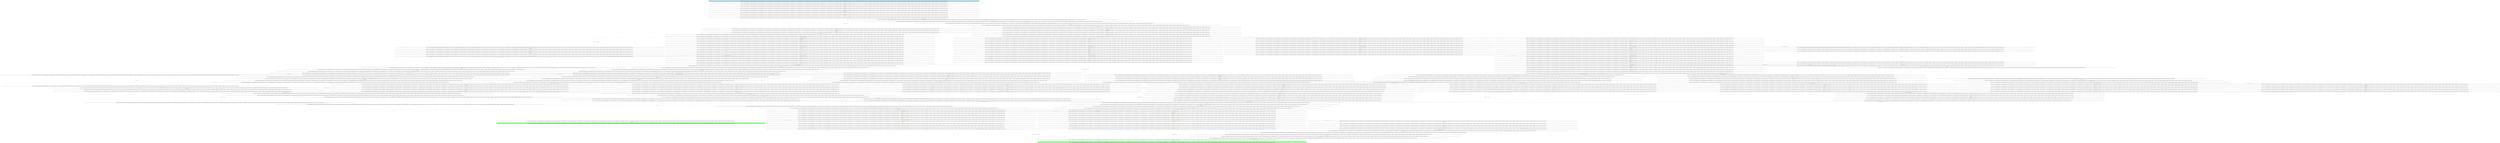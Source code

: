 digraph G {
0 [label="{ (not (cleaning)), (current_state_0 s0_handler_cleaning_0), (not (current_state_0 s0_handler_cleaning_broken)), (current_state_1 s1_handler_film_deposition_0), (not (current_state_1 s1_handler_film_deposition_broken)), (current_state_2 s2_handler_resist_coating_0), (not (current_state_2 s2_handler_resist_coating_broken)), (current_state_3 s3_handler_exposure_0), (not (current_state_3 s3_handler_exposure_broken)), (current_state_4 s4_handler_development_0), (not (current_state_4 s4_handler_development_broken)), (current_state_5 s5_handler_etching_0), (not (current_state_5 s5_handler_etching_broken)), (current_state_6 s6_handler_impurities_implantation_0), (not (current_state_6 s6_handler_impurities_implantation_broken)), (not (development)), (not (dummy_goal)), (not (etching)), (not (exposure)), (not (film_deposition)), (not (impurities_implantation)), (not (newautstate q10)), (not (newautstate q2)), (not (newautstate q3)), (not (newautstate q4)), (not (newautstate q5)), (not (newautstate q6)), (not (newautstate q7)), (not (newautstate q8)), (not (newautstate q9)), (oldautstate q1), (not (oldautstate q10)), (not (oldautstate q2)), (not (oldautstate q3)), (not (oldautstate q4)), (not (oldautstate q5)), (not (oldautstate q6)), (not (oldautstate q7)), (not (oldautstate q8)), (not (oldautstate q9)), (not (repair)), (not (resist_coating)), (startsymb), (trans_mode) }"];
1 [label="{ (not (cleaning)), (current_state_0 s0_handler_cleaning_0), (not (current_state_0 s0_handler_cleaning_broken)), (current_state_1 s1_handler_film_deposition_0), (not (current_state_1 s1_handler_film_deposition_broken)), (current_state_2 s2_handler_resist_coating_0), (not (current_state_2 s2_handler_resist_coating_broken)), (current_state_3 s3_handler_exposure_0), (not (current_state_3 s3_handler_exposure_broken)), (current_state_4 s4_handler_development_0), (not (current_state_4 s4_handler_development_broken)), (current_state_5 s5_handler_etching_0), (not (current_state_5 s5_handler_etching_broken)), (current_state_6 s6_handler_impurities_implantation_0), (not (current_state_6 s6_handler_impurities_implantation_broken)), (not (development)), (not (dummy_goal)), (not (etching)), (not (exposure)), (not (film_deposition)), (not (impurities_implantation)), (not (newautstate q10)), (not (newautstate q2)), (newautstate q3), (not (newautstate q4)), (not (newautstate q5)), (not (newautstate q6)), (not (newautstate q7)), (not (newautstate q8)), (not (newautstate q9)), (oldautstate q1), (not (oldautstate q10)), (not (oldautstate q2)), (not (oldautstate q3)), (not (oldautstate q4)), (not (oldautstate q5)), (not (oldautstate q6)), (not (oldautstate q7)), (not (oldautstate q8)), (not (oldautstate q9)), (not (repair)), (not (resist_coating)), (startsymb), (trans_mode) }"];
2 [label="{ (not (cleaning)), (current_state_0 s0_handler_cleaning_0), (not (current_state_0 s0_handler_cleaning_broken)), (current_state_1 s1_handler_film_deposition_0), (not (current_state_1 s1_handler_film_deposition_broken)), (current_state_2 s2_handler_resist_coating_0), (not (current_state_2 s2_handler_resist_coating_broken)), (current_state_3 s3_handler_exposure_0), (not (current_state_3 s3_handler_exposure_broken)), (current_state_4 s4_handler_development_0), (not (current_state_4 s4_handler_development_broken)), (current_state_5 s5_handler_etching_0), (not (current_state_5 s5_handler_etching_broken)), (current_state_6 s6_handler_impurities_implantation_0), (not (current_state_6 s6_handler_impurities_implantation_broken)), (not (development)), (not (dummy_goal)), (not (etching)), (not (exposure)), (not (film_deposition)), (not (impurities_implantation)), (not (newautstate q10)), (not (newautstate q2)), (newautstate q3), (not (newautstate q4)), (not (newautstate q5)), (not (newautstate q6)), (not (newautstate q7)), (not (newautstate q8)), (not (newautstate q9)), (not (oldautstate q1)), (not (oldautstate q10)), (not (oldautstate q2)), (not (oldautstate q3)), (not (oldautstate q4)), (not (oldautstate q5)), (not (oldautstate q6)), (not (oldautstate q7)), (not (oldautstate q8)), (not (oldautstate q9)), (not (repair)), (not (resist_coating)), (startsymb), (sync_mode) }"];
3 [label="{ (not (cleaning)), (current_state_0 s0_handler_cleaning_0), (not (current_state_0 s0_handler_cleaning_broken)), (current_state_1 s1_handler_film_deposition_0), (not (current_state_1 s1_handler_film_deposition_broken)), (current_state_2 s2_handler_resist_coating_0), (not (current_state_2 s2_handler_resist_coating_broken)), (current_state_3 s3_handler_exposure_0), (not (current_state_3 s3_handler_exposure_broken)), (current_state_4 s4_handler_development_0), (not (current_state_4 s4_handler_development_broken)), (current_state_5 s5_handler_etching_0), (not (current_state_5 s5_handler_etching_broken)), (current_state_6 s6_handler_impurities_implantation_0), (not (current_state_6 s6_handler_impurities_implantation_broken)), (not (development)), (not (dummy_goal)), (not (etching)), (not (exposure)), (not (film_deposition)), (not (impurities_implantation)), (not (newautstate q10)), (not (newautstate q2)), (not (newautstate q3)), (not (newautstate q4)), (not (newautstate q5)), (not (newautstate q6)), (not (newautstate q7)), (not (newautstate q8)), (not (newautstate q9)), (not (oldautstate q1)), (not (oldautstate q10)), (not (oldautstate q2)), (oldautstate q3), (not (oldautstate q4)), (not (oldautstate q5)), (not (oldautstate q6)), (not (oldautstate q7)), (not (oldautstate q8)), (not (oldautstate q9)), (not (repair)), (not (resist_coating)), (startsymb), (sync_mode) }"];
4 [label="{ (not (cleaning)), (current_state_0 s0_handler_cleaning_0), (not (current_state_0 s0_handler_cleaning_broken)), (current_state_1 s1_handler_film_deposition_0), (not (current_state_1 s1_handler_film_deposition_broken)), (current_state_2 s2_handler_resist_coating_0), (not (current_state_2 s2_handler_resist_coating_broken)), (current_state_3 s3_handler_exposure_0), (not (current_state_3 s3_handler_exposure_broken)), (current_state_4 s4_handler_development_0), (not (current_state_4 s4_handler_development_broken)), (current_state_5 s5_handler_etching_0), (not (current_state_5 s5_handler_etching_broken)), (current_state_6 s6_handler_impurities_implantation_0), (not (current_state_6 s6_handler_impurities_implantation_broken)), (not (development)), (not (dummy_goal)), (not (etching)), (not (exposure)), (not (film_deposition)), (not (impurities_implantation)), (not (newautstate q10)), (not (newautstate q2)), (not (newautstate q3)), (not (newautstate q4)), (not (newautstate q5)), (not (newautstate q6)), (not (newautstate q7)), (not (newautstate q8)), (not (newautstate q9)), (not (oldautstate q1)), (not (oldautstate q10)), (not (oldautstate q2)), (oldautstate q3), (not (oldautstate q4)), (not (oldautstate q5)), (not (oldautstate q6)), (not (oldautstate q7)), (not (oldautstate q8)), (not (oldautstate q9)), (not (repair)), (not (resist_coating)), (startsymb), (world_mode) }"];
5 [label="{ (not (cleaning)), (current_state_0 s0_handler_cleaning_0), (not (current_state_0 s0_handler_cleaning_broken)), (current_state_1 s1_handler_film_deposition_0), (not (current_state_1 s1_handler_film_deposition_broken)), (current_state_2 s2_handler_resist_coating_0), (not (current_state_2 s2_handler_resist_coating_broken)), (current_state_3 s3_handler_exposure_0), (not (current_state_3 s3_handler_exposure_broken)), (current_state_4 s4_handler_development_0), (not (current_state_4 s4_handler_development_broken)), (current_state_5 s5_handler_etching_0), (not (current_state_5 s5_handler_etching_broken)), (current_state_6 s6_handler_impurities_implantation_0), (not (current_state_6 s6_handler_impurities_implantation_broken)), (not (development)), (not (dummy_goal)), (not (etching)), (not (exposure)), (not (film_deposition)), (not (impurities_implantation)), (not (newautstate q10)), (not (newautstate q2)), (not (newautstate q3)), (not (newautstate q4)), (not (newautstate q5)), (not (newautstate q6)), (not (newautstate q7)), (not (newautstate q8)), (not (newautstate q9)), (not (oldautstate q1)), (not (oldautstate q10)), (not (oldautstate q2)), (oldautstate q3), (not (oldautstate q4)), (not (oldautstate q5)), (not (oldautstate q6)), (not (oldautstate q7)), (not (oldautstate q8)), (not (oldautstate q9)), (not (repair)), (not (resist_coating)), (not (startsymb)), (trans_mode) }"];
6 [label="{ (not (cleaning)), (current_state_0 s0_handler_cleaning_0), (not (current_state_0 s0_handler_cleaning_broken)), (current_state_1 s1_handler_film_deposition_0), (not (current_state_1 s1_handler_film_deposition_broken)), (current_state_2 s2_handler_resist_coating_0), (not (current_state_2 s2_handler_resist_coating_broken)), (current_state_3 s3_handler_exposure_0), (not (current_state_3 s3_handler_exposure_broken)), (current_state_4 s4_handler_development_0), (not (current_state_4 s4_handler_development_broken)), (current_state_5 s5_handler_etching_0), (not (current_state_5 s5_handler_etching_broken)), (current_state_6 s6_handler_impurities_implantation_0), (not (current_state_6 s6_handler_impurities_implantation_broken)), (not (development)), (not (dummy_goal)), (not (etching)), (not (exposure)), (not (film_deposition)), (not (impurities_implantation)), (not (newautstate q10)), (not (newautstate q2)), (newautstate q3), (not (newautstate q4)), (not (newautstate q5)), (not (newautstate q6)), (not (newautstate q7)), (not (newautstate q8)), (not (newautstate q9)), (not (oldautstate q1)), (not (oldautstate q10)), (not (oldautstate q2)), (oldautstate q3), (not (oldautstate q4)), (not (oldautstate q5)), (not (oldautstate q6)), (not (oldautstate q7)), (not (oldautstate q8)), (not (oldautstate q9)), (not (repair)), (not (resist_coating)), (not (startsymb)), (trans_mode) }"];
7 [label="{ (not (cleaning)), (current_state_0 s0_handler_cleaning_0), (not (current_state_0 s0_handler_cleaning_broken)), (current_state_1 s1_handler_film_deposition_0), (not (current_state_1 s1_handler_film_deposition_broken)), (current_state_2 s2_handler_resist_coating_0), (not (current_state_2 s2_handler_resist_coating_broken)), (current_state_3 s3_handler_exposure_0), (not (current_state_3 s3_handler_exposure_broken)), (current_state_4 s4_handler_development_0), (not (current_state_4 s4_handler_development_broken)), (current_state_5 s5_handler_etching_0), (not (current_state_5 s5_handler_etching_broken)), (current_state_6 s6_handler_impurities_implantation_0), (not (current_state_6 s6_handler_impurities_implantation_broken)), (not (development)), (not (dummy_goal)), (not (etching)), (not (exposure)), (not (film_deposition)), (not (impurities_implantation)), (not (newautstate q10)), (not (newautstate q2)), (newautstate q3), (not (newautstate q4)), (not (newautstate q5)), (not (newautstate q6)), (not (newautstate q7)), (not (newautstate q8)), (not (newautstate q9)), (not (oldautstate q1)), (not (oldautstate q10)), (not (oldautstate q2)), (not (oldautstate q3)), (not (oldautstate q4)), (not (oldautstate q5)), (not (oldautstate q6)), (not (oldautstate q7)), (not (oldautstate q8)), (not (oldautstate q9)), (not (repair)), (not (resist_coating)), (not (startsymb)), (sync_mode) }"];
8 [label="{ (not (cleaning)), (current_state_0 s0_handler_cleaning_0), (not (current_state_0 s0_handler_cleaning_broken)), (current_state_1 s1_handler_film_deposition_0), (not (current_state_1 s1_handler_film_deposition_broken)), (current_state_2 s2_handler_resist_coating_0), (not (current_state_2 s2_handler_resist_coating_broken)), (current_state_3 s3_handler_exposure_0), (not (current_state_3 s3_handler_exposure_broken)), (current_state_4 s4_handler_development_0), (not (current_state_4 s4_handler_development_broken)), (current_state_5 s5_handler_etching_0), (not (current_state_5 s5_handler_etching_broken)), (current_state_6 s6_handler_impurities_implantation_0), (not (current_state_6 s6_handler_impurities_implantation_broken)), (not (development)), (not (dummy_goal)), (not (etching)), (not (exposure)), (not (film_deposition)), (not (impurities_implantation)), (not (newautstate q10)), (not (newautstate q2)), (not (newautstate q3)), (not (newautstate q4)), (not (newautstate q5)), (not (newautstate q6)), (not (newautstate q7)), (not (newautstate q8)), (not (newautstate q9)), (not (oldautstate q1)), (not (oldautstate q10)), (not (oldautstate q2)), (oldautstate q3), (not (oldautstate q4)), (not (oldautstate q5)), (not (oldautstate q6)), (not (oldautstate q7)), (not (oldautstate q8)), (not (oldautstate q9)), (not (repair)), (not (resist_coating)), (not (startsymb)), (sync_mode) }"];
9 [label="{ (not (cleaning)), (current_state_0 s0_handler_cleaning_0), (not (current_state_0 s0_handler_cleaning_broken)), (current_state_1 s1_handler_film_deposition_0), (not (current_state_1 s1_handler_film_deposition_broken)), (current_state_2 s2_handler_resist_coating_0), (not (current_state_2 s2_handler_resist_coating_broken)), (current_state_3 s3_handler_exposure_0), (not (current_state_3 s3_handler_exposure_broken)), (current_state_4 s4_handler_development_0), (not (current_state_4 s4_handler_development_broken)), (current_state_5 s5_handler_etching_0), (not (current_state_5 s5_handler_etching_broken)), (current_state_6 s6_handler_impurities_implantation_0), (not (current_state_6 s6_handler_impurities_implantation_broken)), (not (development)), (not (dummy_goal)), (not (etching)), (not (exposure)), (not (film_deposition)), (not (impurities_implantation)), (not (newautstate q10)), (not (newautstate q2)), (not (newautstate q3)), (not (newautstate q4)), (not (newautstate q5)), (not (newautstate q6)), (not (newautstate q7)), (not (newautstate q8)), (not (newautstate q9)), (not (oldautstate q1)), (not (oldautstate q10)), (not (oldautstate q2)), (oldautstate q3), (not (oldautstate q4)), (not (oldautstate q5)), (not (oldautstate q6)), (not (oldautstate q7)), (not (oldautstate q8)), (not (oldautstate q9)), (not (repair)), (not (resist_coating)), (not (startsymb)), (world_mode) }"];
10 [label="{ (cleaning), (current_state_0 s0_handler_cleaning_0), (not (current_state_0 s0_handler_cleaning_broken)), (current_state_1 s1_handler_film_deposition_0), (not (current_state_1 s1_handler_film_deposition_broken)), (current_state_2 s2_handler_resist_coating_0), (not (current_state_2 s2_handler_resist_coating_broken)), (current_state_3 s3_handler_exposure_0), (not (current_state_3 s3_handler_exposure_broken)), (current_state_4 s4_handler_development_0), (not (current_state_4 s4_handler_development_broken)), (current_state_5 s5_handler_etching_0), (not (current_state_5 s5_handler_etching_broken)), (current_state_6 s6_handler_impurities_implantation_0), (not (current_state_6 s6_handler_impurities_implantation_broken)), (not (development)), (not (dummy_goal)), (not (etching)), (not (exposure)), (not (film_deposition)), (not (impurities_implantation)), (not (newautstate q10)), (not (newautstate q2)), (not (newautstate q3)), (not (newautstate q4)), (not (newautstate q5)), (not (newautstate q6)), (not (newautstate q7)), (not (newautstate q8)), (not (newautstate q9)), (not (oldautstate q1)), (not (oldautstate q10)), (not (oldautstate q2)), (oldautstate q3), (not (oldautstate q4)), (not (oldautstate q5)), (not (oldautstate q6)), (not (oldautstate q7)), (not (oldautstate q8)), (not (oldautstate q9)), (not (repair)), (not (resist_coating)), (not (startsymb)), (trans_mode) }"];
11 [label="{ (cleaning), (not (current_state_0 s0_handler_cleaning_0)), (current_state_0 s0_handler_cleaning_broken), (current_state_1 s1_handler_film_deposition_0), (not (current_state_1 s1_handler_film_deposition_broken)), (current_state_2 s2_handler_resist_coating_0), (not (current_state_2 s2_handler_resist_coating_broken)), (current_state_3 s3_handler_exposure_0), (not (current_state_3 s3_handler_exposure_broken)), (current_state_4 s4_handler_development_0), (not (current_state_4 s4_handler_development_broken)), (current_state_5 s5_handler_etching_0), (not (current_state_5 s5_handler_etching_broken)), (current_state_6 s6_handler_impurities_implantation_0), (not (current_state_6 s6_handler_impurities_implantation_broken)), (not (development)), (not (dummy_goal)), (not (etching)), (not (exposure)), (not (film_deposition)), (not (impurities_implantation)), (not (newautstate q10)), (not (newautstate q2)), (not (newautstate q3)), (not (newautstate q4)), (not (newautstate q5)), (not (newautstate q6)), (not (newautstate q7)), (not (newautstate q8)), (not (newautstate q9)), (not (oldautstate q1)), (not (oldautstate q10)), (not (oldautstate q2)), (oldautstate q3), (not (oldautstate q4)), (not (oldautstate q5)), (not (oldautstate q6)), (not (oldautstate q7)), (not (oldautstate q8)), (not (oldautstate q9)), (not (repair)), (not (resist_coating)), (not (startsymb)), (trans_mode) }"];
12 [label="{ (cleaning), (current_state_0 s0_handler_cleaning_0), (not (current_state_0 s0_handler_cleaning_broken)), (current_state_1 s1_handler_film_deposition_0), (not (current_state_1 s1_handler_film_deposition_broken)), (current_state_2 s2_handler_resist_coating_0), (not (current_state_2 s2_handler_resist_coating_broken)), (current_state_3 s3_handler_exposure_0), (not (current_state_3 s3_handler_exposure_broken)), (current_state_4 s4_handler_development_0), (not (current_state_4 s4_handler_development_broken)), (current_state_5 s5_handler_etching_0), (not (current_state_5 s5_handler_etching_broken)), (current_state_6 s6_handler_impurities_implantation_0), (not (current_state_6 s6_handler_impurities_implantation_broken)), (not (development)), (not (dummy_goal)), (not (etching)), (not (exposure)), (not (film_deposition)), (not (impurities_implantation)), (not (newautstate q10)), (not (newautstate q2)), (not (newautstate q3)), (newautstate q4), (not (newautstate q5)), (not (newautstate q6)), (not (newautstate q7)), (not (newautstate q8)), (not (newautstate q9)), (not (oldautstate q1)), (not (oldautstate q10)), (not (oldautstate q2)), (oldautstate q3), (not (oldautstate q4)), (not (oldautstate q5)), (not (oldautstate q6)), (not (oldautstate q7)), (not (oldautstate q8)), (not (oldautstate q9)), (not (repair)), (not (resist_coating)), (not (startsymb)), (trans_mode) }"];
13 [label="{ (cleaning), (not (current_state_0 s0_handler_cleaning_0)), (current_state_0 s0_handler_cleaning_broken), (current_state_1 s1_handler_film_deposition_0), (not (current_state_1 s1_handler_film_deposition_broken)), (current_state_2 s2_handler_resist_coating_0), (not (current_state_2 s2_handler_resist_coating_broken)), (current_state_3 s3_handler_exposure_0), (not (current_state_3 s3_handler_exposure_broken)), (current_state_4 s4_handler_development_0), (not (current_state_4 s4_handler_development_broken)), (current_state_5 s5_handler_etching_0), (not (current_state_5 s5_handler_etching_broken)), (current_state_6 s6_handler_impurities_implantation_0), (not (current_state_6 s6_handler_impurities_implantation_broken)), (not (development)), (not (dummy_goal)), (not (etching)), (not (exposure)), (not (film_deposition)), (not (impurities_implantation)), (not (newautstate q10)), (not (newautstate q2)), (not (newautstate q3)), (newautstate q4), (not (newautstate q5)), (not (newautstate q6)), (not (newautstate q7)), (not (newautstate q8)), (not (newautstate q9)), (not (oldautstate q1)), (not (oldautstate q10)), (not (oldautstate q2)), (oldautstate q3), (not (oldautstate q4)), (not (oldautstate q5)), (not (oldautstate q6)), (not (oldautstate q7)), (not (oldautstate q8)), (not (oldautstate q9)), (not (repair)), (not (resist_coating)), (not (startsymb)), (trans_mode) }"];
14 [label="{ (cleaning), (current_state_0 s0_handler_cleaning_0), (not (current_state_0 s0_handler_cleaning_broken)), (current_state_1 s1_handler_film_deposition_0), (not (current_state_1 s1_handler_film_deposition_broken)), (current_state_2 s2_handler_resist_coating_0), (not (current_state_2 s2_handler_resist_coating_broken)), (current_state_3 s3_handler_exposure_0), (not (current_state_3 s3_handler_exposure_broken)), (current_state_4 s4_handler_development_0), (not (current_state_4 s4_handler_development_broken)), (current_state_5 s5_handler_etching_0), (not (current_state_5 s5_handler_etching_broken)), (current_state_6 s6_handler_impurities_implantation_0), (not (current_state_6 s6_handler_impurities_implantation_broken)), (not (development)), (not (dummy_goal)), (not (etching)), (not (exposure)), (not (film_deposition)), (not (impurities_implantation)), (not (newautstate q10)), (not (newautstate q2)), (not (newautstate q3)), (newautstate q4), (not (newautstate q5)), (not (newautstate q6)), (not (newautstate q7)), (not (newautstate q8)), (not (newautstate q9)), (not (oldautstate q1)), (not (oldautstate q10)), (not (oldautstate q2)), (not (oldautstate q3)), (not (oldautstate q4)), (not (oldautstate q5)), (not (oldautstate q6)), (not (oldautstate q7)), (not (oldautstate q8)), (not (oldautstate q9)), (not (repair)), (not (resist_coating)), (not (startsymb)), (sync_mode) }"];
15 [label="{ (cleaning), (not (current_state_0 s0_handler_cleaning_0)), (current_state_0 s0_handler_cleaning_broken), (current_state_1 s1_handler_film_deposition_0), (not (current_state_1 s1_handler_film_deposition_broken)), (current_state_2 s2_handler_resist_coating_0), (not (current_state_2 s2_handler_resist_coating_broken)), (current_state_3 s3_handler_exposure_0), (not (current_state_3 s3_handler_exposure_broken)), (current_state_4 s4_handler_development_0), (not (current_state_4 s4_handler_development_broken)), (current_state_5 s5_handler_etching_0), (not (current_state_5 s5_handler_etching_broken)), (current_state_6 s6_handler_impurities_implantation_0), (not (current_state_6 s6_handler_impurities_implantation_broken)), (not (development)), (not (dummy_goal)), (not (etching)), (not (exposure)), (not (film_deposition)), (not (impurities_implantation)), (not (newautstate q10)), (not (newautstate q2)), (not (newautstate q3)), (newautstate q4), (not (newautstate q5)), (not (newautstate q6)), (not (newautstate q7)), (not (newautstate q8)), (not (newautstate q9)), (not (oldautstate q1)), (not (oldautstate q10)), (not (oldautstate q2)), (not (oldautstate q3)), (not (oldautstate q4)), (not (oldautstate q5)), (not (oldautstate q6)), (not (oldautstate q7)), (not (oldautstate q8)), (not (oldautstate q9)), (not (repair)), (not (resist_coating)), (not (startsymb)), (sync_mode) }"];
16 [label="{ (cleaning), (current_state_0 s0_handler_cleaning_0), (not (current_state_0 s0_handler_cleaning_broken)), (current_state_1 s1_handler_film_deposition_0), (not (current_state_1 s1_handler_film_deposition_broken)), (current_state_2 s2_handler_resist_coating_0), (not (current_state_2 s2_handler_resist_coating_broken)), (current_state_3 s3_handler_exposure_0), (not (current_state_3 s3_handler_exposure_broken)), (current_state_4 s4_handler_development_0), (not (current_state_4 s4_handler_development_broken)), (current_state_5 s5_handler_etching_0), (not (current_state_5 s5_handler_etching_broken)), (current_state_6 s6_handler_impurities_implantation_0), (not (current_state_6 s6_handler_impurities_implantation_broken)), (not (development)), (not (dummy_goal)), (not (etching)), (not (exposure)), (not (film_deposition)), (not (impurities_implantation)), (not (newautstate q10)), (not (newautstate q2)), (not (newautstate q3)), (not (newautstate q4)), (not (newautstate q5)), (not (newautstate q6)), (not (newautstate q7)), (not (newautstate q8)), (not (newautstate q9)), (not (oldautstate q1)), (not (oldautstate q10)), (not (oldautstate q2)), (not (oldautstate q3)), (oldautstate q4), (not (oldautstate q5)), (not (oldautstate q6)), (not (oldautstate q7)), (not (oldautstate q8)), (not (oldautstate q9)), (not (repair)), (not (resist_coating)), (not (startsymb)), (sync_mode) }"];
17 [label="{ (cleaning), (not (current_state_0 s0_handler_cleaning_0)), (current_state_0 s0_handler_cleaning_broken), (current_state_1 s1_handler_film_deposition_0), (not (current_state_1 s1_handler_film_deposition_broken)), (current_state_2 s2_handler_resist_coating_0), (not (current_state_2 s2_handler_resist_coating_broken)), (current_state_3 s3_handler_exposure_0), (not (current_state_3 s3_handler_exposure_broken)), (current_state_4 s4_handler_development_0), (not (current_state_4 s4_handler_development_broken)), (current_state_5 s5_handler_etching_0), (not (current_state_5 s5_handler_etching_broken)), (current_state_6 s6_handler_impurities_implantation_0), (not (current_state_6 s6_handler_impurities_implantation_broken)), (not (development)), (not (dummy_goal)), (not (etching)), (not (exposure)), (not (film_deposition)), (not (impurities_implantation)), (not (newautstate q10)), (not (newautstate q2)), (not (newautstate q3)), (not (newautstate q4)), (not (newautstate q5)), (not (newautstate q6)), (not (newautstate q7)), (not (newautstate q8)), (not (newautstate q9)), (not (oldautstate q1)), (not (oldautstate q10)), (not (oldautstate q2)), (not (oldautstate q3)), (oldautstate q4), (not (oldautstate q5)), (not (oldautstate q6)), (not (oldautstate q7)), (not (oldautstate q8)), (not (oldautstate q9)), (not (repair)), (not (resist_coating)), (not (startsymb)), (sync_mode) }"];
18 [label="{ (cleaning), (current_state_0 s0_handler_cleaning_0), (not (current_state_0 s0_handler_cleaning_broken)), (current_state_1 s1_handler_film_deposition_0), (not (current_state_1 s1_handler_film_deposition_broken)), (current_state_2 s2_handler_resist_coating_0), (not (current_state_2 s2_handler_resist_coating_broken)), (current_state_3 s3_handler_exposure_0), (not (current_state_3 s3_handler_exposure_broken)), (current_state_4 s4_handler_development_0), (not (current_state_4 s4_handler_development_broken)), (current_state_5 s5_handler_etching_0), (not (current_state_5 s5_handler_etching_broken)), (current_state_6 s6_handler_impurities_implantation_0), (not (current_state_6 s6_handler_impurities_implantation_broken)), (not (development)), (not (dummy_goal)), (not (etching)), (not (exposure)), (not (film_deposition)), (not (impurities_implantation)), (not (newautstate q10)), (not (newautstate q2)), (not (newautstate q3)), (not (newautstate q4)), (not (newautstate q5)), (not (newautstate q6)), (not (newautstate q7)), (not (newautstate q8)), (not (newautstate q9)), (not (oldautstate q1)), (not (oldautstate q10)), (not (oldautstate q2)), (not (oldautstate q3)), (oldautstate q4), (not (oldautstate q5)), (not (oldautstate q6)), (not (oldautstate q7)), (not (oldautstate q8)), (not (oldautstate q9)), (not (repair)), (not (resist_coating)), (not (startsymb)), (world_mode) }"];
19 [label="{ (cleaning), (not (current_state_0 s0_handler_cleaning_0)), (current_state_0 s0_handler_cleaning_broken), (current_state_1 s1_handler_film_deposition_0), (not (current_state_1 s1_handler_film_deposition_broken)), (current_state_2 s2_handler_resist_coating_0), (not (current_state_2 s2_handler_resist_coating_broken)), (current_state_3 s3_handler_exposure_0), (not (current_state_3 s3_handler_exposure_broken)), (current_state_4 s4_handler_development_0), (not (current_state_4 s4_handler_development_broken)), (current_state_5 s5_handler_etching_0), (not (current_state_5 s5_handler_etching_broken)), (current_state_6 s6_handler_impurities_implantation_0), (not (current_state_6 s6_handler_impurities_implantation_broken)), (not (development)), (not (dummy_goal)), (not (etching)), (not (exposure)), (not (film_deposition)), (not (impurities_implantation)), (not (newautstate q10)), (not (newautstate q2)), (not (newautstate q3)), (not (newautstate q4)), (not (newautstate q5)), (not (newautstate q6)), (not (newautstate q7)), (not (newautstate q8)), (not (newautstate q9)), (not (oldautstate q1)), (not (oldautstate q10)), (not (oldautstate q2)), (not (oldautstate q3)), (oldautstate q4), (not (oldautstate q5)), (not (oldautstate q6)), (not (oldautstate q7)), (not (oldautstate q8)), (not (oldautstate q9)), (not (repair)), (not (resist_coating)), (not (startsymb)), (world_mode) }"];
20 [label="{ (not (cleaning)), (current_state_0 s0_handler_cleaning_0), (not (current_state_0 s0_handler_cleaning_broken)), (current_state_1 s1_handler_film_deposition_0), (not (current_state_1 s1_handler_film_deposition_broken)), (current_state_2 s2_handler_resist_coating_0), (not (current_state_2 s2_handler_resist_coating_broken)), (current_state_3 s3_handler_exposure_0), (not (current_state_3 s3_handler_exposure_broken)), (current_state_4 s4_handler_development_0), (not (current_state_4 s4_handler_development_broken)), (current_state_5 s5_handler_etching_0), (not (current_state_5 s5_handler_etching_broken)), (current_state_6 s6_handler_impurities_implantation_0), (not (current_state_6 s6_handler_impurities_implantation_broken)), (not (development)), (not (dummy_goal)), (not (etching)), (not (exposure)), (film_deposition), (not (impurities_implantation)), (not (newautstate q10)), (not (newautstate q2)), (not (newautstate q3)), (not (newautstate q4)), (not (newautstate q5)), (not (newautstate q6)), (not (newautstate q7)), (not (newautstate q8)), (not (newautstate q9)), (not (oldautstate q1)), (not (oldautstate q10)), (not (oldautstate q2)), (not (oldautstate q3)), (oldautstate q4), (not (oldautstate q5)), (not (oldautstate q6)), (not (oldautstate q7)), (not (oldautstate q8)), (not (oldautstate q9)), (not (repair)), (not (resist_coating)), (not (startsymb)), (trans_mode) }"];
21 [label="{ (not (cleaning)), (current_state_0 s0_handler_cleaning_0), (not (current_state_0 s0_handler_cleaning_broken)), (not (current_state_1 s1_handler_film_deposition_0)), (current_state_1 s1_handler_film_deposition_broken), (current_state_2 s2_handler_resist_coating_0), (not (current_state_2 s2_handler_resist_coating_broken)), (current_state_3 s3_handler_exposure_0), (not (current_state_3 s3_handler_exposure_broken)), (current_state_4 s4_handler_development_0), (not (current_state_4 s4_handler_development_broken)), (current_state_5 s5_handler_etching_0), (not (current_state_5 s5_handler_etching_broken)), (current_state_6 s6_handler_impurities_implantation_0), (not (current_state_6 s6_handler_impurities_implantation_broken)), (not (development)), (not (dummy_goal)), (not (etching)), (not (exposure)), (film_deposition), (not (impurities_implantation)), (not (newautstate q10)), (not (newautstate q2)), (not (newautstate q3)), (not (newautstate q4)), (not (newautstate q5)), (not (newautstate q6)), (not (newautstate q7)), (not (newautstate q8)), (not (newautstate q9)), (not (oldautstate q1)), (not (oldautstate q10)), (not (oldautstate q2)), (not (oldautstate q3)), (oldautstate q4), (not (oldautstate q5)), (not (oldautstate q6)), (not (oldautstate q7)), (not (oldautstate q8)), (not (oldautstate q9)), (not (repair)), (not (resist_coating)), (not (startsymb)), (trans_mode) }"];
22 [label="{ (not (cleaning)), (not (current_state_0 s0_handler_cleaning_0)), (current_state_0 s0_handler_cleaning_broken), (current_state_1 s1_handler_film_deposition_0), (not (current_state_1 s1_handler_film_deposition_broken)), (current_state_2 s2_handler_resist_coating_0), (not (current_state_2 s2_handler_resist_coating_broken)), (current_state_3 s3_handler_exposure_0), (not (current_state_3 s3_handler_exposure_broken)), (current_state_4 s4_handler_development_0), (not (current_state_4 s4_handler_development_broken)), (current_state_5 s5_handler_etching_0), (not (current_state_5 s5_handler_etching_broken)), (current_state_6 s6_handler_impurities_implantation_0), (not (current_state_6 s6_handler_impurities_implantation_broken)), (not (development)), (not (dummy_goal)), (not (etching)), (not (exposure)), (film_deposition), (not (impurities_implantation)), (not (newautstate q10)), (not (newautstate q2)), (not (newautstate q3)), (not (newautstate q4)), (not (newautstate q5)), (not (newautstate q6)), (not (newautstate q7)), (not (newautstate q8)), (not (newautstate q9)), (not (oldautstate q1)), (not (oldautstate q10)), (not (oldautstate q2)), (not (oldautstate q3)), (oldautstate q4), (not (oldautstate q5)), (not (oldautstate q6)), (not (oldautstate q7)), (not (oldautstate q8)), (not (oldautstate q9)), (not (repair)), (not (resist_coating)), (not (startsymb)), (trans_mode) }"];
23 [label="{ (not (cleaning)), (not (current_state_0 s0_handler_cleaning_0)), (current_state_0 s0_handler_cleaning_broken), (not (current_state_1 s1_handler_film_deposition_0)), (current_state_1 s1_handler_film_deposition_broken), (current_state_2 s2_handler_resist_coating_0), (not (current_state_2 s2_handler_resist_coating_broken)), (current_state_3 s3_handler_exposure_0), (not (current_state_3 s3_handler_exposure_broken)), (current_state_4 s4_handler_development_0), (not (current_state_4 s4_handler_development_broken)), (current_state_5 s5_handler_etching_0), (not (current_state_5 s5_handler_etching_broken)), (current_state_6 s6_handler_impurities_implantation_0), (not (current_state_6 s6_handler_impurities_implantation_broken)), (not (development)), (not (dummy_goal)), (not (etching)), (not (exposure)), (film_deposition), (not (impurities_implantation)), (not (newautstate q10)), (not (newautstate q2)), (not (newautstate q3)), (not (newautstate q4)), (not (newautstate q5)), (not (newautstate q6)), (not (newautstate q7)), (not (newautstate q8)), (not (newautstate q9)), (not (oldautstate q1)), (not (oldautstate q10)), (not (oldautstate q2)), (not (oldautstate q3)), (oldautstate q4), (not (oldautstate q5)), (not (oldautstate q6)), (not (oldautstate q7)), (not (oldautstate q8)), (not (oldautstate q9)), (not (repair)), (not (resist_coating)), (not (startsymb)), (trans_mode) }"];
24 [label="{ (not (cleaning)), (current_state_0 s0_handler_cleaning_0), (not (current_state_0 s0_handler_cleaning_broken)), (current_state_1 s1_handler_film_deposition_0), (not (current_state_1 s1_handler_film_deposition_broken)), (current_state_2 s2_handler_resist_coating_0), (not (current_state_2 s2_handler_resist_coating_broken)), (current_state_3 s3_handler_exposure_0), (not (current_state_3 s3_handler_exposure_broken)), (current_state_4 s4_handler_development_0), (not (current_state_4 s4_handler_development_broken)), (current_state_5 s5_handler_etching_0), (not (current_state_5 s5_handler_etching_broken)), (current_state_6 s6_handler_impurities_implantation_0), (not (current_state_6 s6_handler_impurities_implantation_broken)), (not (development)), (not (dummy_goal)), (not (etching)), (not (exposure)), (film_deposition), (not (impurities_implantation)), (not (newautstate q10)), (not (newautstate q2)), (not (newautstate q3)), (not (newautstate q4)), (newautstate q5), (not (newautstate q6)), (not (newautstate q7)), (not (newautstate q8)), (not (newautstate q9)), (not (oldautstate q1)), (not (oldautstate q10)), (not (oldautstate q2)), (not (oldautstate q3)), (oldautstate q4), (not (oldautstate q5)), (not (oldautstate q6)), (not (oldautstate q7)), (not (oldautstate q8)), (not (oldautstate q9)), (not (repair)), (not (resist_coating)), (not (startsymb)), (trans_mode) }"];
25 [label="{ (not (cleaning)), (current_state_0 s0_handler_cleaning_0), (not (current_state_0 s0_handler_cleaning_broken)), (not (current_state_1 s1_handler_film_deposition_0)), (current_state_1 s1_handler_film_deposition_broken), (current_state_2 s2_handler_resist_coating_0), (not (current_state_2 s2_handler_resist_coating_broken)), (current_state_3 s3_handler_exposure_0), (not (current_state_3 s3_handler_exposure_broken)), (current_state_4 s4_handler_development_0), (not (current_state_4 s4_handler_development_broken)), (current_state_5 s5_handler_etching_0), (not (current_state_5 s5_handler_etching_broken)), (current_state_6 s6_handler_impurities_implantation_0), (not (current_state_6 s6_handler_impurities_implantation_broken)), (not (development)), (not (dummy_goal)), (not (etching)), (not (exposure)), (film_deposition), (not (impurities_implantation)), (not (newautstate q10)), (not (newautstate q2)), (not (newautstate q3)), (not (newautstate q4)), (newautstate q5), (not (newautstate q6)), (not (newautstate q7)), (not (newautstate q8)), (not (newautstate q9)), (not (oldautstate q1)), (not (oldautstate q10)), (not (oldautstate q2)), (not (oldautstate q3)), (oldautstate q4), (not (oldautstate q5)), (not (oldautstate q6)), (not (oldautstate q7)), (not (oldautstate q8)), (not (oldautstate q9)), (not (repair)), (not (resist_coating)), (not (startsymb)), (trans_mode) }"];
26 [label="{ (not (cleaning)), (not (current_state_0 s0_handler_cleaning_0)), (current_state_0 s0_handler_cleaning_broken), (current_state_1 s1_handler_film_deposition_0), (not (current_state_1 s1_handler_film_deposition_broken)), (current_state_2 s2_handler_resist_coating_0), (not (current_state_2 s2_handler_resist_coating_broken)), (current_state_3 s3_handler_exposure_0), (not (current_state_3 s3_handler_exposure_broken)), (current_state_4 s4_handler_development_0), (not (current_state_4 s4_handler_development_broken)), (current_state_5 s5_handler_etching_0), (not (current_state_5 s5_handler_etching_broken)), (current_state_6 s6_handler_impurities_implantation_0), (not (current_state_6 s6_handler_impurities_implantation_broken)), (not (development)), (not (dummy_goal)), (not (etching)), (not (exposure)), (film_deposition), (not (impurities_implantation)), (not (newautstate q10)), (not (newautstate q2)), (not (newautstate q3)), (not (newautstate q4)), (newautstate q5), (not (newautstate q6)), (not (newautstate q7)), (not (newautstate q8)), (not (newautstate q9)), (not (oldautstate q1)), (not (oldautstate q10)), (not (oldautstate q2)), (not (oldautstate q3)), (oldautstate q4), (not (oldautstate q5)), (not (oldautstate q6)), (not (oldautstate q7)), (not (oldautstate q8)), (not (oldautstate q9)), (not (repair)), (not (resist_coating)), (not (startsymb)), (trans_mode) }"];
27 [label="{ (not (cleaning)), (not (current_state_0 s0_handler_cleaning_0)), (current_state_0 s0_handler_cleaning_broken), (not (current_state_1 s1_handler_film_deposition_0)), (current_state_1 s1_handler_film_deposition_broken), (current_state_2 s2_handler_resist_coating_0), (not (current_state_2 s2_handler_resist_coating_broken)), (current_state_3 s3_handler_exposure_0), (not (current_state_3 s3_handler_exposure_broken)), (current_state_4 s4_handler_development_0), (not (current_state_4 s4_handler_development_broken)), (current_state_5 s5_handler_etching_0), (not (current_state_5 s5_handler_etching_broken)), (current_state_6 s6_handler_impurities_implantation_0), (not (current_state_6 s6_handler_impurities_implantation_broken)), (not (development)), (not (dummy_goal)), (not (etching)), (not (exposure)), (film_deposition), (not (impurities_implantation)), (not (newautstate q10)), (not (newautstate q2)), (not (newautstate q3)), (not (newautstate q4)), (newautstate q5), (not (newautstate q6)), (not (newautstate q7)), (not (newautstate q8)), (not (newautstate q9)), (not (oldautstate q1)), (not (oldautstate q10)), (not (oldautstate q2)), (not (oldautstate q3)), (oldautstate q4), (not (oldautstate q5)), (not (oldautstate q6)), (not (oldautstate q7)), (not (oldautstate q8)), (not (oldautstate q9)), (not (repair)), (not (resist_coating)), (not (startsymb)), (trans_mode) }"];
28 [label="{ (not (cleaning)), (current_state_0 s0_handler_cleaning_0), (not (current_state_0 s0_handler_cleaning_broken)), (current_state_1 s1_handler_film_deposition_0), (not (current_state_1 s1_handler_film_deposition_broken)), (current_state_2 s2_handler_resist_coating_0), (not (current_state_2 s2_handler_resist_coating_broken)), (current_state_3 s3_handler_exposure_0), (not (current_state_3 s3_handler_exposure_broken)), (current_state_4 s4_handler_development_0), (not (current_state_4 s4_handler_development_broken)), (current_state_5 s5_handler_etching_0), (not (current_state_5 s5_handler_etching_broken)), (current_state_6 s6_handler_impurities_implantation_0), (not (current_state_6 s6_handler_impurities_implantation_broken)), (not (development)), (not (dummy_goal)), (not (etching)), (not (exposure)), (film_deposition), (not (impurities_implantation)), (not (newautstate q10)), (not (newautstate q2)), (not (newautstate q3)), (not (newautstate q4)), (newautstate q5), (not (newautstate q6)), (not (newautstate q7)), (not (newautstate q8)), (not (newautstate q9)), (not (oldautstate q1)), (not (oldautstate q10)), (not (oldautstate q2)), (not (oldautstate q3)), (not (oldautstate q4)), (not (oldautstate q5)), (not (oldautstate q6)), (not (oldautstate q7)), (not (oldautstate q8)), (not (oldautstate q9)), (not (repair)), (not (resist_coating)), (not (startsymb)), (sync_mode) }"];
29 [label="{ (not (cleaning)), (current_state_0 s0_handler_cleaning_0), (not (current_state_0 s0_handler_cleaning_broken)), (not (current_state_1 s1_handler_film_deposition_0)), (current_state_1 s1_handler_film_deposition_broken), (current_state_2 s2_handler_resist_coating_0), (not (current_state_2 s2_handler_resist_coating_broken)), (current_state_3 s3_handler_exposure_0), (not (current_state_3 s3_handler_exposure_broken)), (current_state_4 s4_handler_development_0), (not (current_state_4 s4_handler_development_broken)), (current_state_5 s5_handler_etching_0), (not (current_state_5 s5_handler_etching_broken)), (current_state_6 s6_handler_impurities_implantation_0), (not (current_state_6 s6_handler_impurities_implantation_broken)), (not (development)), (not (dummy_goal)), (not (etching)), (not (exposure)), (film_deposition), (not (impurities_implantation)), (not (newautstate q10)), (not (newautstate q2)), (not (newautstate q3)), (not (newautstate q4)), (newautstate q5), (not (newautstate q6)), (not (newautstate q7)), (not (newautstate q8)), (not (newautstate q9)), (not (oldautstate q1)), (not (oldautstate q10)), (not (oldautstate q2)), (not (oldautstate q3)), (not (oldautstate q4)), (not (oldautstate q5)), (not (oldautstate q6)), (not (oldautstate q7)), (not (oldautstate q8)), (not (oldautstate q9)), (not (repair)), (not (resist_coating)), (not (startsymb)), (sync_mode) }"];
30 [label="{ (not (cleaning)), (not (current_state_0 s0_handler_cleaning_0)), (current_state_0 s0_handler_cleaning_broken), (current_state_1 s1_handler_film_deposition_0), (not (current_state_1 s1_handler_film_deposition_broken)), (current_state_2 s2_handler_resist_coating_0), (not (current_state_2 s2_handler_resist_coating_broken)), (current_state_3 s3_handler_exposure_0), (not (current_state_3 s3_handler_exposure_broken)), (current_state_4 s4_handler_development_0), (not (current_state_4 s4_handler_development_broken)), (current_state_5 s5_handler_etching_0), (not (current_state_5 s5_handler_etching_broken)), (current_state_6 s6_handler_impurities_implantation_0), (not (current_state_6 s6_handler_impurities_implantation_broken)), (not (development)), (not (dummy_goal)), (not (etching)), (not (exposure)), (film_deposition), (not (impurities_implantation)), (not (newautstate q10)), (not (newautstate q2)), (not (newautstate q3)), (not (newautstate q4)), (newautstate q5), (not (newautstate q6)), (not (newautstate q7)), (not (newautstate q8)), (not (newautstate q9)), (not (oldautstate q1)), (not (oldautstate q10)), (not (oldautstate q2)), (not (oldautstate q3)), (not (oldautstate q4)), (not (oldautstate q5)), (not (oldautstate q6)), (not (oldautstate q7)), (not (oldautstate q8)), (not (oldautstate q9)), (not (repair)), (not (resist_coating)), (not (startsymb)), (sync_mode) }"];
31 [label="{ (not (cleaning)), (not (current_state_0 s0_handler_cleaning_0)), (current_state_0 s0_handler_cleaning_broken), (not (current_state_1 s1_handler_film_deposition_0)), (current_state_1 s1_handler_film_deposition_broken), (current_state_2 s2_handler_resist_coating_0), (not (current_state_2 s2_handler_resist_coating_broken)), (current_state_3 s3_handler_exposure_0), (not (current_state_3 s3_handler_exposure_broken)), (current_state_4 s4_handler_development_0), (not (current_state_4 s4_handler_development_broken)), (current_state_5 s5_handler_etching_0), (not (current_state_5 s5_handler_etching_broken)), (current_state_6 s6_handler_impurities_implantation_0), (not (current_state_6 s6_handler_impurities_implantation_broken)), (not (development)), (not (dummy_goal)), (not (etching)), (not (exposure)), (film_deposition), (not (impurities_implantation)), (not (newautstate q10)), (not (newautstate q2)), (not (newautstate q3)), (not (newautstate q4)), (newautstate q5), (not (newautstate q6)), (not (newautstate q7)), (not (newautstate q8)), (not (newautstate q9)), (not (oldautstate q1)), (not (oldautstate q10)), (not (oldautstate q2)), (not (oldautstate q3)), (not (oldautstate q4)), (not (oldautstate q5)), (not (oldautstate q6)), (not (oldautstate q7)), (not (oldautstate q8)), (not (oldautstate q9)), (not (repair)), (not (resist_coating)), (not (startsymb)), (sync_mode) }"];
32 [label="{ (not (cleaning)), (current_state_0 s0_handler_cleaning_0), (not (current_state_0 s0_handler_cleaning_broken)), (current_state_1 s1_handler_film_deposition_0), (not (current_state_1 s1_handler_film_deposition_broken)), (current_state_2 s2_handler_resist_coating_0), (not (current_state_2 s2_handler_resist_coating_broken)), (current_state_3 s3_handler_exposure_0), (not (current_state_3 s3_handler_exposure_broken)), (current_state_4 s4_handler_development_0), (not (current_state_4 s4_handler_development_broken)), (current_state_5 s5_handler_etching_0), (not (current_state_5 s5_handler_etching_broken)), (current_state_6 s6_handler_impurities_implantation_0), (not (current_state_6 s6_handler_impurities_implantation_broken)), (not (development)), (not (dummy_goal)), (not (etching)), (not (exposure)), (film_deposition), (not (impurities_implantation)), (not (newautstate q10)), (not (newautstate q2)), (not (newautstate q3)), (not (newautstate q4)), (not (newautstate q5)), (not (newautstate q6)), (not (newautstate q7)), (not (newautstate q8)), (not (newautstate q9)), (not (oldautstate q1)), (not (oldautstate q10)), (not (oldautstate q2)), (not (oldautstate q3)), (not (oldautstate q4)), (oldautstate q5), (not (oldautstate q6)), (not (oldautstate q7)), (not (oldautstate q8)), (not (oldautstate q9)), (not (repair)), (not (resist_coating)), (not (startsymb)), (sync_mode) }"];
33 [label="{ (not (cleaning)), (current_state_0 s0_handler_cleaning_0), (not (current_state_0 s0_handler_cleaning_broken)), (not (current_state_1 s1_handler_film_deposition_0)), (current_state_1 s1_handler_film_deposition_broken), (current_state_2 s2_handler_resist_coating_0), (not (current_state_2 s2_handler_resist_coating_broken)), (current_state_3 s3_handler_exposure_0), (not (current_state_3 s3_handler_exposure_broken)), (current_state_4 s4_handler_development_0), (not (current_state_4 s4_handler_development_broken)), (current_state_5 s5_handler_etching_0), (not (current_state_5 s5_handler_etching_broken)), (current_state_6 s6_handler_impurities_implantation_0), (not (current_state_6 s6_handler_impurities_implantation_broken)), (not (development)), (not (dummy_goal)), (not (etching)), (not (exposure)), (film_deposition), (not (impurities_implantation)), (not (newautstate q10)), (not (newautstate q2)), (not (newautstate q3)), (not (newautstate q4)), (not (newautstate q5)), (not (newautstate q6)), (not (newautstate q7)), (not (newautstate q8)), (not (newautstate q9)), (not (oldautstate q1)), (not (oldautstate q10)), (not (oldautstate q2)), (not (oldautstate q3)), (not (oldautstate q4)), (oldautstate q5), (not (oldautstate q6)), (not (oldautstate q7)), (not (oldautstate q8)), (not (oldautstate q9)), (not (repair)), (not (resist_coating)), (not (startsymb)), (sync_mode) }"];
34 [label="{ (not (cleaning)), (not (current_state_0 s0_handler_cleaning_0)), (current_state_0 s0_handler_cleaning_broken), (current_state_1 s1_handler_film_deposition_0), (not (current_state_1 s1_handler_film_deposition_broken)), (current_state_2 s2_handler_resist_coating_0), (not (current_state_2 s2_handler_resist_coating_broken)), (current_state_3 s3_handler_exposure_0), (not (current_state_3 s3_handler_exposure_broken)), (current_state_4 s4_handler_development_0), (not (current_state_4 s4_handler_development_broken)), (current_state_5 s5_handler_etching_0), (not (current_state_5 s5_handler_etching_broken)), (current_state_6 s6_handler_impurities_implantation_0), (not (current_state_6 s6_handler_impurities_implantation_broken)), (not (development)), (not (dummy_goal)), (not (etching)), (not (exposure)), (film_deposition), (not (impurities_implantation)), (not (newautstate q10)), (not (newautstate q2)), (not (newautstate q3)), (not (newautstate q4)), (not (newautstate q5)), (not (newautstate q6)), (not (newautstate q7)), (not (newautstate q8)), (not (newautstate q9)), (not (oldautstate q1)), (not (oldautstate q10)), (not (oldautstate q2)), (not (oldautstate q3)), (not (oldautstate q4)), (oldautstate q5), (not (oldautstate q6)), (not (oldautstate q7)), (not (oldautstate q8)), (not (oldautstate q9)), (not (repair)), (not (resist_coating)), (not (startsymb)), (sync_mode) }"];
35 [label="{ (not (cleaning)), (not (current_state_0 s0_handler_cleaning_0)), (current_state_0 s0_handler_cleaning_broken), (not (current_state_1 s1_handler_film_deposition_0)), (current_state_1 s1_handler_film_deposition_broken), (current_state_2 s2_handler_resist_coating_0), (not (current_state_2 s2_handler_resist_coating_broken)), (current_state_3 s3_handler_exposure_0), (not (current_state_3 s3_handler_exposure_broken)), (current_state_4 s4_handler_development_0), (not (current_state_4 s4_handler_development_broken)), (current_state_5 s5_handler_etching_0), (not (current_state_5 s5_handler_etching_broken)), (current_state_6 s6_handler_impurities_implantation_0), (not (current_state_6 s6_handler_impurities_implantation_broken)), (not (development)), (not (dummy_goal)), (not (etching)), (not (exposure)), (film_deposition), (not (impurities_implantation)), (not (newautstate q10)), (not (newautstate q2)), (not (newautstate q3)), (not (newautstate q4)), (not (newautstate q5)), (not (newautstate q6)), (not (newautstate q7)), (not (newautstate q8)), (not (newautstate q9)), (not (oldautstate q1)), (not (oldautstate q10)), (not (oldautstate q2)), (not (oldautstate q3)), (not (oldautstate q4)), (oldautstate q5), (not (oldautstate q6)), (not (oldautstate q7)), (not (oldautstate q8)), (not (oldautstate q9)), (not (repair)), (not (resist_coating)), (not (startsymb)), (sync_mode) }"];
36 [label="{ (not (cleaning)), (current_state_0 s0_handler_cleaning_0), (not (current_state_0 s0_handler_cleaning_broken)), (current_state_1 s1_handler_film_deposition_0), (not (current_state_1 s1_handler_film_deposition_broken)), (current_state_2 s2_handler_resist_coating_0), (not (current_state_2 s2_handler_resist_coating_broken)), (current_state_3 s3_handler_exposure_0), (not (current_state_3 s3_handler_exposure_broken)), (current_state_4 s4_handler_development_0), (not (current_state_4 s4_handler_development_broken)), (current_state_5 s5_handler_etching_0), (not (current_state_5 s5_handler_etching_broken)), (current_state_6 s6_handler_impurities_implantation_0), (not (current_state_6 s6_handler_impurities_implantation_broken)), (not (development)), (not (dummy_goal)), (not (etching)), (not (exposure)), (film_deposition), (not (impurities_implantation)), (not (newautstate q10)), (not (newautstate q2)), (not (newautstate q3)), (not (newautstate q4)), (not (newautstate q5)), (not (newautstate q6)), (not (newautstate q7)), (not (newautstate q8)), (not (newautstate q9)), (not (oldautstate q1)), (not (oldautstate q10)), (not (oldautstate q2)), (not (oldautstate q3)), (not (oldautstate q4)), (oldautstate q5), (not (oldautstate q6)), (not (oldautstate q7)), (not (oldautstate q8)), (not (oldautstate q9)), (not (repair)), (not (resist_coating)), (not (startsymb)), (world_mode) }"];
37 [label="{ (not (cleaning)), (current_state_0 s0_handler_cleaning_0), (not (current_state_0 s0_handler_cleaning_broken)), (not (current_state_1 s1_handler_film_deposition_0)), (current_state_1 s1_handler_film_deposition_broken), (current_state_2 s2_handler_resist_coating_0), (not (current_state_2 s2_handler_resist_coating_broken)), (current_state_3 s3_handler_exposure_0), (not (current_state_3 s3_handler_exposure_broken)), (current_state_4 s4_handler_development_0), (not (current_state_4 s4_handler_development_broken)), (current_state_5 s5_handler_etching_0), (not (current_state_5 s5_handler_etching_broken)), (current_state_6 s6_handler_impurities_implantation_0), (not (current_state_6 s6_handler_impurities_implantation_broken)), (not (development)), (not (dummy_goal)), (not (etching)), (not (exposure)), (film_deposition), (not (impurities_implantation)), (not (newautstate q10)), (not (newautstate q2)), (not (newautstate q3)), (not (newautstate q4)), (not (newautstate q5)), (not (newautstate q6)), (not (newautstate q7)), (not (newautstate q8)), (not (newautstate q9)), (not (oldautstate q1)), (not (oldautstate q10)), (not (oldautstate q2)), (not (oldautstate q3)), (not (oldautstate q4)), (oldautstate q5), (not (oldautstate q6)), (not (oldautstate q7)), (not (oldautstate q8)), (not (oldautstate q9)), (not (repair)), (not (resist_coating)), (not (startsymb)), (world_mode) }"];
38 [label="{ (not (cleaning)), (not (current_state_0 s0_handler_cleaning_0)), (current_state_0 s0_handler_cleaning_broken), (current_state_1 s1_handler_film_deposition_0), (not (current_state_1 s1_handler_film_deposition_broken)), (current_state_2 s2_handler_resist_coating_0), (not (current_state_2 s2_handler_resist_coating_broken)), (current_state_3 s3_handler_exposure_0), (not (current_state_3 s3_handler_exposure_broken)), (current_state_4 s4_handler_development_0), (not (current_state_4 s4_handler_development_broken)), (current_state_5 s5_handler_etching_0), (not (current_state_5 s5_handler_etching_broken)), (current_state_6 s6_handler_impurities_implantation_0), (not (current_state_6 s6_handler_impurities_implantation_broken)), (not (development)), (not (dummy_goal)), (not (etching)), (not (exposure)), (film_deposition), (not (impurities_implantation)), (not (newautstate q10)), (not (newautstate q2)), (not (newautstate q3)), (not (newautstate q4)), (not (newautstate q5)), (not (newautstate q6)), (not (newautstate q7)), (not (newautstate q8)), (not (newautstate q9)), (not (oldautstate q1)), (not (oldautstate q10)), (not (oldautstate q2)), (not (oldautstate q3)), (not (oldautstate q4)), (oldautstate q5), (not (oldautstate q6)), (not (oldautstate q7)), (not (oldautstate q8)), (not (oldautstate q9)), (not (repair)), (not (resist_coating)), (not (startsymb)), (world_mode) }"];
39 [label="{ (not (cleaning)), (not (current_state_0 s0_handler_cleaning_0)), (current_state_0 s0_handler_cleaning_broken), (not (current_state_1 s1_handler_film_deposition_0)), (current_state_1 s1_handler_film_deposition_broken), (current_state_2 s2_handler_resist_coating_0), (not (current_state_2 s2_handler_resist_coating_broken)), (current_state_3 s3_handler_exposure_0), (not (current_state_3 s3_handler_exposure_broken)), (current_state_4 s4_handler_development_0), (not (current_state_4 s4_handler_development_broken)), (current_state_5 s5_handler_etching_0), (not (current_state_5 s5_handler_etching_broken)), (current_state_6 s6_handler_impurities_implantation_0), (not (current_state_6 s6_handler_impurities_implantation_broken)), (not (development)), (not (dummy_goal)), (not (etching)), (not (exposure)), (film_deposition), (not (impurities_implantation)), (not (newautstate q10)), (not (newautstate q2)), (not (newautstate q3)), (not (newautstate q4)), (not (newautstate q5)), (not (newautstate q6)), (not (newautstate q7)), (not (newautstate q8)), (not (newautstate q9)), (not (oldautstate q1)), (not (oldautstate q10)), (not (oldautstate q2)), (not (oldautstate q3)), (not (oldautstate q4)), (oldautstate q5), (not (oldautstate q6)), (not (oldautstate q7)), (not (oldautstate q8)), (not (oldautstate q9)), (not (repair)), (not (resist_coating)), (not (startsymb)), (world_mode) }"];
40 [label="{ (not (cleaning)), (current_state_0 s0_handler_cleaning_0), (not (current_state_0 s0_handler_cleaning_broken)), (current_state_1 s1_handler_film_deposition_0), (not (current_state_1 s1_handler_film_deposition_broken)), (current_state_2 s2_handler_resist_coating_0), (not (current_state_2 s2_handler_resist_coating_broken)), (current_state_3 s3_handler_exposure_0), (not (current_state_3 s3_handler_exposure_broken)), (current_state_4 s4_handler_development_0), (not (current_state_4 s4_handler_development_broken)), (current_state_5 s5_handler_etching_0), (not (current_state_5 s5_handler_etching_broken)), (current_state_6 s6_handler_impurities_implantation_0), (not (current_state_6 s6_handler_impurities_implantation_broken)), (not (development)), (not (dummy_goal)), (not (etching)), (not (exposure)), (not (film_deposition)), (not (impurities_implantation)), (not (newautstate q10)), (not (newautstate q2)), (not (newautstate q3)), (not (newautstate q4)), (not (newautstate q5)), (not (newautstate q6)), (not (newautstate q7)), (not (newautstate q8)), (not (newautstate q9)), (not (oldautstate q1)), (not (oldautstate q10)), (not (oldautstate q2)), (not (oldautstate q3)), (not (oldautstate q4)), (oldautstate q5), (not (oldautstate q6)), (not (oldautstate q7)), (not (oldautstate q8)), (not (oldautstate q9)), (not (repair)), (resist_coating), (not (startsymb)), (trans_mode) }"];
41 [label="{ (not (cleaning)), (current_state_0 s0_handler_cleaning_0), (not (current_state_0 s0_handler_cleaning_broken)), (current_state_1 s1_handler_film_deposition_0), (not (current_state_1 s1_handler_film_deposition_broken)), (not (current_state_2 s2_handler_resist_coating_0)), (current_state_2 s2_handler_resist_coating_broken), (current_state_3 s3_handler_exposure_0), (not (current_state_3 s3_handler_exposure_broken)), (current_state_4 s4_handler_development_0), (not (current_state_4 s4_handler_development_broken)), (current_state_5 s5_handler_etching_0), (not (current_state_5 s5_handler_etching_broken)), (current_state_6 s6_handler_impurities_implantation_0), (not (current_state_6 s6_handler_impurities_implantation_broken)), (not (development)), (not (dummy_goal)), (not (etching)), (not (exposure)), (not (film_deposition)), (not (impurities_implantation)), (not (newautstate q10)), (not (newautstate q2)), (not (newautstate q3)), (not (newautstate q4)), (not (newautstate q5)), (not (newautstate q6)), (not (newautstate q7)), (not (newautstate q8)), (not (newautstate q9)), (not (oldautstate q1)), (not (oldautstate q10)), (not (oldautstate q2)), (not (oldautstate q3)), (not (oldautstate q4)), (oldautstate q5), (not (oldautstate q6)), (not (oldautstate q7)), (not (oldautstate q8)), (not (oldautstate q9)), (not (repair)), (resist_coating), (not (startsymb)), (trans_mode) }"];
42 [label="{ (not (cleaning)), (current_state_0 s0_handler_cleaning_0), (not (current_state_0 s0_handler_cleaning_broken)), (current_state_1 s1_handler_film_deposition_0), (not (current_state_1 s1_handler_film_deposition_broken)), (current_state_2 s2_handler_resist_coating_0), (not (current_state_2 s2_handler_resist_coating_broken)), (current_state_3 s3_handler_exposure_0), (not (current_state_3 s3_handler_exposure_broken)), (current_state_4 s4_handler_development_0), (not (current_state_4 s4_handler_development_broken)), (current_state_5 s5_handler_etching_0), (not (current_state_5 s5_handler_etching_broken)), (current_state_6 s6_handler_impurities_implantation_0), (not (current_state_6 s6_handler_impurities_implantation_broken)), (not (development)), (not (dummy_goal)), (not (etching)), (not (exposure)), (not (film_deposition)), (not (impurities_implantation)), (not (newautstate q10)), (not (newautstate q2)), (not (newautstate q3)), (not (newautstate q4)), (not (newautstate q5)), (not (newautstate q6)), (not (newautstate q7)), (not (newautstate q8)), (not (newautstate q9)), (not (oldautstate q1)), (not (oldautstate q10)), (not (oldautstate q2)), (not (oldautstate q3)), (not (oldautstate q4)), (oldautstate q5), (not (oldautstate q6)), (not (oldautstate q7)), (not (oldautstate q8)), (not (oldautstate q9)), (repair), (not (resist_coating)), (not (startsymb)), (trans_mode) }"];
43 [label="{ (not (cleaning)), (not (current_state_0 s0_handler_cleaning_0)), (current_state_0 s0_handler_cleaning_broken), (current_state_1 s1_handler_film_deposition_0), (not (current_state_1 s1_handler_film_deposition_broken)), (current_state_2 s2_handler_resist_coating_0), (not (current_state_2 s2_handler_resist_coating_broken)), (current_state_3 s3_handler_exposure_0), (not (current_state_3 s3_handler_exposure_broken)), (current_state_4 s4_handler_development_0), (not (current_state_4 s4_handler_development_broken)), (current_state_5 s5_handler_etching_0), (not (current_state_5 s5_handler_etching_broken)), (current_state_6 s6_handler_impurities_implantation_0), (not (current_state_6 s6_handler_impurities_implantation_broken)), (not (development)), (not (dummy_goal)), (not (etching)), (not (exposure)), (not (film_deposition)), (not (impurities_implantation)), (not (newautstate q10)), (not (newautstate q2)), (not (newautstate q3)), (not (newautstate q4)), (not (newautstate q5)), (not (newautstate q6)), (not (newautstate q7)), (not (newautstate q8)), (not (newautstate q9)), (not (oldautstate q1)), (not (oldautstate q10)), (not (oldautstate q2)), (not (oldautstate q3)), (not (oldautstate q4)), (oldautstate q5), (not (oldautstate q6)), (not (oldautstate q7)), (not (oldautstate q8)), (not (oldautstate q9)), (not (repair)), (resist_coating), (not (startsymb)), (trans_mode) }"];
44 [label="{ (not (cleaning)), (not (current_state_0 s0_handler_cleaning_0)), (current_state_0 s0_handler_cleaning_broken), (current_state_1 s1_handler_film_deposition_0), (not (current_state_1 s1_handler_film_deposition_broken)), (not (current_state_2 s2_handler_resist_coating_0)), (current_state_2 s2_handler_resist_coating_broken), (current_state_3 s3_handler_exposure_0), (not (current_state_3 s3_handler_exposure_broken)), (current_state_4 s4_handler_development_0), (not (current_state_4 s4_handler_development_broken)), (current_state_5 s5_handler_etching_0), (not (current_state_5 s5_handler_etching_broken)), (current_state_6 s6_handler_impurities_implantation_0), (not (current_state_6 s6_handler_impurities_implantation_broken)), (not (development)), (not (dummy_goal)), (not (etching)), (not (exposure)), (not (film_deposition)), (not (impurities_implantation)), (not (newautstate q10)), (not (newautstate q2)), (not (newautstate q3)), (not (newautstate q4)), (not (newautstate q5)), (not (newautstate q6)), (not (newautstate q7)), (not (newautstate q8)), (not (newautstate q9)), (not (oldautstate q1)), (not (oldautstate q10)), (not (oldautstate q2)), (not (oldautstate q3)), (not (oldautstate q4)), (oldautstate q5), (not (oldautstate q6)), (not (oldautstate q7)), (not (oldautstate q8)), (not (oldautstate q9)), (not (repair)), (resist_coating), (not (startsymb)), (trans_mode) }"];
45 [label="{ (not (cleaning)), (not (current_state_0 s0_handler_cleaning_0)), (current_state_0 s0_handler_cleaning_broken), (not (current_state_1 s1_handler_film_deposition_0)), (current_state_1 s1_handler_film_deposition_broken), (current_state_2 s2_handler_resist_coating_0), (not (current_state_2 s2_handler_resist_coating_broken)), (current_state_3 s3_handler_exposure_0), (not (current_state_3 s3_handler_exposure_broken)), (current_state_4 s4_handler_development_0), (not (current_state_4 s4_handler_development_broken)), (current_state_5 s5_handler_etching_0), (not (current_state_5 s5_handler_etching_broken)), (current_state_6 s6_handler_impurities_implantation_0), (not (current_state_6 s6_handler_impurities_implantation_broken)), (not (development)), (not (dummy_goal)), (not (etching)), (not (exposure)), (not (film_deposition)), (not (impurities_implantation)), (not (newautstate q10)), (not (newautstate q2)), (not (newautstate q3)), (not (newautstate q4)), (not (newautstate q5)), (not (newautstate q6)), (not (newautstate q7)), (not (newautstate q8)), (not (newautstate q9)), (not (oldautstate q1)), (not (oldautstate q10)), (not (oldautstate q2)), (not (oldautstate q3)), (not (oldautstate q4)), (oldautstate q5), (not (oldautstate q6)), (not (oldautstate q7)), (not (oldautstate q8)), (not (oldautstate q9)), (not (repair)), (resist_coating), (not (startsymb)), (trans_mode) }"];
46 [label="{ (not (cleaning)), (not (current_state_0 s0_handler_cleaning_0)), (current_state_0 s0_handler_cleaning_broken), (not (current_state_1 s1_handler_film_deposition_0)), (current_state_1 s1_handler_film_deposition_broken), (not (current_state_2 s2_handler_resist_coating_0)), (current_state_2 s2_handler_resist_coating_broken), (current_state_3 s3_handler_exposure_0), (not (current_state_3 s3_handler_exposure_broken)), (current_state_4 s4_handler_development_0), (not (current_state_4 s4_handler_development_broken)), (current_state_5 s5_handler_etching_0), (not (current_state_5 s5_handler_etching_broken)), (current_state_6 s6_handler_impurities_implantation_0), (not (current_state_6 s6_handler_impurities_implantation_broken)), (not (development)), (not (dummy_goal)), (not (etching)), (not (exposure)), (not (film_deposition)), (not (impurities_implantation)), (not (newautstate q10)), (not (newautstate q2)), (not (newautstate q3)), (not (newautstate q4)), (not (newautstate q5)), (not (newautstate q6)), (not (newautstate q7)), (not (newautstate q8)), (not (newautstate q9)), (not (oldautstate q1)), (not (oldautstate q10)), (not (oldautstate q2)), (not (oldautstate q3)), (not (oldautstate q4)), (oldautstate q5), (not (oldautstate q6)), (not (oldautstate q7)), (not (oldautstate q8)), (not (oldautstate q9)), (not (repair)), (resist_coating), (not (startsymb)), (trans_mode) }"];
47 [label="{ (not (cleaning)), (current_state_0 s0_handler_cleaning_0), (not (current_state_0 s0_handler_cleaning_broken)), (current_state_1 s1_handler_film_deposition_0), (not (current_state_1 s1_handler_film_deposition_broken)), (current_state_2 s2_handler_resist_coating_0), (not (current_state_2 s2_handler_resist_coating_broken)), (current_state_3 s3_handler_exposure_0), (not (current_state_3 s3_handler_exposure_broken)), (current_state_4 s4_handler_development_0), (not (current_state_4 s4_handler_development_broken)), (current_state_5 s5_handler_etching_0), (not (current_state_5 s5_handler_etching_broken)), (current_state_6 s6_handler_impurities_implantation_0), (not (current_state_6 s6_handler_impurities_implantation_broken)), (not (development)), (not (dummy_goal)), (not (etching)), (not (exposure)), (not (film_deposition)), (not (impurities_implantation)), (not (newautstate q10)), (not (newautstate q2)), (not (newautstate q3)), (not (newautstate q4)), (not (newautstate q5)), (newautstate q6), (not (newautstate q7)), (not (newautstate q8)), (not (newautstate q9)), (not (oldautstate q1)), (not (oldautstate q10)), (not (oldautstate q2)), (not (oldautstate q3)), (not (oldautstate q4)), (oldautstate q5), (not (oldautstate q6)), (not (oldautstate q7)), (not (oldautstate q8)), (not (oldautstate q9)), (not (repair)), (resist_coating), (not (startsymb)), (trans_mode) }"];
48 [label="{ (not (cleaning)), (current_state_0 s0_handler_cleaning_0), (not (current_state_0 s0_handler_cleaning_broken)), (current_state_1 s1_handler_film_deposition_0), (not (current_state_1 s1_handler_film_deposition_broken)), (not (current_state_2 s2_handler_resist_coating_0)), (current_state_2 s2_handler_resist_coating_broken), (current_state_3 s3_handler_exposure_0), (not (current_state_3 s3_handler_exposure_broken)), (current_state_4 s4_handler_development_0), (not (current_state_4 s4_handler_development_broken)), (current_state_5 s5_handler_etching_0), (not (current_state_5 s5_handler_etching_broken)), (current_state_6 s6_handler_impurities_implantation_0), (not (current_state_6 s6_handler_impurities_implantation_broken)), (not (development)), (not (dummy_goal)), (not (etching)), (not (exposure)), (not (film_deposition)), (not (impurities_implantation)), (not (newautstate q10)), (not (newautstate q2)), (not (newautstate q3)), (not (newautstate q4)), (not (newautstate q5)), (newautstate q6), (not (newautstate q7)), (not (newautstate q8)), (not (newautstate q9)), (not (oldautstate q1)), (not (oldautstate q10)), (not (oldautstate q2)), (not (oldautstate q3)), (not (oldautstate q4)), (oldautstate q5), (not (oldautstate q6)), (not (oldautstate q7)), (not (oldautstate q8)), (not (oldautstate q9)), (not (repair)), (resist_coating), (not (startsymb)), (trans_mode) }"];
49 [label="{ (not (cleaning)), (current_state_0 s0_handler_cleaning_0), (not (current_state_0 s0_handler_cleaning_broken)), (current_state_1 s1_handler_film_deposition_0), (not (current_state_1 s1_handler_film_deposition_broken)), (current_state_2 s2_handler_resist_coating_0), (not (current_state_2 s2_handler_resist_coating_broken)), (current_state_3 s3_handler_exposure_0), (not (current_state_3 s3_handler_exposure_broken)), (current_state_4 s4_handler_development_0), (not (current_state_4 s4_handler_development_broken)), (current_state_5 s5_handler_etching_0), (not (current_state_5 s5_handler_etching_broken)), (current_state_6 s6_handler_impurities_implantation_0), (not (current_state_6 s6_handler_impurities_implantation_broken)), (not (development)), (not (dummy_goal)), (not (etching)), (not (exposure)), (not (film_deposition)), (not (impurities_implantation)), (not (newautstate q10)), (not (newautstate q2)), (not (newautstate q3)), (not (newautstate q4)), (newautstate q5), (not (newautstate q6)), (not (newautstate q7)), (not (newautstate q8)), (not (newautstate q9)), (not (oldautstate q1)), (not (oldautstate q10)), (not (oldautstate q2)), (not (oldautstate q3)), (not (oldautstate q4)), (oldautstate q5), (not (oldautstate q6)), (not (oldautstate q7)), (not (oldautstate q8)), (not (oldautstate q9)), (repair), (not (resist_coating)), (not (startsymb)), (trans_mode) }"];
50 [label="{ (not (cleaning)), (not (current_state_0 s0_handler_cleaning_0)), (current_state_0 s0_handler_cleaning_broken), (current_state_1 s1_handler_film_deposition_0), (not (current_state_1 s1_handler_film_deposition_broken)), (current_state_2 s2_handler_resist_coating_0), (not (current_state_2 s2_handler_resist_coating_broken)), (current_state_3 s3_handler_exposure_0), (not (current_state_3 s3_handler_exposure_broken)), (current_state_4 s4_handler_development_0), (not (current_state_4 s4_handler_development_broken)), (current_state_5 s5_handler_etching_0), (not (current_state_5 s5_handler_etching_broken)), (current_state_6 s6_handler_impurities_implantation_0), (not (current_state_6 s6_handler_impurities_implantation_broken)), (not (development)), (not (dummy_goal)), (not (etching)), (not (exposure)), (not (film_deposition)), (not (impurities_implantation)), (not (newautstate q10)), (not (newautstate q2)), (not (newautstate q3)), (not (newautstate q4)), (not (newautstate q5)), (newautstate q6), (not (newautstate q7)), (not (newautstate q8)), (not (newautstate q9)), (not (oldautstate q1)), (not (oldautstate q10)), (not (oldautstate q2)), (not (oldautstate q3)), (not (oldautstate q4)), (oldautstate q5), (not (oldautstate q6)), (not (oldautstate q7)), (not (oldautstate q8)), (not (oldautstate q9)), (not (repair)), (resist_coating), (not (startsymb)), (trans_mode) }"];
51 [label="{ (not (cleaning)), (not (current_state_0 s0_handler_cleaning_0)), (current_state_0 s0_handler_cleaning_broken), (current_state_1 s1_handler_film_deposition_0), (not (current_state_1 s1_handler_film_deposition_broken)), (not (current_state_2 s2_handler_resist_coating_0)), (current_state_2 s2_handler_resist_coating_broken), (current_state_3 s3_handler_exposure_0), (not (current_state_3 s3_handler_exposure_broken)), (current_state_4 s4_handler_development_0), (not (current_state_4 s4_handler_development_broken)), (current_state_5 s5_handler_etching_0), (not (current_state_5 s5_handler_etching_broken)), (current_state_6 s6_handler_impurities_implantation_0), (not (current_state_6 s6_handler_impurities_implantation_broken)), (not (development)), (not (dummy_goal)), (not (etching)), (not (exposure)), (not (film_deposition)), (not (impurities_implantation)), (not (newautstate q10)), (not (newautstate q2)), (not (newautstate q3)), (not (newautstate q4)), (not (newautstate q5)), (newautstate q6), (not (newautstate q7)), (not (newautstate q8)), (not (newautstate q9)), (not (oldautstate q1)), (not (oldautstate q10)), (not (oldautstate q2)), (not (oldautstate q3)), (not (oldautstate q4)), (oldautstate q5), (not (oldautstate q6)), (not (oldautstate q7)), (not (oldautstate q8)), (not (oldautstate q9)), (not (repair)), (resist_coating), (not (startsymb)), (trans_mode) }"];
52 [label="{ (not (cleaning)), (not (current_state_0 s0_handler_cleaning_0)), (current_state_0 s0_handler_cleaning_broken), (not (current_state_1 s1_handler_film_deposition_0)), (current_state_1 s1_handler_film_deposition_broken), (current_state_2 s2_handler_resist_coating_0), (not (current_state_2 s2_handler_resist_coating_broken)), (current_state_3 s3_handler_exposure_0), (not (current_state_3 s3_handler_exposure_broken)), (current_state_4 s4_handler_development_0), (not (current_state_4 s4_handler_development_broken)), (current_state_5 s5_handler_etching_0), (not (current_state_5 s5_handler_etching_broken)), (current_state_6 s6_handler_impurities_implantation_0), (not (current_state_6 s6_handler_impurities_implantation_broken)), (not (development)), (not (dummy_goal)), (not (etching)), (not (exposure)), (not (film_deposition)), (not (impurities_implantation)), (not (newautstate q10)), (not (newautstate q2)), (not (newautstate q3)), (not (newautstate q4)), (not (newautstate q5)), (newautstate q6), (not (newautstate q7)), (not (newautstate q8)), (not (newautstate q9)), (not (oldautstate q1)), (not (oldautstate q10)), (not (oldautstate q2)), (not (oldautstate q3)), (not (oldautstate q4)), (oldautstate q5), (not (oldautstate q6)), (not (oldautstate q7)), (not (oldautstate q8)), (not (oldautstate q9)), (not (repair)), (resist_coating), (not (startsymb)), (trans_mode) }"];
53 [label="{ (not (cleaning)), (not (current_state_0 s0_handler_cleaning_0)), (current_state_0 s0_handler_cleaning_broken), (not (current_state_1 s1_handler_film_deposition_0)), (current_state_1 s1_handler_film_deposition_broken), (not (current_state_2 s2_handler_resist_coating_0)), (current_state_2 s2_handler_resist_coating_broken), (current_state_3 s3_handler_exposure_0), (not (current_state_3 s3_handler_exposure_broken)), (current_state_4 s4_handler_development_0), (not (current_state_4 s4_handler_development_broken)), (current_state_5 s5_handler_etching_0), (not (current_state_5 s5_handler_etching_broken)), (current_state_6 s6_handler_impurities_implantation_0), (not (current_state_6 s6_handler_impurities_implantation_broken)), (not (development)), (not (dummy_goal)), (not (etching)), (not (exposure)), (not (film_deposition)), (not (impurities_implantation)), (not (newautstate q10)), (not (newautstate q2)), (not (newautstate q3)), (not (newautstate q4)), (not (newautstate q5)), (newautstate q6), (not (newautstate q7)), (not (newautstate q8)), (not (newautstate q9)), (not (oldautstate q1)), (not (oldautstate q10)), (not (oldautstate q2)), (not (oldautstate q3)), (not (oldautstate q4)), (oldautstate q5), (not (oldautstate q6)), (not (oldautstate q7)), (not (oldautstate q8)), (not (oldautstate q9)), (not (repair)), (resist_coating), (not (startsymb)), (trans_mode) }"];
54 [label="{ (not (cleaning)), (current_state_0 s0_handler_cleaning_0), (not (current_state_0 s0_handler_cleaning_broken)), (current_state_1 s1_handler_film_deposition_0), (not (current_state_1 s1_handler_film_deposition_broken)), (current_state_2 s2_handler_resist_coating_0), (not (current_state_2 s2_handler_resist_coating_broken)), (current_state_3 s3_handler_exposure_0), (not (current_state_3 s3_handler_exposure_broken)), (current_state_4 s4_handler_development_0), (not (current_state_4 s4_handler_development_broken)), (current_state_5 s5_handler_etching_0), (not (current_state_5 s5_handler_etching_broken)), (current_state_6 s6_handler_impurities_implantation_0), (not (current_state_6 s6_handler_impurities_implantation_broken)), (not (development)), (not (dummy_goal)), (not (etching)), (not (exposure)), (not (film_deposition)), (not (impurities_implantation)), (not (newautstate q10)), (not (newautstate q2)), (not (newautstate q3)), (not (newautstate q4)), (not (newautstate q5)), (newautstate q6), (not (newautstate q7)), (not (newautstate q8)), (not (newautstate q9)), (not (oldautstate q1)), (not (oldautstate q10)), (not (oldautstate q2)), (not (oldautstate q3)), (not (oldautstate q4)), (not (oldautstate q5)), (not (oldautstate q6)), (not (oldautstate q7)), (not (oldautstate q8)), (not (oldautstate q9)), (not (repair)), (resist_coating), (not (startsymb)), (sync_mode) }"];
55 [label="{ (not (cleaning)), (current_state_0 s0_handler_cleaning_0), (not (current_state_0 s0_handler_cleaning_broken)), (current_state_1 s1_handler_film_deposition_0), (not (current_state_1 s1_handler_film_deposition_broken)), (not (current_state_2 s2_handler_resist_coating_0)), (current_state_2 s2_handler_resist_coating_broken), (current_state_3 s3_handler_exposure_0), (not (current_state_3 s3_handler_exposure_broken)), (current_state_4 s4_handler_development_0), (not (current_state_4 s4_handler_development_broken)), (current_state_5 s5_handler_etching_0), (not (current_state_5 s5_handler_etching_broken)), (current_state_6 s6_handler_impurities_implantation_0), (not (current_state_6 s6_handler_impurities_implantation_broken)), (not (development)), (not (dummy_goal)), (not (etching)), (not (exposure)), (not (film_deposition)), (not (impurities_implantation)), (not (newautstate q10)), (not (newautstate q2)), (not (newautstate q3)), (not (newautstate q4)), (not (newautstate q5)), (newautstate q6), (not (newautstate q7)), (not (newautstate q8)), (not (newautstate q9)), (not (oldautstate q1)), (not (oldautstate q10)), (not (oldautstate q2)), (not (oldautstate q3)), (not (oldautstate q4)), (not (oldautstate q5)), (not (oldautstate q6)), (not (oldautstate q7)), (not (oldautstate q8)), (not (oldautstate q9)), (not (repair)), (resist_coating), (not (startsymb)), (sync_mode) }"];
56 [label="{ (not (cleaning)), (current_state_0 s0_handler_cleaning_0), (not (current_state_0 s0_handler_cleaning_broken)), (current_state_1 s1_handler_film_deposition_0), (not (current_state_1 s1_handler_film_deposition_broken)), (current_state_2 s2_handler_resist_coating_0), (not (current_state_2 s2_handler_resist_coating_broken)), (current_state_3 s3_handler_exposure_0), (not (current_state_3 s3_handler_exposure_broken)), (current_state_4 s4_handler_development_0), (not (current_state_4 s4_handler_development_broken)), (current_state_5 s5_handler_etching_0), (not (current_state_5 s5_handler_etching_broken)), (current_state_6 s6_handler_impurities_implantation_0), (not (current_state_6 s6_handler_impurities_implantation_broken)), (not (development)), (not (dummy_goal)), (not (etching)), (not (exposure)), (not (film_deposition)), (not (impurities_implantation)), (not (newautstate q10)), (not (newautstate q2)), (not (newautstate q3)), (not (newautstate q4)), (newautstate q5), (not (newautstate q6)), (not (newautstate q7)), (not (newautstate q8)), (not (newautstate q9)), (not (oldautstate q1)), (not (oldautstate q10)), (not (oldautstate q2)), (not (oldautstate q3)), (not (oldautstate q4)), (not (oldautstate q5)), (not (oldautstate q6)), (not (oldautstate q7)), (not (oldautstate q8)), (not (oldautstate q9)), (repair), (not (resist_coating)), (not (startsymb)), (sync_mode) }"];
57 [label="{ (not (cleaning)), (not (current_state_0 s0_handler_cleaning_0)), (current_state_0 s0_handler_cleaning_broken), (current_state_1 s1_handler_film_deposition_0), (not (current_state_1 s1_handler_film_deposition_broken)), (current_state_2 s2_handler_resist_coating_0), (not (current_state_2 s2_handler_resist_coating_broken)), (current_state_3 s3_handler_exposure_0), (not (current_state_3 s3_handler_exposure_broken)), (current_state_4 s4_handler_development_0), (not (current_state_4 s4_handler_development_broken)), (current_state_5 s5_handler_etching_0), (not (current_state_5 s5_handler_etching_broken)), (current_state_6 s6_handler_impurities_implantation_0), (not (current_state_6 s6_handler_impurities_implantation_broken)), (not (development)), (not (dummy_goal)), (not (etching)), (not (exposure)), (not (film_deposition)), (not (impurities_implantation)), (not (newautstate q10)), (not (newautstate q2)), (not (newautstate q3)), (not (newautstate q4)), (not (newautstate q5)), (newautstate q6), (not (newautstate q7)), (not (newautstate q8)), (not (newautstate q9)), (not (oldautstate q1)), (not (oldautstate q10)), (not (oldautstate q2)), (not (oldautstate q3)), (not (oldautstate q4)), (not (oldautstate q5)), (not (oldautstate q6)), (not (oldautstate q7)), (not (oldautstate q8)), (not (oldautstate q9)), (not (repair)), (resist_coating), (not (startsymb)), (sync_mode) }"];
58 [label="{ (not (cleaning)), (not (current_state_0 s0_handler_cleaning_0)), (current_state_0 s0_handler_cleaning_broken), (current_state_1 s1_handler_film_deposition_0), (not (current_state_1 s1_handler_film_deposition_broken)), (not (current_state_2 s2_handler_resist_coating_0)), (current_state_2 s2_handler_resist_coating_broken), (current_state_3 s3_handler_exposure_0), (not (current_state_3 s3_handler_exposure_broken)), (current_state_4 s4_handler_development_0), (not (current_state_4 s4_handler_development_broken)), (current_state_5 s5_handler_etching_0), (not (current_state_5 s5_handler_etching_broken)), (current_state_6 s6_handler_impurities_implantation_0), (not (current_state_6 s6_handler_impurities_implantation_broken)), (not (development)), (not (dummy_goal)), (not (etching)), (not (exposure)), (not (film_deposition)), (not (impurities_implantation)), (not (newautstate q10)), (not (newautstate q2)), (not (newautstate q3)), (not (newautstate q4)), (not (newautstate q5)), (newautstate q6), (not (newautstate q7)), (not (newautstate q8)), (not (newautstate q9)), (not (oldautstate q1)), (not (oldautstate q10)), (not (oldautstate q2)), (not (oldautstate q3)), (not (oldautstate q4)), (not (oldautstate q5)), (not (oldautstate q6)), (not (oldautstate q7)), (not (oldautstate q8)), (not (oldautstate q9)), (not (repair)), (resist_coating), (not (startsymb)), (sync_mode) }"];
59 [label="{ (not (cleaning)), (not (current_state_0 s0_handler_cleaning_0)), (current_state_0 s0_handler_cleaning_broken), (not (current_state_1 s1_handler_film_deposition_0)), (current_state_1 s1_handler_film_deposition_broken), (current_state_2 s2_handler_resist_coating_0), (not (current_state_2 s2_handler_resist_coating_broken)), (current_state_3 s3_handler_exposure_0), (not (current_state_3 s3_handler_exposure_broken)), (current_state_4 s4_handler_development_0), (not (current_state_4 s4_handler_development_broken)), (current_state_5 s5_handler_etching_0), (not (current_state_5 s5_handler_etching_broken)), (current_state_6 s6_handler_impurities_implantation_0), (not (current_state_6 s6_handler_impurities_implantation_broken)), (not (development)), (not (dummy_goal)), (not (etching)), (not (exposure)), (not (film_deposition)), (not (impurities_implantation)), (not (newautstate q10)), (not (newautstate q2)), (not (newautstate q3)), (not (newautstate q4)), (not (newautstate q5)), (newautstate q6), (not (newautstate q7)), (not (newautstate q8)), (not (newautstate q9)), (not (oldautstate q1)), (not (oldautstate q10)), (not (oldautstate q2)), (not (oldautstate q3)), (not (oldautstate q4)), (not (oldautstate q5)), (not (oldautstate q6)), (not (oldautstate q7)), (not (oldautstate q8)), (not (oldautstate q9)), (not (repair)), (resist_coating), (not (startsymb)), (sync_mode) }"];
60 [label="{ (not (cleaning)), (not (current_state_0 s0_handler_cleaning_0)), (current_state_0 s0_handler_cleaning_broken), (not (current_state_1 s1_handler_film_deposition_0)), (current_state_1 s1_handler_film_deposition_broken), (not (current_state_2 s2_handler_resist_coating_0)), (current_state_2 s2_handler_resist_coating_broken), (current_state_3 s3_handler_exposure_0), (not (current_state_3 s3_handler_exposure_broken)), (current_state_4 s4_handler_development_0), (not (current_state_4 s4_handler_development_broken)), (current_state_5 s5_handler_etching_0), (not (current_state_5 s5_handler_etching_broken)), (current_state_6 s6_handler_impurities_implantation_0), (not (current_state_6 s6_handler_impurities_implantation_broken)), (not (development)), (not (dummy_goal)), (not (etching)), (not (exposure)), (not (film_deposition)), (not (impurities_implantation)), (not (newautstate q10)), (not (newautstate q2)), (not (newautstate q3)), (not (newautstate q4)), (not (newautstate q5)), (newautstate q6), (not (newautstate q7)), (not (newautstate q8)), (not (newautstate q9)), (not (oldautstate q1)), (not (oldautstate q10)), (not (oldautstate q2)), (not (oldautstate q3)), (not (oldautstate q4)), (not (oldautstate q5)), (not (oldautstate q6)), (not (oldautstate q7)), (not (oldautstate q8)), (not (oldautstate q9)), (not (repair)), (resist_coating), (not (startsymb)), (sync_mode) }"];
61 [label="{ (not (cleaning)), (current_state_0 s0_handler_cleaning_0), (not (current_state_0 s0_handler_cleaning_broken)), (current_state_1 s1_handler_film_deposition_0), (not (current_state_1 s1_handler_film_deposition_broken)), (current_state_2 s2_handler_resist_coating_0), (not (current_state_2 s2_handler_resist_coating_broken)), (current_state_3 s3_handler_exposure_0), (not (current_state_3 s3_handler_exposure_broken)), (current_state_4 s4_handler_development_0), (not (current_state_4 s4_handler_development_broken)), (current_state_5 s5_handler_etching_0), (not (current_state_5 s5_handler_etching_broken)), (current_state_6 s6_handler_impurities_implantation_0), (not (current_state_6 s6_handler_impurities_implantation_broken)), (not (development)), (not (dummy_goal)), (not (etching)), (not (exposure)), (not (film_deposition)), (not (impurities_implantation)), (not (newautstate q10)), (not (newautstate q2)), (not (newautstate q3)), (not (newautstate q4)), (not (newautstate q5)), (not (newautstate q6)), (not (newautstate q7)), (not (newautstate q8)), (not (newautstate q9)), (not (oldautstate q1)), (not (oldautstate q10)), (not (oldautstate q2)), (not (oldautstate q3)), (not (oldautstate q4)), (not (oldautstate q5)), (oldautstate q6), (not (oldautstate q7)), (not (oldautstate q8)), (not (oldautstate q9)), (not (repair)), (resist_coating), (not (startsymb)), (sync_mode) }"];
62 [label="{ (not (cleaning)), (current_state_0 s0_handler_cleaning_0), (not (current_state_0 s0_handler_cleaning_broken)), (current_state_1 s1_handler_film_deposition_0), (not (current_state_1 s1_handler_film_deposition_broken)), (not (current_state_2 s2_handler_resist_coating_0)), (current_state_2 s2_handler_resist_coating_broken), (current_state_3 s3_handler_exposure_0), (not (current_state_3 s3_handler_exposure_broken)), (current_state_4 s4_handler_development_0), (not (current_state_4 s4_handler_development_broken)), (current_state_5 s5_handler_etching_0), (not (current_state_5 s5_handler_etching_broken)), (current_state_6 s6_handler_impurities_implantation_0), (not (current_state_6 s6_handler_impurities_implantation_broken)), (not (development)), (not (dummy_goal)), (not (etching)), (not (exposure)), (not (film_deposition)), (not (impurities_implantation)), (not (newautstate q10)), (not (newautstate q2)), (not (newautstate q3)), (not (newautstate q4)), (not (newautstate q5)), (not (newautstate q6)), (not (newautstate q7)), (not (newautstate q8)), (not (newautstate q9)), (not (oldautstate q1)), (not (oldautstate q10)), (not (oldautstate q2)), (not (oldautstate q3)), (not (oldautstate q4)), (not (oldautstate q5)), (oldautstate q6), (not (oldautstate q7)), (not (oldautstate q8)), (not (oldautstate q9)), (not (repair)), (resist_coating), (not (startsymb)), (sync_mode) }"];
63 [label="{ (not (cleaning)), (current_state_0 s0_handler_cleaning_0), (not (current_state_0 s0_handler_cleaning_broken)), (current_state_1 s1_handler_film_deposition_0), (not (current_state_1 s1_handler_film_deposition_broken)), (current_state_2 s2_handler_resist_coating_0), (not (current_state_2 s2_handler_resist_coating_broken)), (current_state_3 s3_handler_exposure_0), (not (current_state_3 s3_handler_exposure_broken)), (current_state_4 s4_handler_development_0), (not (current_state_4 s4_handler_development_broken)), (current_state_5 s5_handler_etching_0), (not (current_state_5 s5_handler_etching_broken)), (current_state_6 s6_handler_impurities_implantation_0), (not (current_state_6 s6_handler_impurities_implantation_broken)), (not (development)), (not (dummy_goal)), (not (etching)), (not (exposure)), (not (film_deposition)), (not (impurities_implantation)), (not (newautstate q10)), (not (newautstate q2)), (not (newautstate q3)), (not (newautstate q4)), (not (newautstate q5)), (not (newautstate q6)), (not (newautstate q7)), (not (newautstate q8)), (not (newautstate q9)), (not (oldautstate q1)), (not (oldautstate q10)), (not (oldautstate q2)), (not (oldautstate q3)), (not (oldautstate q4)), (oldautstate q5), (not (oldautstate q6)), (not (oldautstate q7)), (not (oldautstate q8)), (not (oldautstate q9)), (repair), (not (resist_coating)), (not (startsymb)), (sync_mode) }"];
64 [label="{ (not (cleaning)), (not (current_state_0 s0_handler_cleaning_0)), (current_state_0 s0_handler_cleaning_broken), (current_state_1 s1_handler_film_deposition_0), (not (current_state_1 s1_handler_film_deposition_broken)), (current_state_2 s2_handler_resist_coating_0), (not (current_state_2 s2_handler_resist_coating_broken)), (current_state_3 s3_handler_exposure_0), (not (current_state_3 s3_handler_exposure_broken)), (current_state_4 s4_handler_development_0), (not (current_state_4 s4_handler_development_broken)), (current_state_5 s5_handler_etching_0), (not (current_state_5 s5_handler_etching_broken)), (current_state_6 s6_handler_impurities_implantation_0), (not (current_state_6 s6_handler_impurities_implantation_broken)), (not (development)), (not (dummy_goal)), (not (etching)), (not (exposure)), (not (film_deposition)), (not (impurities_implantation)), (not (newautstate q10)), (not (newautstate q2)), (not (newautstate q3)), (not (newautstate q4)), (not (newautstate q5)), (not (newautstate q6)), (not (newautstate q7)), (not (newautstate q8)), (not (newautstate q9)), (not (oldautstate q1)), (not (oldautstate q10)), (not (oldautstate q2)), (not (oldautstate q3)), (not (oldautstate q4)), (not (oldautstate q5)), (oldautstate q6), (not (oldautstate q7)), (not (oldautstate q8)), (not (oldautstate q9)), (not (repair)), (resist_coating), (not (startsymb)), (sync_mode) }"];
65 [label="{ (not (cleaning)), (not (current_state_0 s0_handler_cleaning_0)), (current_state_0 s0_handler_cleaning_broken), (current_state_1 s1_handler_film_deposition_0), (not (current_state_1 s1_handler_film_deposition_broken)), (not (current_state_2 s2_handler_resist_coating_0)), (current_state_2 s2_handler_resist_coating_broken), (current_state_3 s3_handler_exposure_0), (not (current_state_3 s3_handler_exposure_broken)), (current_state_4 s4_handler_development_0), (not (current_state_4 s4_handler_development_broken)), (current_state_5 s5_handler_etching_0), (not (current_state_5 s5_handler_etching_broken)), (current_state_6 s6_handler_impurities_implantation_0), (not (current_state_6 s6_handler_impurities_implantation_broken)), (not (development)), (not (dummy_goal)), (not (etching)), (not (exposure)), (not (film_deposition)), (not (impurities_implantation)), (not (newautstate q10)), (not (newautstate q2)), (not (newautstate q3)), (not (newautstate q4)), (not (newautstate q5)), (not (newautstate q6)), (not (newautstate q7)), (not (newautstate q8)), (not (newautstate q9)), (not (oldautstate q1)), (not (oldautstate q10)), (not (oldautstate q2)), (not (oldautstate q3)), (not (oldautstate q4)), (not (oldautstate q5)), (oldautstate q6), (not (oldautstate q7)), (not (oldautstate q8)), (not (oldautstate q9)), (not (repair)), (resist_coating), (not (startsymb)), (sync_mode) }"];
66 [label="{ (not (cleaning)), (not (current_state_0 s0_handler_cleaning_0)), (current_state_0 s0_handler_cleaning_broken), (not (current_state_1 s1_handler_film_deposition_0)), (current_state_1 s1_handler_film_deposition_broken), (current_state_2 s2_handler_resist_coating_0), (not (current_state_2 s2_handler_resist_coating_broken)), (current_state_3 s3_handler_exposure_0), (not (current_state_3 s3_handler_exposure_broken)), (current_state_4 s4_handler_development_0), (not (current_state_4 s4_handler_development_broken)), (current_state_5 s5_handler_etching_0), (not (current_state_5 s5_handler_etching_broken)), (current_state_6 s6_handler_impurities_implantation_0), (not (current_state_6 s6_handler_impurities_implantation_broken)), (not (development)), (not (dummy_goal)), (not (etching)), (not (exposure)), (not (film_deposition)), (not (impurities_implantation)), (not (newautstate q10)), (not (newautstate q2)), (not (newautstate q3)), (not (newautstate q4)), (not (newautstate q5)), (not (newautstate q6)), (not (newautstate q7)), (not (newautstate q8)), (not (newautstate q9)), (not (oldautstate q1)), (not (oldautstate q10)), (not (oldautstate q2)), (not (oldautstate q3)), (not (oldautstate q4)), (not (oldautstate q5)), (oldautstate q6), (not (oldautstate q7)), (not (oldautstate q8)), (not (oldautstate q9)), (not (repair)), (resist_coating), (not (startsymb)), (sync_mode) }"];
67 [label="{ (not (cleaning)), (not (current_state_0 s0_handler_cleaning_0)), (current_state_0 s0_handler_cleaning_broken), (not (current_state_1 s1_handler_film_deposition_0)), (current_state_1 s1_handler_film_deposition_broken), (not (current_state_2 s2_handler_resist_coating_0)), (current_state_2 s2_handler_resist_coating_broken), (current_state_3 s3_handler_exposure_0), (not (current_state_3 s3_handler_exposure_broken)), (current_state_4 s4_handler_development_0), (not (current_state_4 s4_handler_development_broken)), (current_state_5 s5_handler_etching_0), (not (current_state_5 s5_handler_etching_broken)), (current_state_6 s6_handler_impurities_implantation_0), (not (current_state_6 s6_handler_impurities_implantation_broken)), (not (development)), (not (dummy_goal)), (not (etching)), (not (exposure)), (not (film_deposition)), (not (impurities_implantation)), (not (newautstate q10)), (not (newautstate q2)), (not (newautstate q3)), (not (newautstate q4)), (not (newautstate q5)), (not (newautstate q6)), (not (newautstate q7)), (not (newautstate q8)), (not (newautstate q9)), (not (oldautstate q1)), (not (oldautstate q10)), (not (oldautstate q2)), (not (oldautstate q3)), (not (oldautstate q4)), (not (oldautstate q5)), (oldautstate q6), (not (oldautstate q7)), (not (oldautstate q8)), (not (oldautstate q9)), (not (repair)), (resist_coating), (not (startsymb)), (sync_mode) }"];
68 [label="{ (not (cleaning)), (current_state_0 s0_handler_cleaning_0), (not (current_state_0 s0_handler_cleaning_broken)), (current_state_1 s1_handler_film_deposition_0), (not (current_state_1 s1_handler_film_deposition_broken)), (current_state_2 s2_handler_resist_coating_0), (not (current_state_2 s2_handler_resist_coating_broken)), (current_state_3 s3_handler_exposure_0), (not (current_state_3 s3_handler_exposure_broken)), (current_state_4 s4_handler_development_0), (not (current_state_4 s4_handler_development_broken)), (current_state_5 s5_handler_etching_0), (not (current_state_5 s5_handler_etching_broken)), (current_state_6 s6_handler_impurities_implantation_0), (not (current_state_6 s6_handler_impurities_implantation_broken)), (not (development)), (not (dummy_goal)), (not (etching)), (not (exposure)), (not (film_deposition)), (not (impurities_implantation)), (not (newautstate q10)), (not (newautstate q2)), (not (newautstate q3)), (not (newautstate q4)), (not (newautstate q5)), (not (newautstate q6)), (not (newautstate q7)), (not (newautstate q8)), (not (newautstate q9)), (not (oldautstate q1)), (not (oldautstate q10)), (not (oldautstate q2)), (not (oldautstate q3)), (not (oldautstate q4)), (not (oldautstate q5)), (oldautstate q6), (not (oldautstate q7)), (not (oldautstate q8)), (not (oldautstate q9)), (not (repair)), (resist_coating), (not (startsymb)), (world_mode) }"];
69 [label="{ (not (cleaning)), (current_state_0 s0_handler_cleaning_0), (not (current_state_0 s0_handler_cleaning_broken)), (current_state_1 s1_handler_film_deposition_0), (not (current_state_1 s1_handler_film_deposition_broken)), (not (current_state_2 s2_handler_resist_coating_0)), (current_state_2 s2_handler_resist_coating_broken), (current_state_3 s3_handler_exposure_0), (not (current_state_3 s3_handler_exposure_broken)), (current_state_4 s4_handler_development_0), (not (current_state_4 s4_handler_development_broken)), (current_state_5 s5_handler_etching_0), (not (current_state_5 s5_handler_etching_broken)), (current_state_6 s6_handler_impurities_implantation_0), (not (current_state_6 s6_handler_impurities_implantation_broken)), (not (development)), (not (dummy_goal)), (not (etching)), (not (exposure)), (not (film_deposition)), (not (impurities_implantation)), (not (newautstate q10)), (not (newautstate q2)), (not (newautstate q3)), (not (newautstate q4)), (not (newautstate q5)), (not (newautstate q6)), (not (newautstate q7)), (not (newautstate q8)), (not (newautstate q9)), (not (oldautstate q1)), (not (oldautstate q10)), (not (oldautstate q2)), (not (oldautstate q3)), (not (oldautstate q4)), (not (oldautstate q5)), (oldautstate q6), (not (oldautstate q7)), (not (oldautstate q8)), (not (oldautstate q9)), (not (repair)), (resist_coating), (not (startsymb)), (world_mode) }"];
70 [label="{ (not (cleaning)), (current_state_0 s0_handler_cleaning_0), (not (current_state_0 s0_handler_cleaning_broken)), (current_state_1 s1_handler_film_deposition_0), (not (current_state_1 s1_handler_film_deposition_broken)), (current_state_2 s2_handler_resist_coating_0), (not (current_state_2 s2_handler_resist_coating_broken)), (current_state_3 s3_handler_exposure_0), (not (current_state_3 s3_handler_exposure_broken)), (current_state_4 s4_handler_development_0), (not (current_state_4 s4_handler_development_broken)), (current_state_5 s5_handler_etching_0), (not (current_state_5 s5_handler_etching_broken)), (current_state_6 s6_handler_impurities_implantation_0), (not (current_state_6 s6_handler_impurities_implantation_broken)), (not (development)), (not (dummy_goal)), (not (etching)), (not (exposure)), (not (film_deposition)), (not (impurities_implantation)), (not (newautstate q10)), (not (newautstate q2)), (not (newautstate q3)), (not (newautstate q4)), (not (newautstate q5)), (not (newautstate q6)), (not (newautstate q7)), (not (newautstate q8)), (not (newautstate q9)), (not (oldautstate q1)), (not (oldautstate q10)), (not (oldautstate q2)), (not (oldautstate q3)), (not (oldautstate q4)), (oldautstate q5), (not (oldautstate q6)), (not (oldautstate q7)), (not (oldautstate q8)), (not (oldautstate q9)), (repair), (not (resist_coating)), (not (startsymb)), (world_mode) }"];
71 [label="{ (not (cleaning)), (not (current_state_0 s0_handler_cleaning_0)), (current_state_0 s0_handler_cleaning_broken), (current_state_1 s1_handler_film_deposition_0), (not (current_state_1 s1_handler_film_deposition_broken)), (current_state_2 s2_handler_resist_coating_0), (not (current_state_2 s2_handler_resist_coating_broken)), (current_state_3 s3_handler_exposure_0), (not (current_state_3 s3_handler_exposure_broken)), (current_state_4 s4_handler_development_0), (not (current_state_4 s4_handler_development_broken)), (current_state_5 s5_handler_etching_0), (not (current_state_5 s5_handler_etching_broken)), (current_state_6 s6_handler_impurities_implantation_0), (not (current_state_6 s6_handler_impurities_implantation_broken)), (not (development)), (not (dummy_goal)), (not (etching)), (not (exposure)), (not (film_deposition)), (not (impurities_implantation)), (not (newautstate q10)), (not (newautstate q2)), (not (newautstate q3)), (not (newautstate q4)), (not (newautstate q5)), (not (newautstate q6)), (not (newautstate q7)), (not (newautstate q8)), (not (newautstate q9)), (not (oldautstate q1)), (not (oldautstate q10)), (not (oldautstate q2)), (not (oldautstate q3)), (not (oldautstate q4)), (not (oldautstate q5)), (oldautstate q6), (not (oldautstate q7)), (not (oldautstate q8)), (not (oldautstate q9)), (not (repair)), (resist_coating), (not (startsymb)), (world_mode) }"];
72 [label="{ (not (cleaning)), (not (current_state_0 s0_handler_cleaning_0)), (current_state_0 s0_handler_cleaning_broken), (current_state_1 s1_handler_film_deposition_0), (not (current_state_1 s1_handler_film_deposition_broken)), (not (current_state_2 s2_handler_resist_coating_0)), (current_state_2 s2_handler_resist_coating_broken), (current_state_3 s3_handler_exposure_0), (not (current_state_3 s3_handler_exposure_broken)), (current_state_4 s4_handler_development_0), (not (current_state_4 s4_handler_development_broken)), (current_state_5 s5_handler_etching_0), (not (current_state_5 s5_handler_etching_broken)), (current_state_6 s6_handler_impurities_implantation_0), (not (current_state_6 s6_handler_impurities_implantation_broken)), (not (development)), (not (dummy_goal)), (not (etching)), (not (exposure)), (not (film_deposition)), (not (impurities_implantation)), (not (newautstate q10)), (not (newautstate q2)), (not (newautstate q3)), (not (newautstate q4)), (not (newautstate q5)), (not (newautstate q6)), (not (newautstate q7)), (not (newautstate q8)), (not (newautstate q9)), (not (oldautstate q1)), (not (oldautstate q10)), (not (oldautstate q2)), (not (oldautstate q3)), (not (oldautstate q4)), (not (oldautstate q5)), (oldautstate q6), (not (oldautstate q7)), (not (oldautstate q8)), (not (oldautstate q9)), (not (repair)), (resist_coating), (not (startsymb)), (world_mode) }"];
73 [label="{ (not (cleaning)), (not (current_state_0 s0_handler_cleaning_0)), (current_state_0 s0_handler_cleaning_broken), (not (current_state_1 s1_handler_film_deposition_0)), (current_state_1 s1_handler_film_deposition_broken), (current_state_2 s2_handler_resist_coating_0), (not (current_state_2 s2_handler_resist_coating_broken)), (current_state_3 s3_handler_exposure_0), (not (current_state_3 s3_handler_exposure_broken)), (current_state_4 s4_handler_development_0), (not (current_state_4 s4_handler_development_broken)), (current_state_5 s5_handler_etching_0), (not (current_state_5 s5_handler_etching_broken)), (current_state_6 s6_handler_impurities_implantation_0), (not (current_state_6 s6_handler_impurities_implantation_broken)), (not (development)), (not (dummy_goal)), (not (etching)), (not (exposure)), (not (film_deposition)), (not (impurities_implantation)), (not (newautstate q10)), (not (newautstate q2)), (not (newautstate q3)), (not (newautstate q4)), (not (newautstate q5)), (not (newautstate q6)), (not (newautstate q7)), (not (newautstate q8)), (not (newautstate q9)), (not (oldautstate q1)), (not (oldautstate q10)), (not (oldautstate q2)), (not (oldautstate q3)), (not (oldautstate q4)), (not (oldautstate q5)), (oldautstate q6), (not (oldautstate q7)), (not (oldautstate q8)), (not (oldautstate q9)), (not (repair)), (resist_coating), (not (startsymb)), (world_mode) }"];
74 [label="{ (not (cleaning)), (not (current_state_0 s0_handler_cleaning_0)), (current_state_0 s0_handler_cleaning_broken), (not (current_state_1 s1_handler_film_deposition_0)), (current_state_1 s1_handler_film_deposition_broken), (not (current_state_2 s2_handler_resist_coating_0)), (current_state_2 s2_handler_resist_coating_broken), (current_state_3 s3_handler_exposure_0), (not (current_state_3 s3_handler_exposure_broken)), (current_state_4 s4_handler_development_0), (not (current_state_4 s4_handler_development_broken)), (current_state_5 s5_handler_etching_0), (not (current_state_5 s5_handler_etching_broken)), (current_state_6 s6_handler_impurities_implantation_0), (not (current_state_6 s6_handler_impurities_implantation_broken)), (not (development)), (not (dummy_goal)), (not (etching)), (not (exposure)), (not (film_deposition)), (not (impurities_implantation)), (not (newautstate q10)), (not (newautstate q2)), (not (newautstate q3)), (not (newautstate q4)), (not (newautstate q5)), (not (newautstate q6)), (not (newautstate q7)), (not (newautstate q8)), (not (newautstate q9)), (not (oldautstate q1)), (not (oldautstate q10)), (not (oldautstate q2)), (not (oldautstate q3)), (not (oldautstate q4)), (not (oldautstate q5)), (oldautstate q6), (not (oldautstate q7)), (not (oldautstate q8)), (not (oldautstate q9)), (not (repair)), (resist_coating), (not (startsymb)), (world_mode) }"];
75 [label="{ (not (cleaning)), (current_state_0 s0_handler_cleaning_0), (not (current_state_0 s0_handler_cleaning_broken)), (current_state_1 s1_handler_film_deposition_0), (not (current_state_1 s1_handler_film_deposition_broken)), (current_state_2 s2_handler_resist_coating_0), (not (current_state_2 s2_handler_resist_coating_broken)), (current_state_3 s3_handler_exposure_0), (not (current_state_3 s3_handler_exposure_broken)), (current_state_4 s4_handler_development_0), (not (current_state_4 s4_handler_development_broken)), (current_state_5 s5_handler_etching_0), (not (current_state_5 s5_handler_etching_broken)), (current_state_6 s6_handler_impurities_implantation_0), (not (current_state_6 s6_handler_impurities_implantation_broken)), (not (development)), (not (dummy_goal)), (not (etching)), (exposure), (not (film_deposition)), (not (impurities_implantation)), (not (newautstate q10)), (not (newautstate q2)), (not (newautstate q3)), (not (newautstate q4)), (not (newautstate q5)), (not (newautstate q6)), (not (newautstate q7)), (not (newautstate q8)), (not (newautstate q9)), (not (oldautstate q1)), (not (oldautstate q10)), (not (oldautstate q2)), (not (oldautstate q3)), (not (oldautstate q4)), (not (oldautstate q5)), (oldautstate q6), (not (oldautstate q7)), (not (oldautstate q8)), (not (oldautstate q9)), (not (repair)), (not (resist_coating)), (not (startsymb)), (trans_mode) }"];
76 [label="{ (not (cleaning)), (current_state_0 s0_handler_cleaning_0), (not (current_state_0 s0_handler_cleaning_broken)), (current_state_1 s1_handler_film_deposition_0), (not (current_state_1 s1_handler_film_deposition_broken)), (current_state_2 s2_handler_resist_coating_0), (not (current_state_2 s2_handler_resist_coating_broken)), (not (current_state_3 s3_handler_exposure_0)), (current_state_3 s3_handler_exposure_broken), (current_state_4 s4_handler_development_0), (not (current_state_4 s4_handler_development_broken)), (current_state_5 s5_handler_etching_0), (not (current_state_5 s5_handler_etching_broken)), (current_state_6 s6_handler_impurities_implantation_0), (not (current_state_6 s6_handler_impurities_implantation_broken)), (not (development)), (not (dummy_goal)), (not (etching)), (exposure), (not (film_deposition)), (not (impurities_implantation)), (not (newautstate q10)), (not (newautstate q2)), (not (newautstate q3)), (not (newautstate q4)), (not (newautstate q5)), (not (newautstate q6)), (not (newautstate q7)), (not (newautstate q8)), (not (newautstate q9)), (not (oldautstate q1)), (not (oldautstate q10)), (not (oldautstate q2)), (not (oldautstate q3)), (not (oldautstate q4)), (not (oldautstate q5)), (oldautstate q6), (not (oldautstate q7)), (not (oldautstate q8)), (not (oldautstate q9)), (not (repair)), (not (resist_coating)), (not (startsymb)), (trans_mode) }"];
77 [label="{ (not (cleaning)), (current_state_0 s0_handler_cleaning_0), (not (current_state_0 s0_handler_cleaning_broken)), (current_state_1 s1_handler_film_deposition_0), (not (current_state_1 s1_handler_film_deposition_broken)), (not (current_state_2 s2_handler_resist_coating_0)), (current_state_2 s2_handler_resist_coating_broken), (current_state_3 s3_handler_exposure_0), (not (current_state_3 s3_handler_exposure_broken)), (current_state_4 s4_handler_development_0), (not (current_state_4 s4_handler_development_broken)), (current_state_5 s5_handler_etching_0), (not (current_state_5 s5_handler_etching_broken)), (current_state_6 s6_handler_impurities_implantation_0), (not (current_state_6 s6_handler_impurities_implantation_broken)), (not (development)), (not (dummy_goal)), (not (etching)), (exposure), (not (film_deposition)), (not (impurities_implantation)), (not (newautstate q10)), (not (newautstate q2)), (not (newautstate q3)), (not (newautstate q4)), (not (newautstate q5)), (not (newautstate q6)), (not (newautstate q7)), (not (newautstate q8)), (not (newautstate q9)), (not (oldautstate q1)), (not (oldautstate q10)), (not (oldautstate q2)), (not (oldautstate q3)), (not (oldautstate q4)), (not (oldautstate q5)), (oldautstate q6), (not (oldautstate q7)), (not (oldautstate q8)), (not (oldautstate q9)), (not (repair)), (not (resist_coating)), (not (startsymb)), (trans_mode) }"];
78 [label="{ (not (cleaning)), (current_state_0 s0_handler_cleaning_0), (not (current_state_0 s0_handler_cleaning_broken)), (current_state_1 s1_handler_film_deposition_0), (not (current_state_1 s1_handler_film_deposition_broken)), (not (current_state_2 s2_handler_resist_coating_0)), (current_state_2 s2_handler_resist_coating_broken), (not (current_state_3 s3_handler_exposure_0)), (current_state_3 s3_handler_exposure_broken), (current_state_4 s4_handler_development_0), (not (current_state_4 s4_handler_development_broken)), (current_state_5 s5_handler_etching_0), (not (current_state_5 s5_handler_etching_broken)), (current_state_6 s6_handler_impurities_implantation_0), (not (current_state_6 s6_handler_impurities_implantation_broken)), (not (development)), (not (dummy_goal)), (not (etching)), (exposure), (not (film_deposition)), (not (impurities_implantation)), (not (newautstate q10)), (not (newautstate q2)), (not (newautstate q3)), (not (newautstate q4)), (not (newautstate q5)), (not (newautstate q6)), (not (newautstate q7)), (not (newautstate q8)), (not (newautstate q9)), (not (oldautstate q1)), (not (oldautstate q10)), (not (oldautstate q2)), (not (oldautstate q3)), (not (oldautstate q4)), (not (oldautstate q5)), (oldautstate q6), (not (oldautstate q7)), (not (oldautstate q8)), (not (oldautstate q9)), (not (repair)), (not (resist_coating)), (not (startsymb)), (trans_mode) }"];
79 [label="{ (not (cleaning)), (not (current_state_0 s0_handler_cleaning_0)), (current_state_0 s0_handler_cleaning_broken), (current_state_1 s1_handler_film_deposition_0), (not (current_state_1 s1_handler_film_deposition_broken)), (current_state_2 s2_handler_resist_coating_0), (not (current_state_2 s2_handler_resist_coating_broken)), (current_state_3 s3_handler_exposure_0), (not (current_state_3 s3_handler_exposure_broken)), (current_state_4 s4_handler_development_0), (not (current_state_4 s4_handler_development_broken)), (current_state_5 s5_handler_etching_0), (not (current_state_5 s5_handler_etching_broken)), (current_state_6 s6_handler_impurities_implantation_0), (not (current_state_6 s6_handler_impurities_implantation_broken)), (not (development)), (not (dummy_goal)), (not (etching)), (exposure), (not (film_deposition)), (not (impurities_implantation)), (not (newautstate q10)), (not (newautstate q2)), (not (newautstate q3)), (not (newautstate q4)), (not (newautstate q5)), (not (newautstate q6)), (not (newautstate q7)), (not (newautstate q8)), (not (newautstate q9)), (not (oldautstate q1)), (not (oldautstate q10)), (not (oldautstate q2)), (not (oldautstate q3)), (not (oldautstate q4)), (not (oldautstate q5)), (oldautstate q6), (not (oldautstate q7)), (not (oldautstate q8)), (not (oldautstate q9)), (not (repair)), (not (resist_coating)), (not (startsymb)), (trans_mode) }"];
80 [label="{ (not (cleaning)), (not (current_state_0 s0_handler_cleaning_0)), (current_state_0 s0_handler_cleaning_broken), (current_state_1 s1_handler_film_deposition_0), (not (current_state_1 s1_handler_film_deposition_broken)), (current_state_2 s2_handler_resist_coating_0), (not (current_state_2 s2_handler_resist_coating_broken)), (not (current_state_3 s3_handler_exposure_0)), (current_state_3 s3_handler_exposure_broken), (current_state_4 s4_handler_development_0), (not (current_state_4 s4_handler_development_broken)), (current_state_5 s5_handler_etching_0), (not (current_state_5 s5_handler_etching_broken)), (current_state_6 s6_handler_impurities_implantation_0), (not (current_state_6 s6_handler_impurities_implantation_broken)), (not (development)), (not (dummy_goal)), (not (etching)), (exposure), (not (film_deposition)), (not (impurities_implantation)), (not (newautstate q10)), (not (newautstate q2)), (not (newautstate q3)), (not (newautstate q4)), (not (newautstate q5)), (not (newautstate q6)), (not (newautstate q7)), (not (newautstate q8)), (not (newautstate q9)), (not (oldautstate q1)), (not (oldautstate q10)), (not (oldautstate q2)), (not (oldautstate q3)), (not (oldautstate q4)), (not (oldautstate q5)), (oldautstate q6), (not (oldautstate q7)), (not (oldautstate q8)), (not (oldautstate q9)), (not (repair)), (not (resist_coating)), (not (startsymb)), (trans_mode) }"];
81 [label="{ (not (cleaning)), (not (current_state_0 s0_handler_cleaning_0)), (current_state_0 s0_handler_cleaning_broken), (current_state_1 s1_handler_film_deposition_0), (not (current_state_1 s1_handler_film_deposition_broken)), (current_state_2 s2_handler_resist_coating_0), (not (current_state_2 s2_handler_resist_coating_broken)), (current_state_3 s3_handler_exposure_0), (not (current_state_3 s3_handler_exposure_broken)), (current_state_4 s4_handler_development_0), (not (current_state_4 s4_handler_development_broken)), (current_state_5 s5_handler_etching_0), (not (current_state_5 s5_handler_etching_broken)), (current_state_6 s6_handler_impurities_implantation_0), (not (current_state_6 s6_handler_impurities_implantation_broken)), (not (development)), (not (dummy_goal)), (not (etching)), (not (exposure)), (not (film_deposition)), (not (impurities_implantation)), (not (newautstate q10)), (not (newautstate q2)), (not (newautstate q3)), (not (newautstate q4)), (not (newautstate q5)), (not (newautstate q6)), (not (newautstate q7)), (not (newautstate q8)), (not (newautstate q9)), (not (oldautstate q1)), (not (oldautstate q10)), (not (oldautstate q2)), (not (oldautstate q3)), (not (oldautstate q4)), (not (oldautstate q5)), (oldautstate q6), (not (oldautstate q7)), (not (oldautstate q8)), (not (oldautstate q9)), (repair), (not (resist_coating)), (not (startsymb)), (trans_mode) }"];
82 [label="{ (not (cleaning)), (current_state_0 s0_handler_cleaning_0), (not (current_state_0 s0_handler_cleaning_broken)), (not (current_state_1 s1_handler_film_deposition_0)), (current_state_1 s1_handler_film_deposition_broken), (current_state_2 s2_handler_resist_coating_0), (not (current_state_2 s2_handler_resist_coating_broken)), (current_state_3 s3_handler_exposure_0), (not (current_state_3 s3_handler_exposure_broken)), (current_state_4 s4_handler_development_0), (not (current_state_4 s4_handler_development_broken)), (current_state_5 s5_handler_etching_0), (not (current_state_5 s5_handler_etching_broken)), (current_state_6 s6_handler_impurities_implantation_0), (not (current_state_6 s6_handler_impurities_implantation_broken)), (not (development)), (not (dummy_goal)), (not (etching)), (not (exposure)), (not (film_deposition)), (not (impurities_implantation)), (not (newautstate q10)), (not (newautstate q2)), (not (newautstate q3)), (not (newautstate q4)), (not (newautstate q5)), (not (newautstate q6)), (not (newautstate q7)), (not (newautstate q8)), (not (newautstate q9)), (not (oldautstate q1)), (not (oldautstate q10)), (not (oldautstate q2)), (not (oldautstate q3)), (not (oldautstate q4)), (not (oldautstate q5)), (oldautstate q6), (not (oldautstate q7)), (not (oldautstate q8)), (not (oldautstate q9)), (repair), (not (resist_coating)), (not (startsymb)), (trans_mode) }"];
83 [label="{ (not (cleaning)), (not (current_state_0 s0_handler_cleaning_0)), (current_state_0 s0_handler_cleaning_broken), (current_state_1 s1_handler_film_deposition_0), (not (current_state_1 s1_handler_film_deposition_broken)), (not (current_state_2 s2_handler_resist_coating_0)), (current_state_2 s2_handler_resist_coating_broken), (current_state_3 s3_handler_exposure_0), (not (current_state_3 s3_handler_exposure_broken)), (current_state_4 s4_handler_development_0), (not (current_state_4 s4_handler_development_broken)), (current_state_5 s5_handler_etching_0), (not (current_state_5 s5_handler_etching_broken)), (current_state_6 s6_handler_impurities_implantation_0), (not (current_state_6 s6_handler_impurities_implantation_broken)), (not (development)), (not (dummy_goal)), (not (etching)), (not (exposure)), (not (film_deposition)), (not (impurities_implantation)), (not (newautstate q10)), (not (newautstate q2)), (not (newautstate q3)), (not (newautstate q4)), (not (newautstate q5)), (not (newautstate q6)), (not (newautstate q7)), (not (newautstate q8)), (not (newautstate q9)), (not (oldautstate q1)), (not (oldautstate q10)), (not (oldautstate q2)), (not (oldautstate q3)), (not (oldautstate q4)), (not (oldautstate q5)), (oldautstate q6), (not (oldautstate q7)), (not (oldautstate q8)), (not (oldautstate q9)), (repair), (not (resist_coating)), (not (startsymb)), (trans_mode) }"];
84 [label="{ (not (cleaning)), (current_state_0 s0_handler_cleaning_0), (not (current_state_0 s0_handler_cleaning_broken)), (current_state_1 s1_handler_film_deposition_0), (not (current_state_1 s1_handler_film_deposition_broken)), (current_state_2 s2_handler_resist_coating_0), (not (current_state_2 s2_handler_resist_coating_broken)), (current_state_3 s3_handler_exposure_0), (not (current_state_3 s3_handler_exposure_broken)), (current_state_4 s4_handler_development_0), (not (current_state_4 s4_handler_development_broken)), (current_state_5 s5_handler_etching_0), (not (current_state_5 s5_handler_etching_broken)), (current_state_6 s6_handler_impurities_implantation_0), (not (current_state_6 s6_handler_impurities_implantation_broken)), (not (development)), (not (dummy_goal)), (not (etching)), (exposure), (not (film_deposition)), (not (impurities_implantation)), (not (newautstate q10)), (not (newautstate q2)), (not (newautstate q3)), (not (newautstate q4)), (not (newautstate q5)), (not (newautstate q6)), (newautstate q7), (not (newautstate q8)), (not (newautstate q9)), (not (oldautstate q1)), (not (oldautstate q10)), (not (oldautstate q2)), (not (oldautstate q3)), (not (oldautstate q4)), (not (oldautstate q5)), (oldautstate q6), (not (oldautstate q7)), (not (oldautstate q8)), (not (oldautstate q9)), (not (repair)), (not (resist_coating)), (not (startsymb)), (trans_mode) }"];
85 [label="{ (not (cleaning)), (current_state_0 s0_handler_cleaning_0), (not (current_state_0 s0_handler_cleaning_broken)), (current_state_1 s1_handler_film_deposition_0), (not (current_state_1 s1_handler_film_deposition_broken)), (current_state_2 s2_handler_resist_coating_0), (not (current_state_2 s2_handler_resist_coating_broken)), (not (current_state_3 s3_handler_exposure_0)), (current_state_3 s3_handler_exposure_broken), (current_state_4 s4_handler_development_0), (not (current_state_4 s4_handler_development_broken)), (current_state_5 s5_handler_etching_0), (not (current_state_5 s5_handler_etching_broken)), (current_state_6 s6_handler_impurities_implantation_0), (not (current_state_6 s6_handler_impurities_implantation_broken)), (not (development)), (not (dummy_goal)), (not (etching)), (exposure), (not (film_deposition)), (not (impurities_implantation)), (not (newautstate q10)), (not (newautstate q2)), (not (newautstate q3)), (not (newautstate q4)), (not (newautstate q5)), (not (newautstate q6)), (newautstate q7), (not (newautstate q8)), (not (newautstate q9)), (not (oldautstate q1)), (not (oldautstate q10)), (not (oldautstate q2)), (not (oldautstate q3)), (not (oldautstate q4)), (not (oldautstate q5)), (oldautstate q6), (not (oldautstate q7)), (not (oldautstate q8)), (not (oldautstate q9)), (not (repair)), (not (resist_coating)), (not (startsymb)), (trans_mode) }"];
86 [label="{ (not (cleaning)), (current_state_0 s0_handler_cleaning_0), (not (current_state_0 s0_handler_cleaning_broken)), (current_state_1 s1_handler_film_deposition_0), (not (current_state_1 s1_handler_film_deposition_broken)), (not (current_state_2 s2_handler_resist_coating_0)), (current_state_2 s2_handler_resist_coating_broken), (current_state_3 s3_handler_exposure_0), (not (current_state_3 s3_handler_exposure_broken)), (current_state_4 s4_handler_development_0), (not (current_state_4 s4_handler_development_broken)), (current_state_5 s5_handler_etching_0), (not (current_state_5 s5_handler_etching_broken)), (current_state_6 s6_handler_impurities_implantation_0), (not (current_state_6 s6_handler_impurities_implantation_broken)), (not (development)), (not (dummy_goal)), (not (etching)), (exposure), (not (film_deposition)), (not (impurities_implantation)), (not (newautstate q10)), (not (newautstate q2)), (not (newautstate q3)), (not (newautstate q4)), (not (newautstate q5)), (not (newautstate q6)), (newautstate q7), (not (newautstate q8)), (not (newautstate q9)), (not (oldautstate q1)), (not (oldautstate q10)), (not (oldautstate q2)), (not (oldautstate q3)), (not (oldautstate q4)), (not (oldautstate q5)), (oldautstate q6), (not (oldautstate q7)), (not (oldautstate q8)), (not (oldautstate q9)), (not (repair)), (not (resist_coating)), (not (startsymb)), (trans_mode) }"];
87 [label="{ (not (cleaning)), (current_state_0 s0_handler_cleaning_0), (not (current_state_0 s0_handler_cleaning_broken)), (current_state_1 s1_handler_film_deposition_0), (not (current_state_1 s1_handler_film_deposition_broken)), (not (current_state_2 s2_handler_resist_coating_0)), (current_state_2 s2_handler_resist_coating_broken), (not (current_state_3 s3_handler_exposure_0)), (current_state_3 s3_handler_exposure_broken), (current_state_4 s4_handler_development_0), (not (current_state_4 s4_handler_development_broken)), (current_state_5 s5_handler_etching_0), (not (current_state_5 s5_handler_etching_broken)), (current_state_6 s6_handler_impurities_implantation_0), (not (current_state_6 s6_handler_impurities_implantation_broken)), (not (development)), (not (dummy_goal)), (not (etching)), (exposure), (not (film_deposition)), (not (impurities_implantation)), (not (newautstate q10)), (not (newautstate q2)), (not (newautstate q3)), (not (newautstate q4)), (not (newautstate q5)), (not (newautstate q6)), (newautstate q7), (not (newautstate q8)), (not (newautstate q9)), (not (oldautstate q1)), (not (oldautstate q10)), (not (oldautstate q2)), (not (oldautstate q3)), (not (oldautstate q4)), (not (oldautstate q5)), (oldautstate q6), (not (oldautstate q7)), (not (oldautstate q8)), (not (oldautstate q9)), (not (repair)), (not (resist_coating)), (not (startsymb)), (trans_mode) }"];
88 [label="{ (not (cleaning)), (not (current_state_0 s0_handler_cleaning_0)), (current_state_0 s0_handler_cleaning_broken), (current_state_1 s1_handler_film_deposition_0), (not (current_state_1 s1_handler_film_deposition_broken)), (current_state_2 s2_handler_resist_coating_0), (not (current_state_2 s2_handler_resist_coating_broken)), (current_state_3 s3_handler_exposure_0), (not (current_state_3 s3_handler_exposure_broken)), (current_state_4 s4_handler_development_0), (not (current_state_4 s4_handler_development_broken)), (current_state_5 s5_handler_etching_0), (not (current_state_5 s5_handler_etching_broken)), (current_state_6 s6_handler_impurities_implantation_0), (not (current_state_6 s6_handler_impurities_implantation_broken)), (not (development)), (not (dummy_goal)), (not (etching)), (exposure), (not (film_deposition)), (not (impurities_implantation)), (not (newautstate q10)), (not (newautstate q2)), (not (newautstate q3)), (not (newautstate q4)), (not (newautstate q5)), (not (newautstate q6)), (newautstate q7), (not (newautstate q8)), (not (newautstate q9)), (not (oldautstate q1)), (not (oldautstate q10)), (not (oldautstate q2)), (not (oldautstate q3)), (not (oldautstate q4)), (not (oldautstate q5)), (oldautstate q6), (not (oldautstate q7)), (not (oldautstate q8)), (not (oldautstate q9)), (not (repair)), (not (resist_coating)), (not (startsymb)), (trans_mode) }"];
89 [label="{ (not (cleaning)), (not (current_state_0 s0_handler_cleaning_0)), (current_state_0 s0_handler_cleaning_broken), (current_state_1 s1_handler_film_deposition_0), (not (current_state_1 s1_handler_film_deposition_broken)), (current_state_2 s2_handler_resist_coating_0), (not (current_state_2 s2_handler_resist_coating_broken)), (not (current_state_3 s3_handler_exposure_0)), (current_state_3 s3_handler_exposure_broken), (current_state_4 s4_handler_development_0), (not (current_state_4 s4_handler_development_broken)), (current_state_5 s5_handler_etching_0), (not (current_state_5 s5_handler_etching_broken)), (current_state_6 s6_handler_impurities_implantation_0), (not (current_state_6 s6_handler_impurities_implantation_broken)), (not (development)), (not (dummy_goal)), (not (etching)), (exposure), (not (film_deposition)), (not (impurities_implantation)), (not (newautstate q10)), (not (newautstate q2)), (not (newautstate q3)), (not (newautstate q4)), (not (newautstate q5)), (not (newautstate q6)), (newautstate q7), (not (newautstate q8)), (not (newautstate q9)), (not (oldautstate q1)), (not (oldautstate q10)), (not (oldautstate q2)), (not (oldautstate q3)), (not (oldautstate q4)), (not (oldautstate q5)), (oldautstate q6), (not (oldautstate q7)), (not (oldautstate q8)), (not (oldautstate q9)), (not (repair)), (not (resist_coating)), (not (startsymb)), (trans_mode) }"];
90 [label="{ (not (cleaning)), (not (current_state_0 s0_handler_cleaning_0)), (current_state_0 s0_handler_cleaning_broken), (current_state_1 s1_handler_film_deposition_0), (not (current_state_1 s1_handler_film_deposition_broken)), (current_state_2 s2_handler_resist_coating_0), (not (current_state_2 s2_handler_resist_coating_broken)), (current_state_3 s3_handler_exposure_0), (not (current_state_3 s3_handler_exposure_broken)), (current_state_4 s4_handler_development_0), (not (current_state_4 s4_handler_development_broken)), (current_state_5 s5_handler_etching_0), (not (current_state_5 s5_handler_etching_broken)), (current_state_6 s6_handler_impurities_implantation_0), (not (current_state_6 s6_handler_impurities_implantation_broken)), (not (development)), (not (dummy_goal)), (not (etching)), (not (exposure)), (not (film_deposition)), (not (impurities_implantation)), (not (newautstate q10)), (not (newautstate q2)), (not (newautstate q3)), (not (newautstate q4)), (not (newautstate q5)), (newautstate q6), (not (newautstate q7)), (not (newautstate q8)), (not (newautstate q9)), (not (oldautstate q1)), (not (oldautstate q10)), (not (oldautstate q2)), (not (oldautstate q3)), (not (oldautstate q4)), (not (oldautstate q5)), (oldautstate q6), (not (oldautstate q7)), (not (oldautstate q8)), (not (oldautstate q9)), (repair), (not (resist_coating)), (not (startsymb)), (trans_mode) }"];
91 [label="{ (not (cleaning)), (current_state_0 s0_handler_cleaning_0), (not (current_state_0 s0_handler_cleaning_broken)), (not (current_state_1 s1_handler_film_deposition_0)), (current_state_1 s1_handler_film_deposition_broken), (current_state_2 s2_handler_resist_coating_0), (not (current_state_2 s2_handler_resist_coating_broken)), (current_state_3 s3_handler_exposure_0), (not (current_state_3 s3_handler_exposure_broken)), (current_state_4 s4_handler_development_0), (not (current_state_4 s4_handler_development_broken)), (current_state_5 s5_handler_etching_0), (not (current_state_5 s5_handler_etching_broken)), (current_state_6 s6_handler_impurities_implantation_0), (not (current_state_6 s6_handler_impurities_implantation_broken)), (not (development)), (not (dummy_goal)), (not (etching)), (not (exposure)), (not (film_deposition)), (not (impurities_implantation)), (not (newautstate q10)), (not (newautstate q2)), (not (newautstate q3)), (not (newautstate q4)), (not (newautstate q5)), (newautstate q6), (not (newautstate q7)), (not (newautstate q8)), (not (newautstate q9)), (not (oldautstate q1)), (not (oldautstate q10)), (not (oldautstate q2)), (not (oldautstate q3)), (not (oldautstate q4)), (not (oldautstate q5)), (oldautstate q6), (not (oldautstate q7)), (not (oldautstate q8)), (not (oldautstate q9)), (repair), (not (resist_coating)), (not (startsymb)), (trans_mode) }"];
92 [label="{ (not (cleaning)), (not (current_state_0 s0_handler_cleaning_0)), (current_state_0 s0_handler_cleaning_broken), (current_state_1 s1_handler_film_deposition_0), (not (current_state_1 s1_handler_film_deposition_broken)), (not (current_state_2 s2_handler_resist_coating_0)), (current_state_2 s2_handler_resist_coating_broken), (current_state_3 s3_handler_exposure_0), (not (current_state_3 s3_handler_exposure_broken)), (current_state_4 s4_handler_development_0), (not (current_state_4 s4_handler_development_broken)), (current_state_5 s5_handler_etching_0), (not (current_state_5 s5_handler_etching_broken)), (current_state_6 s6_handler_impurities_implantation_0), (not (current_state_6 s6_handler_impurities_implantation_broken)), (not (development)), (not (dummy_goal)), (not (etching)), (not (exposure)), (not (film_deposition)), (not (impurities_implantation)), (not (newautstate q10)), (not (newautstate q2)), (not (newautstate q3)), (not (newautstate q4)), (not (newautstate q5)), (newautstate q6), (not (newautstate q7)), (not (newautstate q8)), (not (newautstate q9)), (not (oldautstate q1)), (not (oldautstate q10)), (not (oldautstate q2)), (not (oldautstate q3)), (not (oldautstate q4)), (not (oldautstate q5)), (oldautstate q6), (not (oldautstate q7)), (not (oldautstate q8)), (not (oldautstate q9)), (repair), (not (resist_coating)), (not (startsymb)), (trans_mode) }"];
93 [label="{ (not (cleaning)), (current_state_0 s0_handler_cleaning_0), (not (current_state_0 s0_handler_cleaning_broken)), (current_state_1 s1_handler_film_deposition_0), (not (current_state_1 s1_handler_film_deposition_broken)), (current_state_2 s2_handler_resist_coating_0), (not (current_state_2 s2_handler_resist_coating_broken)), (current_state_3 s3_handler_exposure_0), (not (current_state_3 s3_handler_exposure_broken)), (current_state_4 s4_handler_development_0), (not (current_state_4 s4_handler_development_broken)), (current_state_5 s5_handler_etching_0), (not (current_state_5 s5_handler_etching_broken)), (current_state_6 s6_handler_impurities_implantation_0), (not (current_state_6 s6_handler_impurities_implantation_broken)), (not (development)), (not (dummy_goal)), (not (etching)), (exposure), (not (film_deposition)), (not (impurities_implantation)), (not (newautstate q10)), (not (newautstate q2)), (not (newautstate q3)), (not (newautstate q4)), (not (newautstate q5)), (not (newautstate q6)), (newautstate q7), (not (newautstate q8)), (not (newautstate q9)), (not (oldautstate q1)), (not (oldautstate q10)), (not (oldautstate q2)), (not (oldautstate q3)), (not (oldautstate q4)), (not (oldautstate q5)), (not (oldautstate q6)), (not (oldautstate q7)), (not (oldautstate q8)), (not (oldautstate q9)), (not (repair)), (not (resist_coating)), (not (startsymb)), (sync_mode) }"];
94 [label="{ (not (cleaning)), (current_state_0 s0_handler_cleaning_0), (not (current_state_0 s0_handler_cleaning_broken)), (current_state_1 s1_handler_film_deposition_0), (not (current_state_1 s1_handler_film_deposition_broken)), (current_state_2 s2_handler_resist_coating_0), (not (current_state_2 s2_handler_resist_coating_broken)), (not (current_state_3 s3_handler_exposure_0)), (current_state_3 s3_handler_exposure_broken), (current_state_4 s4_handler_development_0), (not (current_state_4 s4_handler_development_broken)), (current_state_5 s5_handler_etching_0), (not (current_state_5 s5_handler_etching_broken)), (current_state_6 s6_handler_impurities_implantation_0), (not (current_state_6 s6_handler_impurities_implantation_broken)), (not (development)), (not (dummy_goal)), (not (etching)), (exposure), (not (film_deposition)), (not (impurities_implantation)), (not (newautstate q10)), (not (newautstate q2)), (not (newautstate q3)), (not (newautstate q4)), (not (newautstate q5)), (not (newautstate q6)), (newautstate q7), (not (newautstate q8)), (not (newautstate q9)), (not (oldautstate q1)), (not (oldautstate q10)), (not (oldautstate q2)), (not (oldautstate q3)), (not (oldautstate q4)), (not (oldautstate q5)), (not (oldautstate q6)), (not (oldautstate q7)), (not (oldautstate q8)), (not (oldautstate q9)), (not (repair)), (not (resist_coating)), (not (startsymb)), (sync_mode) }"];
95 [label="{ (not (cleaning)), (current_state_0 s0_handler_cleaning_0), (not (current_state_0 s0_handler_cleaning_broken)), (current_state_1 s1_handler_film_deposition_0), (not (current_state_1 s1_handler_film_deposition_broken)), (not (current_state_2 s2_handler_resist_coating_0)), (current_state_2 s2_handler_resist_coating_broken), (current_state_3 s3_handler_exposure_0), (not (current_state_3 s3_handler_exposure_broken)), (current_state_4 s4_handler_development_0), (not (current_state_4 s4_handler_development_broken)), (current_state_5 s5_handler_etching_0), (not (current_state_5 s5_handler_etching_broken)), (current_state_6 s6_handler_impurities_implantation_0), (not (current_state_6 s6_handler_impurities_implantation_broken)), (not (development)), (not (dummy_goal)), (not (etching)), (exposure), (not (film_deposition)), (not (impurities_implantation)), (not (newautstate q10)), (not (newautstate q2)), (not (newautstate q3)), (not (newautstate q4)), (not (newautstate q5)), (not (newautstate q6)), (newautstate q7), (not (newautstate q8)), (not (newautstate q9)), (not (oldautstate q1)), (not (oldautstate q10)), (not (oldautstate q2)), (not (oldautstate q3)), (not (oldautstate q4)), (not (oldautstate q5)), (not (oldautstate q6)), (not (oldautstate q7)), (not (oldautstate q8)), (not (oldautstate q9)), (not (repair)), (not (resist_coating)), (not (startsymb)), (sync_mode) }"];
96 [label="{ (not (cleaning)), (current_state_0 s0_handler_cleaning_0), (not (current_state_0 s0_handler_cleaning_broken)), (current_state_1 s1_handler_film_deposition_0), (not (current_state_1 s1_handler_film_deposition_broken)), (not (current_state_2 s2_handler_resist_coating_0)), (current_state_2 s2_handler_resist_coating_broken), (not (current_state_3 s3_handler_exposure_0)), (current_state_3 s3_handler_exposure_broken), (current_state_4 s4_handler_development_0), (not (current_state_4 s4_handler_development_broken)), (current_state_5 s5_handler_etching_0), (not (current_state_5 s5_handler_etching_broken)), (current_state_6 s6_handler_impurities_implantation_0), (not (current_state_6 s6_handler_impurities_implantation_broken)), (not (development)), (not (dummy_goal)), (not (etching)), (exposure), (not (film_deposition)), (not (impurities_implantation)), (not (newautstate q10)), (not (newautstate q2)), (not (newautstate q3)), (not (newautstate q4)), (not (newautstate q5)), (not (newautstate q6)), (newautstate q7), (not (newautstate q8)), (not (newautstate q9)), (not (oldautstate q1)), (not (oldautstate q10)), (not (oldautstate q2)), (not (oldautstate q3)), (not (oldautstate q4)), (not (oldautstate q5)), (not (oldautstate q6)), (not (oldautstate q7)), (not (oldautstate q8)), (not (oldautstate q9)), (not (repair)), (not (resist_coating)), (not (startsymb)), (sync_mode) }"];
97 [label="{ (not (cleaning)), (not (current_state_0 s0_handler_cleaning_0)), (current_state_0 s0_handler_cleaning_broken), (current_state_1 s1_handler_film_deposition_0), (not (current_state_1 s1_handler_film_deposition_broken)), (current_state_2 s2_handler_resist_coating_0), (not (current_state_2 s2_handler_resist_coating_broken)), (current_state_3 s3_handler_exposure_0), (not (current_state_3 s3_handler_exposure_broken)), (current_state_4 s4_handler_development_0), (not (current_state_4 s4_handler_development_broken)), (current_state_5 s5_handler_etching_0), (not (current_state_5 s5_handler_etching_broken)), (current_state_6 s6_handler_impurities_implantation_0), (not (current_state_6 s6_handler_impurities_implantation_broken)), (not (development)), (not (dummy_goal)), (not (etching)), (exposure), (not (film_deposition)), (not (impurities_implantation)), (not (newautstate q10)), (not (newautstate q2)), (not (newautstate q3)), (not (newautstate q4)), (not (newautstate q5)), (not (newautstate q6)), (newautstate q7), (not (newautstate q8)), (not (newautstate q9)), (not (oldautstate q1)), (not (oldautstate q10)), (not (oldautstate q2)), (not (oldautstate q3)), (not (oldautstate q4)), (not (oldautstate q5)), (not (oldautstate q6)), (not (oldautstate q7)), (not (oldautstate q8)), (not (oldautstate q9)), (not (repair)), (not (resist_coating)), (not (startsymb)), (sync_mode) }"];
98 [label="{ (not (cleaning)), (not (current_state_0 s0_handler_cleaning_0)), (current_state_0 s0_handler_cleaning_broken), (current_state_1 s1_handler_film_deposition_0), (not (current_state_1 s1_handler_film_deposition_broken)), (current_state_2 s2_handler_resist_coating_0), (not (current_state_2 s2_handler_resist_coating_broken)), (not (current_state_3 s3_handler_exposure_0)), (current_state_3 s3_handler_exposure_broken), (current_state_4 s4_handler_development_0), (not (current_state_4 s4_handler_development_broken)), (current_state_5 s5_handler_etching_0), (not (current_state_5 s5_handler_etching_broken)), (current_state_6 s6_handler_impurities_implantation_0), (not (current_state_6 s6_handler_impurities_implantation_broken)), (not (development)), (not (dummy_goal)), (not (etching)), (exposure), (not (film_deposition)), (not (impurities_implantation)), (not (newautstate q10)), (not (newautstate q2)), (not (newautstate q3)), (not (newautstate q4)), (not (newautstate q5)), (not (newautstate q6)), (newautstate q7), (not (newautstate q8)), (not (newautstate q9)), (not (oldautstate q1)), (not (oldautstate q10)), (not (oldautstate q2)), (not (oldautstate q3)), (not (oldautstate q4)), (not (oldautstate q5)), (not (oldautstate q6)), (not (oldautstate q7)), (not (oldautstate q8)), (not (oldautstate q9)), (not (repair)), (not (resist_coating)), (not (startsymb)), (sync_mode) }"];
99 [label="{ (not (cleaning)), (not (current_state_0 s0_handler_cleaning_0)), (current_state_0 s0_handler_cleaning_broken), (current_state_1 s1_handler_film_deposition_0), (not (current_state_1 s1_handler_film_deposition_broken)), (current_state_2 s2_handler_resist_coating_0), (not (current_state_2 s2_handler_resist_coating_broken)), (current_state_3 s3_handler_exposure_0), (not (current_state_3 s3_handler_exposure_broken)), (current_state_4 s4_handler_development_0), (not (current_state_4 s4_handler_development_broken)), (current_state_5 s5_handler_etching_0), (not (current_state_5 s5_handler_etching_broken)), (current_state_6 s6_handler_impurities_implantation_0), (not (current_state_6 s6_handler_impurities_implantation_broken)), (not (development)), (not (dummy_goal)), (not (etching)), (not (exposure)), (not (film_deposition)), (not (impurities_implantation)), (not (newautstate q10)), (not (newautstate q2)), (not (newautstate q3)), (not (newautstate q4)), (not (newautstate q5)), (newautstate q6), (not (newautstate q7)), (not (newautstate q8)), (not (newautstate q9)), (not (oldautstate q1)), (not (oldautstate q10)), (not (oldautstate q2)), (not (oldautstate q3)), (not (oldautstate q4)), (not (oldautstate q5)), (not (oldautstate q6)), (not (oldautstate q7)), (not (oldautstate q8)), (not (oldautstate q9)), (repair), (not (resist_coating)), (not (startsymb)), (sync_mode) }"];
100 [label="{ (not (cleaning)), (current_state_0 s0_handler_cleaning_0), (not (current_state_0 s0_handler_cleaning_broken)), (not (current_state_1 s1_handler_film_deposition_0)), (current_state_1 s1_handler_film_deposition_broken), (current_state_2 s2_handler_resist_coating_0), (not (current_state_2 s2_handler_resist_coating_broken)), (current_state_3 s3_handler_exposure_0), (not (current_state_3 s3_handler_exposure_broken)), (current_state_4 s4_handler_development_0), (not (current_state_4 s4_handler_development_broken)), (current_state_5 s5_handler_etching_0), (not (current_state_5 s5_handler_etching_broken)), (current_state_6 s6_handler_impurities_implantation_0), (not (current_state_6 s6_handler_impurities_implantation_broken)), (not (development)), (not (dummy_goal)), (not (etching)), (not (exposure)), (not (film_deposition)), (not (impurities_implantation)), (not (newautstate q10)), (not (newautstate q2)), (not (newautstate q3)), (not (newautstate q4)), (not (newautstate q5)), (newautstate q6), (not (newautstate q7)), (not (newautstate q8)), (not (newautstate q9)), (not (oldautstate q1)), (not (oldautstate q10)), (not (oldautstate q2)), (not (oldautstate q3)), (not (oldautstate q4)), (not (oldautstate q5)), (not (oldautstate q6)), (not (oldautstate q7)), (not (oldautstate q8)), (not (oldautstate q9)), (repair), (not (resist_coating)), (not (startsymb)), (sync_mode) }"];
101 [label="{ (not (cleaning)), (not (current_state_0 s0_handler_cleaning_0)), (current_state_0 s0_handler_cleaning_broken), (current_state_1 s1_handler_film_deposition_0), (not (current_state_1 s1_handler_film_deposition_broken)), (not (current_state_2 s2_handler_resist_coating_0)), (current_state_2 s2_handler_resist_coating_broken), (current_state_3 s3_handler_exposure_0), (not (current_state_3 s3_handler_exposure_broken)), (current_state_4 s4_handler_development_0), (not (current_state_4 s4_handler_development_broken)), (current_state_5 s5_handler_etching_0), (not (current_state_5 s5_handler_etching_broken)), (current_state_6 s6_handler_impurities_implantation_0), (not (current_state_6 s6_handler_impurities_implantation_broken)), (not (development)), (not (dummy_goal)), (not (etching)), (not (exposure)), (not (film_deposition)), (not (impurities_implantation)), (not (newautstate q10)), (not (newautstate q2)), (not (newautstate q3)), (not (newautstate q4)), (not (newautstate q5)), (newautstate q6), (not (newautstate q7)), (not (newautstate q8)), (not (newautstate q9)), (not (oldautstate q1)), (not (oldautstate q10)), (not (oldautstate q2)), (not (oldautstate q3)), (not (oldautstate q4)), (not (oldautstate q5)), (not (oldautstate q6)), (not (oldautstate q7)), (not (oldautstate q8)), (not (oldautstate q9)), (repair), (not (resist_coating)), (not (startsymb)), (sync_mode) }"];
102 [label="{ (not (cleaning)), (current_state_0 s0_handler_cleaning_0), (not (current_state_0 s0_handler_cleaning_broken)), (current_state_1 s1_handler_film_deposition_0), (not (current_state_1 s1_handler_film_deposition_broken)), (current_state_2 s2_handler_resist_coating_0), (not (current_state_2 s2_handler_resist_coating_broken)), (current_state_3 s3_handler_exposure_0), (not (current_state_3 s3_handler_exposure_broken)), (current_state_4 s4_handler_development_0), (not (current_state_4 s4_handler_development_broken)), (current_state_5 s5_handler_etching_0), (not (current_state_5 s5_handler_etching_broken)), (current_state_6 s6_handler_impurities_implantation_0), (not (current_state_6 s6_handler_impurities_implantation_broken)), (not (development)), (not (dummy_goal)), (not (etching)), (exposure), (not (film_deposition)), (not (impurities_implantation)), (not (newautstate q10)), (not (newautstate q2)), (not (newautstate q3)), (not (newautstate q4)), (not (newautstate q5)), (not (newautstate q6)), (not (newautstate q7)), (not (newautstate q8)), (not (newautstate q9)), (not (oldautstate q1)), (not (oldautstate q10)), (not (oldautstate q2)), (not (oldautstate q3)), (not (oldautstate q4)), (not (oldautstate q5)), (not (oldautstate q6)), (oldautstate q7), (not (oldautstate q8)), (not (oldautstate q9)), (not (repair)), (not (resist_coating)), (not (startsymb)), (sync_mode) }"];
103 [label="{ (not (cleaning)), (current_state_0 s0_handler_cleaning_0), (not (current_state_0 s0_handler_cleaning_broken)), (current_state_1 s1_handler_film_deposition_0), (not (current_state_1 s1_handler_film_deposition_broken)), (current_state_2 s2_handler_resist_coating_0), (not (current_state_2 s2_handler_resist_coating_broken)), (not (current_state_3 s3_handler_exposure_0)), (current_state_3 s3_handler_exposure_broken), (current_state_4 s4_handler_development_0), (not (current_state_4 s4_handler_development_broken)), (current_state_5 s5_handler_etching_0), (not (current_state_5 s5_handler_etching_broken)), (current_state_6 s6_handler_impurities_implantation_0), (not (current_state_6 s6_handler_impurities_implantation_broken)), (not (development)), (not (dummy_goal)), (not (etching)), (exposure), (not (film_deposition)), (not (impurities_implantation)), (not (newautstate q10)), (not (newautstate q2)), (not (newautstate q3)), (not (newautstate q4)), (not (newautstate q5)), (not (newautstate q6)), (not (newautstate q7)), (not (newautstate q8)), (not (newautstate q9)), (not (oldautstate q1)), (not (oldautstate q10)), (not (oldautstate q2)), (not (oldautstate q3)), (not (oldautstate q4)), (not (oldautstate q5)), (not (oldautstate q6)), (oldautstate q7), (not (oldautstate q8)), (not (oldautstate q9)), (not (repair)), (not (resist_coating)), (not (startsymb)), (sync_mode) }"];
104 [label="{ (not (cleaning)), (current_state_0 s0_handler_cleaning_0), (not (current_state_0 s0_handler_cleaning_broken)), (current_state_1 s1_handler_film_deposition_0), (not (current_state_1 s1_handler_film_deposition_broken)), (not (current_state_2 s2_handler_resist_coating_0)), (current_state_2 s2_handler_resist_coating_broken), (current_state_3 s3_handler_exposure_0), (not (current_state_3 s3_handler_exposure_broken)), (current_state_4 s4_handler_development_0), (not (current_state_4 s4_handler_development_broken)), (current_state_5 s5_handler_etching_0), (not (current_state_5 s5_handler_etching_broken)), (current_state_6 s6_handler_impurities_implantation_0), (not (current_state_6 s6_handler_impurities_implantation_broken)), (not (development)), (not (dummy_goal)), (not (etching)), (exposure), (not (film_deposition)), (not (impurities_implantation)), (not (newautstate q10)), (not (newautstate q2)), (not (newautstate q3)), (not (newautstate q4)), (not (newautstate q5)), (not (newautstate q6)), (not (newautstate q7)), (not (newautstate q8)), (not (newautstate q9)), (not (oldautstate q1)), (not (oldautstate q10)), (not (oldautstate q2)), (not (oldautstate q3)), (not (oldautstate q4)), (not (oldautstate q5)), (not (oldautstate q6)), (oldautstate q7), (not (oldautstate q8)), (not (oldautstate q9)), (not (repair)), (not (resist_coating)), (not (startsymb)), (sync_mode) }"];
105 [label="{ (not (cleaning)), (current_state_0 s0_handler_cleaning_0), (not (current_state_0 s0_handler_cleaning_broken)), (current_state_1 s1_handler_film_deposition_0), (not (current_state_1 s1_handler_film_deposition_broken)), (not (current_state_2 s2_handler_resist_coating_0)), (current_state_2 s2_handler_resist_coating_broken), (not (current_state_3 s3_handler_exposure_0)), (current_state_3 s3_handler_exposure_broken), (current_state_4 s4_handler_development_0), (not (current_state_4 s4_handler_development_broken)), (current_state_5 s5_handler_etching_0), (not (current_state_5 s5_handler_etching_broken)), (current_state_6 s6_handler_impurities_implantation_0), (not (current_state_6 s6_handler_impurities_implantation_broken)), (not (development)), (not (dummy_goal)), (not (etching)), (exposure), (not (film_deposition)), (not (impurities_implantation)), (not (newautstate q10)), (not (newautstate q2)), (not (newautstate q3)), (not (newautstate q4)), (not (newautstate q5)), (not (newautstate q6)), (not (newautstate q7)), (not (newautstate q8)), (not (newautstate q9)), (not (oldautstate q1)), (not (oldautstate q10)), (not (oldautstate q2)), (not (oldautstate q3)), (not (oldautstate q4)), (not (oldautstate q5)), (not (oldautstate q6)), (oldautstate q7), (not (oldautstate q8)), (not (oldautstate q9)), (not (repair)), (not (resist_coating)), (not (startsymb)), (sync_mode) }"];
106 [label="{ (not (cleaning)), (not (current_state_0 s0_handler_cleaning_0)), (current_state_0 s0_handler_cleaning_broken), (current_state_1 s1_handler_film_deposition_0), (not (current_state_1 s1_handler_film_deposition_broken)), (current_state_2 s2_handler_resist_coating_0), (not (current_state_2 s2_handler_resist_coating_broken)), (current_state_3 s3_handler_exposure_0), (not (current_state_3 s3_handler_exposure_broken)), (current_state_4 s4_handler_development_0), (not (current_state_4 s4_handler_development_broken)), (current_state_5 s5_handler_etching_0), (not (current_state_5 s5_handler_etching_broken)), (current_state_6 s6_handler_impurities_implantation_0), (not (current_state_6 s6_handler_impurities_implantation_broken)), (not (development)), (not (dummy_goal)), (not (etching)), (exposure), (not (film_deposition)), (not (impurities_implantation)), (not (newautstate q10)), (not (newautstate q2)), (not (newautstate q3)), (not (newautstate q4)), (not (newautstate q5)), (not (newautstate q6)), (not (newautstate q7)), (not (newautstate q8)), (not (newautstate q9)), (not (oldautstate q1)), (not (oldautstate q10)), (not (oldautstate q2)), (not (oldautstate q3)), (not (oldautstate q4)), (not (oldautstate q5)), (not (oldautstate q6)), (oldautstate q7), (not (oldautstate q8)), (not (oldautstate q9)), (not (repair)), (not (resist_coating)), (not (startsymb)), (sync_mode) }"];
107 [label="{ (not (cleaning)), (not (current_state_0 s0_handler_cleaning_0)), (current_state_0 s0_handler_cleaning_broken), (current_state_1 s1_handler_film_deposition_0), (not (current_state_1 s1_handler_film_deposition_broken)), (current_state_2 s2_handler_resist_coating_0), (not (current_state_2 s2_handler_resist_coating_broken)), (not (current_state_3 s3_handler_exposure_0)), (current_state_3 s3_handler_exposure_broken), (current_state_4 s4_handler_development_0), (not (current_state_4 s4_handler_development_broken)), (current_state_5 s5_handler_etching_0), (not (current_state_5 s5_handler_etching_broken)), (current_state_6 s6_handler_impurities_implantation_0), (not (current_state_6 s6_handler_impurities_implantation_broken)), (not (development)), (not (dummy_goal)), (not (etching)), (exposure), (not (film_deposition)), (not (impurities_implantation)), (not (newautstate q10)), (not (newautstate q2)), (not (newautstate q3)), (not (newautstate q4)), (not (newautstate q5)), (not (newautstate q6)), (not (newautstate q7)), (not (newautstate q8)), (not (newautstate q9)), (not (oldautstate q1)), (not (oldautstate q10)), (not (oldautstate q2)), (not (oldautstate q3)), (not (oldautstate q4)), (not (oldautstate q5)), (not (oldautstate q6)), (oldautstate q7), (not (oldautstate q8)), (not (oldautstate q9)), (not (repair)), (not (resist_coating)), (not (startsymb)), (sync_mode) }"];
108 [label="{ (not (cleaning)), (not (current_state_0 s0_handler_cleaning_0)), (current_state_0 s0_handler_cleaning_broken), (current_state_1 s1_handler_film_deposition_0), (not (current_state_1 s1_handler_film_deposition_broken)), (current_state_2 s2_handler_resist_coating_0), (not (current_state_2 s2_handler_resist_coating_broken)), (current_state_3 s3_handler_exposure_0), (not (current_state_3 s3_handler_exposure_broken)), (current_state_4 s4_handler_development_0), (not (current_state_4 s4_handler_development_broken)), (current_state_5 s5_handler_etching_0), (not (current_state_5 s5_handler_etching_broken)), (current_state_6 s6_handler_impurities_implantation_0), (not (current_state_6 s6_handler_impurities_implantation_broken)), (not (development)), (not (dummy_goal)), (not (etching)), (not (exposure)), (not (film_deposition)), (not (impurities_implantation)), (not (newautstate q10)), (not (newautstate q2)), (not (newautstate q3)), (not (newautstate q4)), (not (newautstate q5)), (not (newautstate q6)), (not (newautstate q7)), (not (newautstate q8)), (not (newautstate q9)), (not (oldautstate q1)), (not (oldautstate q10)), (not (oldautstate q2)), (not (oldautstate q3)), (not (oldautstate q4)), (not (oldautstate q5)), (oldautstate q6), (not (oldautstate q7)), (not (oldautstate q8)), (not (oldautstate q9)), (repair), (not (resist_coating)), (not (startsymb)), (sync_mode) }"];
109 [label="{ (not (cleaning)), (current_state_0 s0_handler_cleaning_0), (not (current_state_0 s0_handler_cleaning_broken)), (not (current_state_1 s1_handler_film_deposition_0)), (current_state_1 s1_handler_film_deposition_broken), (current_state_2 s2_handler_resist_coating_0), (not (current_state_2 s2_handler_resist_coating_broken)), (current_state_3 s3_handler_exposure_0), (not (current_state_3 s3_handler_exposure_broken)), (current_state_4 s4_handler_development_0), (not (current_state_4 s4_handler_development_broken)), (current_state_5 s5_handler_etching_0), (not (current_state_5 s5_handler_etching_broken)), (current_state_6 s6_handler_impurities_implantation_0), (not (current_state_6 s6_handler_impurities_implantation_broken)), (not (development)), (not (dummy_goal)), (not (etching)), (not (exposure)), (not (film_deposition)), (not (impurities_implantation)), (not (newautstate q10)), (not (newautstate q2)), (not (newautstate q3)), (not (newautstate q4)), (not (newautstate q5)), (not (newautstate q6)), (not (newautstate q7)), (not (newautstate q8)), (not (newautstate q9)), (not (oldautstate q1)), (not (oldautstate q10)), (not (oldautstate q2)), (not (oldautstate q3)), (not (oldautstate q4)), (not (oldautstate q5)), (oldautstate q6), (not (oldautstate q7)), (not (oldautstate q8)), (not (oldautstate q9)), (repair), (not (resist_coating)), (not (startsymb)), (sync_mode) }"];
110 [label="{ (not (cleaning)), (not (current_state_0 s0_handler_cleaning_0)), (current_state_0 s0_handler_cleaning_broken), (current_state_1 s1_handler_film_deposition_0), (not (current_state_1 s1_handler_film_deposition_broken)), (not (current_state_2 s2_handler_resist_coating_0)), (current_state_2 s2_handler_resist_coating_broken), (current_state_3 s3_handler_exposure_0), (not (current_state_3 s3_handler_exposure_broken)), (current_state_4 s4_handler_development_0), (not (current_state_4 s4_handler_development_broken)), (current_state_5 s5_handler_etching_0), (not (current_state_5 s5_handler_etching_broken)), (current_state_6 s6_handler_impurities_implantation_0), (not (current_state_6 s6_handler_impurities_implantation_broken)), (not (development)), (not (dummy_goal)), (not (etching)), (not (exposure)), (not (film_deposition)), (not (impurities_implantation)), (not (newautstate q10)), (not (newautstate q2)), (not (newautstate q3)), (not (newautstate q4)), (not (newautstate q5)), (not (newautstate q6)), (not (newautstate q7)), (not (newautstate q8)), (not (newautstate q9)), (not (oldautstate q1)), (not (oldautstate q10)), (not (oldautstate q2)), (not (oldautstate q3)), (not (oldautstate q4)), (not (oldautstate q5)), (oldautstate q6), (not (oldautstate q7)), (not (oldautstate q8)), (not (oldautstate q9)), (repair), (not (resist_coating)), (not (startsymb)), (sync_mode) }"];
111 [label="{ (not (cleaning)), (current_state_0 s0_handler_cleaning_0), (not (current_state_0 s0_handler_cleaning_broken)), (current_state_1 s1_handler_film_deposition_0), (not (current_state_1 s1_handler_film_deposition_broken)), (current_state_2 s2_handler_resist_coating_0), (not (current_state_2 s2_handler_resist_coating_broken)), (current_state_3 s3_handler_exposure_0), (not (current_state_3 s3_handler_exposure_broken)), (current_state_4 s4_handler_development_0), (not (current_state_4 s4_handler_development_broken)), (current_state_5 s5_handler_etching_0), (not (current_state_5 s5_handler_etching_broken)), (current_state_6 s6_handler_impurities_implantation_0), (not (current_state_6 s6_handler_impurities_implantation_broken)), (not (development)), (not (dummy_goal)), (not (etching)), (exposure), (not (film_deposition)), (not (impurities_implantation)), (not (newautstate q10)), (not (newautstate q2)), (not (newautstate q3)), (not (newautstate q4)), (not (newautstate q5)), (not (newautstate q6)), (not (newautstate q7)), (not (newautstate q8)), (not (newautstate q9)), (not (oldautstate q1)), (not (oldautstate q10)), (not (oldautstate q2)), (not (oldautstate q3)), (not (oldautstate q4)), (not (oldautstate q5)), (not (oldautstate q6)), (oldautstate q7), (not (oldautstate q8)), (not (oldautstate q9)), (not (repair)), (not (resist_coating)), (not (startsymb)), (world_mode) }"];
112 [label="{ (not (cleaning)), (current_state_0 s0_handler_cleaning_0), (not (current_state_0 s0_handler_cleaning_broken)), (current_state_1 s1_handler_film_deposition_0), (not (current_state_1 s1_handler_film_deposition_broken)), (current_state_2 s2_handler_resist_coating_0), (not (current_state_2 s2_handler_resist_coating_broken)), (not (current_state_3 s3_handler_exposure_0)), (current_state_3 s3_handler_exposure_broken), (current_state_4 s4_handler_development_0), (not (current_state_4 s4_handler_development_broken)), (current_state_5 s5_handler_etching_0), (not (current_state_5 s5_handler_etching_broken)), (current_state_6 s6_handler_impurities_implantation_0), (not (current_state_6 s6_handler_impurities_implantation_broken)), (not (development)), (not (dummy_goal)), (not (etching)), (exposure), (not (film_deposition)), (not (impurities_implantation)), (not (newautstate q10)), (not (newautstate q2)), (not (newautstate q3)), (not (newautstate q4)), (not (newautstate q5)), (not (newautstate q6)), (not (newautstate q7)), (not (newautstate q8)), (not (newautstate q9)), (not (oldautstate q1)), (not (oldautstate q10)), (not (oldautstate q2)), (not (oldautstate q3)), (not (oldautstate q4)), (not (oldautstate q5)), (not (oldautstate q6)), (oldautstate q7), (not (oldautstate q8)), (not (oldautstate q9)), (not (repair)), (not (resist_coating)), (not (startsymb)), (world_mode) }"];
113 [label="{ (not (cleaning)), (current_state_0 s0_handler_cleaning_0), (not (current_state_0 s0_handler_cleaning_broken)), (current_state_1 s1_handler_film_deposition_0), (not (current_state_1 s1_handler_film_deposition_broken)), (not (current_state_2 s2_handler_resist_coating_0)), (current_state_2 s2_handler_resist_coating_broken), (current_state_3 s3_handler_exposure_0), (not (current_state_3 s3_handler_exposure_broken)), (current_state_4 s4_handler_development_0), (not (current_state_4 s4_handler_development_broken)), (current_state_5 s5_handler_etching_0), (not (current_state_5 s5_handler_etching_broken)), (current_state_6 s6_handler_impurities_implantation_0), (not (current_state_6 s6_handler_impurities_implantation_broken)), (not (development)), (not (dummy_goal)), (not (etching)), (exposure), (not (film_deposition)), (not (impurities_implantation)), (not (newautstate q10)), (not (newautstate q2)), (not (newautstate q3)), (not (newautstate q4)), (not (newautstate q5)), (not (newautstate q6)), (not (newautstate q7)), (not (newautstate q8)), (not (newautstate q9)), (not (oldautstate q1)), (not (oldautstate q10)), (not (oldautstate q2)), (not (oldautstate q3)), (not (oldautstate q4)), (not (oldautstate q5)), (not (oldautstate q6)), (oldautstate q7), (not (oldautstate q8)), (not (oldautstate q9)), (not (repair)), (not (resist_coating)), (not (startsymb)), (world_mode) }"];
114 [label="{ (not (cleaning)), (current_state_0 s0_handler_cleaning_0), (not (current_state_0 s0_handler_cleaning_broken)), (current_state_1 s1_handler_film_deposition_0), (not (current_state_1 s1_handler_film_deposition_broken)), (not (current_state_2 s2_handler_resist_coating_0)), (current_state_2 s2_handler_resist_coating_broken), (not (current_state_3 s3_handler_exposure_0)), (current_state_3 s3_handler_exposure_broken), (current_state_4 s4_handler_development_0), (not (current_state_4 s4_handler_development_broken)), (current_state_5 s5_handler_etching_0), (not (current_state_5 s5_handler_etching_broken)), (current_state_6 s6_handler_impurities_implantation_0), (not (current_state_6 s6_handler_impurities_implantation_broken)), (not (development)), (not (dummy_goal)), (not (etching)), (exposure), (not (film_deposition)), (not (impurities_implantation)), (not (newautstate q10)), (not (newautstate q2)), (not (newautstate q3)), (not (newautstate q4)), (not (newautstate q5)), (not (newautstate q6)), (not (newautstate q7)), (not (newautstate q8)), (not (newautstate q9)), (not (oldautstate q1)), (not (oldautstate q10)), (not (oldautstate q2)), (not (oldautstate q3)), (not (oldautstate q4)), (not (oldautstate q5)), (not (oldautstate q6)), (oldautstate q7), (not (oldautstate q8)), (not (oldautstate q9)), (not (repair)), (not (resist_coating)), (not (startsymb)), (world_mode) }"];
115 [label="{ (not (cleaning)), (not (current_state_0 s0_handler_cleaning_0)), (current_state_0 s0_handler_cleaning_broken), (current_state_1 s1_handler_film_deposition_0), (not (current_state_1 s1_handler_film_deposition_broken)), (current_state_2 s2_handler_resist_coating_0), (not (current_state_2 s2_handler_resist_coating_broken)), (current_state_3 s3_handler_exposure_0), (not (current_state_3 s3_handler_exposure_broken)), (current_state_4 s4_handler_development_0), (not (current_state_4 s4_handler_development_broken)), (current_state_5 s5_handler_etching_0), (not (current_state_5 s5_handler_etching_broken)), (current_state_6 s6_handler_impurities_implantation_0), (not (current_state_6 s6_handler_impurities_implantation_broken)), (not (development)), (not (dummy_goal)), (not (etching)), (exposure), (not (film_deposition)), (not (impurities_implantation)), (not (newautstate q10)), (not (newautstate q2)), (not (newautstate q3)), (not (newautstate q4)), (not (newautstate q5)), (not (newautstate q6)), (not (newautstate q7)), (not (newautstate q8)), (not (newautstate q9)), (not (oldautstate q1)), (not (oldautstate q10)), (not (oldautstate q2)), (not (oldautstate q3)), (not (oldautstate q4)), (not (oldautstate q5)), (not (oldautstate q6)), (oldautstate q7), (not (oldautstate q8)), (not (oldautstate q9)), (not (repair)), (not (resist_coating)), (not (startsymb)), (world_mode) }"];
116 [label="{ (not (cleaning)), (not (current_state_0 s0_handler_cleaning_0)), (current_state_0 s0_handler_cleaning_broken), (current_state_1 s1_handler_film_deposition_0), (not (current_state_1 s1_handler_film_deposition_broken)), (current_state_2 s2_handler_resist_coating_0), (not (current_state_2 s2_handler_resist_coating_broken)), (not (current_state_3 s3_handler_exposure_0)), (current_state_3 s3_handler_exposure_broken), (current_state_4 s4_handler_development_0), (not (current_state_4 s4_handler_development_broken)), (current_state_5 s5_handler_etching_0), (not (current_state_5 s5_handler_etching_broken)), (current_state_6 s6_handler_impurities_implantation_0), (not (current_state_6 s6_handler_impurities_implantation_broken)), (not (development)), (not (dummy_goal)), (not (etching)), (exposure), (not (film_deposition)), (not (impurities_implantation)), (not (newautstate q10)), (not (newautstate q2)), (not (newautstate q3)), (not (newautstate q4)), (not (newautstate q5)), (not (newautstate q6)), (not (newautstate q7)), (not (newautstate q8)), (not (newautstate q9)), (not (oldautstate q1)), (not (oldautstate q10)), (not (oldautstate q2)), (not (oldautstate q3)), (not (oldautstate q4)), (not (oldautstate q5)), (not (oldautstate q6)), (oldautstate q7), (not (oldautstate q8)), (not (oldautstate q9)), (not (repair)), (not (resist_coating)), (not (startsymb)), (world_mode) }"];
117 [label="{ (not (cleaning)), (not (current_state_0 s0_handler_cleaning_0)), (current_state_0 s0_handler_cleaning_broken), (current_state_1 s1_handler_film_deposition_0), (not (current_state_1 s1_handler_film_deposition_broken)), (current_state_2 s2_handler_resist_coating_0), (not (current_state_2 s2_handler_resist_coating_broken)), (current_state_3 s3_handler_exposure_0), (not (current_state_3 s3_handler_exposure_broken)), (current_state_4 s4_handler_development_0), (not (current_state_4 s4_handler_development_broken)), (current_state_5 s5_handler_etching_0), (not (current_state_5 s5_handler_etching_broken)), (current_state_6 s6_handler_impurities_implantation_0), (not (current_state_6 s6_handler_impurities_implantation_broken)), (not (development)), (not (dummy_goal)), (not (etching)), (not (exposure)), (not (film_deposition)), (not (impurities_implantation)), (not (newautstate q10)), (not (newautstate q2)), (not (newautstate q3)), (not (newautstate q4)), (not (newautstate q5)), (not (newautstate q6)), (not (newautstate q7)), (not (newautstate q8)), (not (newautstate q9)), (not (oldautstate q1)), (not (oldautstate q10)), (not (oldautstate q2)), (not (oldautstate q3)), (not (oldautstate q4)), (not (oldautstate q5)), (oldautstate q6), (not (oldautstate q7)), (not (oldautstate q8)), (not (oldautstate q9)), (repair), (not (resist_coating)), (not (startsymb)), (world_mode) }"];
118 [label="{ (not (cleaning)), (current_state_0 s0_handler_cleaning_0), (not (current_state_0 s0_handler_cleaning_broken)), (not (current_state_1 s1_handler_film_deposition_0)), (current_state_1 s1_handler_film_deposition_broken), (current_state_2 s2_handler_resist_coating_0), (not (current_state_2 s2_handler_resist_coating_broken)), (current_state_3 s3_handler_exposure_0), (not (current_state_3 s3_handler_exposure_broken)), (current_state_4 s4_handler_development_0), (not (current_state_4 s4_handler_development_broken)), (current_state_5 s5_handler_etching_0), (not (current_state_5 s5_handler_etching_broken)), (current_state_6 s6_handler_impurities_implantation_0), (not (current_state_6 s6_handler_impurities_implantation_broken)), (not (development)), (not (dummy_goal)), (not (etching)), (not (exposure)), (not (film_deposition)), (not (impurities_implantation)), (not (newautstate q10)), (not (newautstate q2)), (not (newautstate q3)), (not (newautstate q4)), (not (newautstate q5)), (not (newautstate q6)), (not (newautstate q7)), (not (newautstate q8)), (not (newautstate q9)), (not (oldautstate q1)), (not (oldautstate q10)), (not (oldautstate q2)), (not (oldautstate q3)), (not (oldautstate q4)), (not (oldautstate q5)), (oldautstate q6), (not (oldautstate q7)), (not (oldautstate q8)), (not (oldautstate q9)), (repair), (not (resist_coating)), (not (startsymb)), (world_mode) }"];
119 [label="{ (not (cleaning)), (not (current_state_0 s0_handler_cleaning_0)), (current_state_0 s0_handler_cleaning_broken), (current_state_1 s1_handler_film_deposition_0), (not (current_state_1 s1_handler_film_deposition_broken)), (not (current_state_2 s2_handler_resist_coating_0)), (current_state_2 s2_handler_resist_coating_broken), (current_state_3 s3_handler_exposure_0), (not (current_state_3 s3_handler_exposure_broken)), (current_state_4 s4_handler_development_0), (not (current_state_4 s4_handler_development_broken)), (current_state_5 s5_handler_etching_0), (not (current_state_5 s5_handler_etching_broken)), (current_state_6 s6_handler_impurities_implantation_0), (not (current_state_6 s6_handler_impurities_implantation_broken)), (not (development)), (not (dummy_goal)), (not (etching)), (not (exposure)), (not (film_deposition)), (not (impurities_implantation)), (not (newautstate q10)), (not (newautstate q2)), (not (newautstate q3)), (not (newautstate q4)), (not (newautstate q5)), (not (newautstate q6)), (not (newautstate q7)), (not (newautstate q8)), (not (newautstate q9)), (not (oldautstate q1)), (not (oldautstate q10)), (not (oldautstate q2)), (not (oldautstate q3)), (not (oldautstate q4)), (not (oldautstate q5)), (oldautstate q6), (not (oldautstate q7)), (not (oldautstate q8)), (not (oldautstate q9)), (repair), (not (resist_coating)), (not (startsymb)), (world_mode) }"];
120 [label="{ (not (cleaning)), (current_state_0 s0_handler_cleaning_0), (not (current_state_0 s0_handler_cleaning_broken)), (current_state_1 s1_handler_film_deposition_0), (not (current_state_1 s1_handler_film_deposition_broken)), (current_state_2 s2_handler_resist_coating_0), (not (current_state_2 s2_handler_resist_coating_broken)), (current_state_3 s3_handler_exposure_0), (not (current_state_3 s3_handler_exposure_broken)), (current_state_4 s4_handler_development_0), (not (current_state_4 s4_handler_development_broken)), (current_state_5 s5_handler_etching_0), (not (current_state_5 s5_handler_etching_broken)), (current_state_6 s6_handler_impurities_implantation_0), (not (current_state_6 s6_handler_impurities_implantation_broken)), (development), (not (dummy_goal)), (not (etching)), (not (exposure)), (not (film_deposition)), (not (impurities_implantation)), (not (newautstate q10)), (not (newautstate q2)), (not (newautstate q3)), (not (newautstate q4)), (not (newautstate q5)), (not (newautstate q6)), (not (newautstate q7)), (not (newautstate q8)), (not (newautstate q9)), (not (oldautstate q1)), (not (oldautstate q10)), (not (oldautstate q2)), (not (oldautstate q3)), (not (oldautstate q4)), (not (oldautstate q5)), (not (oldautstate q6)), (oldautstate q7), (not (oldautstate q8)), (not (oldautstate q9)), (not (repair)), (not (resist_coating)), (not (startsymb)), (trans_mode) }"];
121 [label="{ (not (cleaning)), (current_state_0 s0_handler_cleaning_0), (not (current_state_0 s0_handler_cleaning_broken)), (current_state_1 s1_handler_film_deposition_0), (not (current_state_1 s1_handler_film_deposition_broken)), (current_state_2 s2_handler_resist_coating_0), (not (current_state_2 s2_handler_resist_coating_broken)), (current_state_3 s3_handler_exposure_0), (not (current_state_3 s3_handler_exposure_broken)), (not (current_state_4 s4_handler_development_0)), (current_state_4 s4_handler_development_broken), (current_state_5 s5_handler_etching_0), (not (current_state_5 s5_handler_etching_broken)), (current_state_6 s6_handler_impurities_implantation_0), (not (current_state_6 s6_handler_impurities_implantation_broken)), (development), (not (dummy_goal)), (not (etching)), (not (exposure)), (not (film_deposition)), (not (impurities_implantation)), (not (newautstate q10)), (not (newautstate q2)), (not (newautstate q3)), (not (newautstate q4)), (not (newautstate q5)), (not (newautstate q6)), (not (newautstate q7)), (not (newautstate q8)), (not (newautstate q9)), (not (oldautstate q1)), (not (oldautstate q10)), (not (oldautstate q2)), (not (oldautstate q3)), (not (oldautstate q4)), (not (oldautstate q5)), (not (oldautstate q6)), (oldautstate q7), (not (oldautstate q8)), (not (oldautstate q9)), (not (repair)), (not (resist_coating)), (not (startsymb)), (trans_mode) }"];
122 [label="{ (not (cleaning)), (current_state_0 s0_handler_cleaning_0), (not (current_state_0 s0_handler_cleaning_broken)), (current_state_1 s1_handler_film_deposition_0), (not (current_state_1 s1_handler_film_deposition_broken)), (current_state_2 s2_handler_resist_coating_0), (not (current_state_2 s2_handler_resist_coating_broken)), (not (current_state_3 s3_handler_exposure_0)), (current_state_3 s3_handler_exposure_broken), (current_state_4 s4_handler_development_0), (not (current_state_4 s4_handler_development_broken)), (current_state_5 s5_handler_etching_0), (not (current_state_5 s5_handler_etching_broken)), (current_state_6 s6_handler_impurities_implantation_0), (not (current_state_6 s6_handler_impurities_implantation_broken)), (development), (not (dummy_goal)), (not (etching)), (not (exposure)), (not (film_deposition)), (not (impurities_implantation)), (not (newautstate q10)), (not (newautstate q2)), (not (newautstate q3)), (not (newautstate q4)), (not (newautstate q5)), (not (newautstate q6)), (not (newautstate q7)), (not (newautstate q8)), (not (newautstate q9)), (not (oldautstate q1)), (not (oldautstate q10)), (not (oldautstate q2)), (not (oldautstate q3)), (not (oldautstate q4)), (not (oldautstate q5)), (not (oldautstate q6)), (oldautstate q7), (not (oldautstate q8)), (not (oldautstate q9)), (not (repair)), (not (resist_coating)), (not (startsymb)), (trans_mode) }"];
123 [label="{ (not (cleaning)), (current_state_0 s0_handler_cleaning_0), (not (current_state_0 s0_handler_cleaning_broken)), (current_state_1 s1_handler_film_deposition_0), (not (current_state_1 s1_handler_film_deposition_broken)), (current_state_2 s2_handler_resist_coating_0), (not (current_state_2 s2_handler_resist_coating_broken)), (not (current_state_3 s3_handler_exposure_0)), (current_state_3 s3_handler_exposure_broken), (not (current_state_4 s4_handler_development_0)), (current_state_4 s4_handler_development_broken), (current_state_5 s5_handler_etching_0), (not (current_state_5 s5_handler_etching_broken)), (current_state_6 s6_handler_impurities_implantation_0), (not (current_state_6 s6_handler_impurities_implantation_broken)), (development), (not (dummy_goal)), (not (etching)), (not (exposure)), (not (film_deposition)), (not (impurities_implantation)), (not (newautstate q10)), (not (newautstate q2)), (not (newautstate q3)), (not (newautstate q4)), (not (newautstate q5)), (not (newautstate q6)), (not (newautstate q7)), (not (newautstate q8)), (not (newautstate q9)), (not (oldautstate q1)), (not (oldautstate q10)), (not (oldautstate q2)), (not (oldautstate q3)), (not (oldautstate q4)), (not (oldautstate q5)), (not (oldautstate q6)), (oldautstate q7), (not (oldautstate q8)), (not (oldautstate q9)), (not (repair)), (not (resist_coating)), (not (startsymb)), (trans_mode) }"];
124 [label="{ (not (cleaning)), (current_state_0 s0_handler_cleaning_0), (not (current_state_0 s0_handler_cleaning_broken)), (current_state_1 s1_handler_film_deposition_0), (not (current_state_1 s1_handler_film_deposition_broken)), (not (current_state_2 s2_handler_resist_coating_0)), (current_state_2 s2_handler_resist_coating_broken), (current_state_3 s3_handler_exposure_0), (not (current_state_3 s3_handler_exposure_broken)), (current_state_4 s4_handler_development_0), (not (current_state_4 s4_handler_development_broken)), (current_state_5 s5_handler_etching_0), (not (current_state_5 s5_handler_etching_broken)), (current_state_6 s6_handler_impurities_implantation_0), (not (current_state_6 s6_handler_impurities_implantation_broken)), (development), (not (dummy_goal)), (not (etching)), (not (exposure)), (not (film_deposition)), (not (impurities_implantation)), (not (newautstate q10)), (not (newautstate q2)), (not (newautstate q3)), (not (newautstate q4)), (not (newautstate q5)), (not (newautstate q6)), (not (newautstate q7)), (not (newautstate q8)), (not (newautstate q9)), (not (oldautstate q1)), (not (oldautstate q10)), (not (oldautstate q2)), (not (oldautstate q3)), (not (oldautstate q4)), (not (oldautstate q5)), (not (oldautstate q6)), (oldautstate q7), (not (oldautstate q8)), (not (oldautstate q9)), (not (repair)), (not (resist_coating)), (not (startsymb)), (trans_mode) }"];
125 [label="{ (not (cleaning)), (current_state_0 s0_handler_cleaning_0), (not (current_state_0 s0_handler_cleaning_broken)), (current_state_1 s1_handler_film_deposition_0), (not (current_state_1 s1_handler_film_deposition_broken)), (not (current_state_2 s2_handler_resist_coating_0)), (current_state_2 s2_handler_resist_coating_broken), (current_state_3 s3_handler_exposure_0), (not (current_state_3 s3_handler_exposure_broken)), (not (current_state_4 s4_handler_development_0)), (current_state_4 s4_handler_development_broken), (current_state_5 s5_handler_etching_0), (not (current_state_5 s5_handler_etching_broken)), (current_state_6 s6_handler_impurities_implantation_0), (not (current_state_6 s6_handler_impurities_implantation_broken)), (development), (not (dummy_goal)), (not (etching)), (not (exposure)), (not (film_deposition)), (not (impurities_implantation)), (not (newautstate q10)), (not (newautstate q2)), (not (newautstate q3)), (not (newautstate q4)), (not (newautstate q5)), (not (newautstate q6)), (not (newautstate q7)), (not (newautstate q8)), (not (newautstate q9)), (not (oldautstate q1)), (not (oldautstate q10)), (not (oldautstate q2)), (not (oldautstate q3)), (not (oldautstate q4)), (not (oldautstate q5)), (not (oldautstate q6)), (oldautstate q7), (not (oldautstate q8)), (not (oldautstate q9)), (not (repair)), (not (resist_coating)), (not (startsymb)), (trans_mode) }"];
126 [label="{ (not (cleaning)), (current_state_0 s0_handler_cleaning_0), (not (current_state_0 s0_handler_cleaning_broken)), (current_state_1 s1_handler_film_deposition_0), (not (current_state_1 s1_handler_film_deposition_broken)), (not (current_state_2 s2_handler_resist_coating_0)), (current_state_2 s2_handler_resist_coating_broken), (not (current_state_3 s3_handler_exposure_0)), (current_state_3 s3_handler_exposure_broken), (current_state_4 s4_handler_development_0), (not (current_state_4 s4_handler_development_broken)), (current_state_5 s5_handler_etching_0), (not (current_state_5 s5_handler_etching_broken)), (current_state_6 s6_handler_impurities_implantation_0), (not (current_state_6 s6_handler_impurities_implantation_broken)), (development), (not (dummy_goal)), (not (etching)), (not (exposure)), (not (film_deposition)), (not (impurities_implantation)), (not (newautstate q10)), (not (newautstate q2)), (not (newautstate q3)), (not (newautstate q4)), (not (newautstate q5)), (not (newautstate q6)), (not (newautstate q7)), (not (newautstate q8)), (not (newautstate q9)), (not (oldautstate q1)), (not (oldautstate q10)), (not (oldautstate q2)), (not (oldautstate q3)), (not (oldautstate q4)), (not (oldautstate q5)), (not (oldautstate q6)), (oldautstate q7), (not (oldautstate q8)), (not (oldautstate q9)), (not (repair)), (not (resist_coating)), (not (startsymb)), (trans_mode) }"];
127 [label="{ (not (cleaning)), (current_state_0 s0_handler_cleaning_0), (not (current_state_0 s0_handler_cleaning_broken)), (current_state_1 s1_handler_film_deposition_0), (not (current_state_1 s1_handler_film_deposition_broken)), (not (current_state_2 s2_handler_resist_coating_0)), (current_state_2 s2_handler_resist_coating_broken), (not (current_state_3 s3_handler_exposure_0)), (current_state_3 s3_handler_exposure_broken), (not (current_state_4 s4_handler_development_0)), (current_state_4 s4_handler_development_broken), (current_state_5 s5_handler_etching_0), (not (current_state_5 s5_handler_etching_broken)), (current_state_6 s6_handler_impurities_implantation_0), (not (current_state_6 s6_handler_impurities_implantation_broken)), (development), (not (dummy_goal)), (not (etching)), (not (exposure)), (not (film_deposition)), (not (impurities_implantation)), (not (newautstate q10)), (not (newautstate q2)), (not (newautstate q3)), (not (newautstate q4)), (not (newautstate q5)), (not (newautstate q6)), (not (newautstate q7)), (not (newautstate q8)), (not (newautstate q9)), (not (oldautstate q1)), (not (oldautstate q10)), (not (oldautstate q2)), (not (oldautstate q3)), (not (oldautstate q4)), (not (oldautstate q5)), (not (oldautstate q6)), (oldautstate q7), (not (oldautstate q8)), (not (oldautstate q9)), (not (repair)), (not (resist_coating)), (not (startsymb)), (trans_mode) }"];
128 [label="{ (not (cleaning)), (not (current_state_0 s0_handler_cleaning_0)), (current_state_0 s0_handler_cleaning_broken), (current_state_1 s1_handler_film_deposition_0), (not (current_state_1 s1_handler_film_deposition_broken)), (current_state_2 s2_handler_resist_coating_0), (not (current_state_2 s2_handler_resist_coating_broken)), (current_state_3 s3_handler_exposure_0), (not (current_state_3 s3_handler_exposure_broken)), (current_state_4 s4_handler_development_0), (not (current_state_4 s4_handler_development_broken)), (current_state_5 s5_handler_etching_0), (not (current_state_5 s5_handler_etching_broken)), (current_state_6 s6_handler_impurities_implantation_0), (not (current_state_6 s6_handler_impurities_implantation_broken)), (development), (not (dummy_goal)), (not (etching)), (not (exposure)), (not (film_deposition)), (not (impurities_implantation)), (not (newautstate q10)), (not (newautstate q2)), (not (newautstate q3)), (not (newautstate q4)), (not (newautstate q5)), (not (newautstate q6)), (not (newautstate q7)), (not (newautstate q8)), (not (newautstate q9)), (not (oldautstate q1)), (not (oldautstate q10)), (not (oldautstate q2)), (not (oldautstate q3)), (not (oldautstate q4)), (not (oldautstate q5)), (not (oldautstate q6)), (oldautstate q7), (not (oldautstate q8)), (not (oldautstate q9)), (not (repair)), (not (resist_coating)), (not (startsymb)), (trans_mode) }"];
129 [label="{ (not (cleaning)), (not (current_state_0 s0_handler_cleaning_0)), (current_state_0 s0_handler_cleaning_broken), (current_state_1 s1_handler_film_deposition_0), (not (current_state_1 s1_handler_film_deposition_broken)), (current_state_2 s2_handler_resist_coating_0), (not (current_state_2 s2_handler_resist_coating_broken)), (current_state_3 s3_handler_exposure_0), (not (current_state_3 s3_handler_exposure_broken)), (not (current_state_4 s4_handler_development_0)), (current_state_4 s4_handler_development_broken), (current_state_5 s5_handler_etching_0), (not (current_state_5 s5_handler_etching_broken)), (current_state_6 s6_handler_impurities_implantation_0), (not (current_state_6 s6_handler_impurities_implantation_broken)), (development), (not (dummy_goal)), (not (etching)), (not (exposure)), (not (film_deposition)), (not (impurities_implantation)), (not (newautstate q10)), (not (newautstate q2)), (not (newautstate q3)), (not (newautstate q4)), (not (newautstate q5)), (not (newautstate q6)), (not (newautstate q7)), (not (newautstate q8)), (not (newautstate q9)), (not (oldautstate q1)), (not (oldautstate q10)), (not (oldautstate q2)), (not (oldautstate q3)), (not (oldautstate q4)), (not (oldautstate q5)), (not (oldautstate q6)), (oldautstate q7), (not (oldautstate q8)), (not (oldautstate q9)), (not (repair)), (not (resist_coating)), (not (startsymb)), (trans_mode) }"];
130 [label="{ (not (cleaning)), (not (current_state_0 s0_handler_cleaning_0)), (current_state_0 s0_handler_cleaning_broken), (current_state_1 s1_handler_film_deposition_0), (not (current_state_1 s1_handler_film_deposition_broken)), (current_state_2 s2_handler_resist_coating_0), (not (current_state_2 s2_handler_resist_coating_broken)), (not (current_state_3 s3_handler_exposure_0)), (current_state_3 s3_handler_exposure_broken), (current_state_4 s4_handler_development_0), (not (current_state_4 s4_handler_development_broken)), (current_state_5 s5_handler_etching_0), (not (current_state_5 s5_handler_etching_broken)), (current_state_6 s6_handler_impurities_implantation_0), (not (current_state_6 s6_handler_impurities_implantation_broken)), (development), (not (dummy_goal)), (not (etching)), (not (exposure)), (not (film_deposition)), (not (impurities_implantation)), (not (newautstate q10)), (not (newautstate q2)), (not (newautstate q3)), (not (newautstate q4)), (not (newautstate q5)), (not (newautstate q6)), (not (newautstate q7)), (not (newautstate q8)), (not (newautstate q9)), (not (oldautstate q1)), (not (oldautstate q10)), (not (oldautstate q2)), (not (oldautstate q3)), (not (oldautstate q4)), (not (oldautstate q5)), (not (oldautstate q6)), (oldautstate q7), (not (oldautstate q8)), (not (oldautstate q9)), (not (repair)), (not (resist_coating)), (not (startsymb)), (trans_mode) }"];
131 [label="{ (not (cleaning)), (not (current_state_0 s0_handler_cleaning_0)), (current_state_0 s0_handler_cleaning_broken), (current_state_1 s1_handler_film_deposition_0), (not (current_state_1 s1_handler_film_deposition_broken)), (current_state_2 s2_handler_resist_coating_0), (not (current_state_2 s2_handler_resist_coating_broken)), (not (current_state_3 s3_handler_exposure_0)), (current_state_3 s3_handler_exposure_broken), (not (current_state_4 s4_handler_development_0)), (current_state_4 s4_handler_development_broken), (current_state_5 s5_handler_etching_0), (not (current_state_5 s5_handler_etching_broken)), (current_state_6 s6_handler_impurities_implantation_0), (not (current_state_6 s6_handler_impurities_implantation_broken)), (development), (not (dummy_goal)), (not (etching)), (not (exposure)), (not (film_deposition)), (not (impurities_implantation)), (not (newautstate q10)), (not (newautstate q2)), (not (newautstate q3)), (not (newautstate q4)), (not (newautstate q5)), (not (newautstate q6)), (not (newautstate q7)), (not (newautstate q8)), (not (newautstate q9)), (not (oldautstate q1)), (not (oldautstate q10)), (not (oldautstate q2)), (not (oldautstate q3)), (not (oldautstate q4)), (not (oldautstate q5)), (not (oldautstate q6)), (oldautstate q7), (not (oldautstate q8)), (not (oldautstate q9)), (not (repair)), (not (resist_coating)), (not (startsymb)), (trans_mode) }"];
132 [label="{ (not (cleaning)), (current_state_0 s0_handler_cleaning_0), (not (current_state_0 s0_handler_cleaning_broken)), (current_state_1 s1_handler_film_deposition_0), (not (current_state_1 s1_handler_film_deposition_broken)), (current_state_2 s2_handler_resist_coating_0), (not (current_state_2 s2_handler_resist_coating_broken)), (current_state_3 s3_handler_exposure_0), (not (current_state_3 s3_handler_exposure_broken)), (current_state_4 s4_handler_development_0), (not (current_state_4 s4_handler_development_broken)), (current_state_5 s5_handler_etching_0), (not (current_state_5 s5_handler_etching_broken)), (current_state_6 s6_handler_impurities_implantation_0), (not (current_state_6 s6_handler_impurities_implantation_broken)), (not (development)), (not (dummy_goal)), (not (etching)), (not (exposure)), (not (film_deposition)), (not (impurities_implantation)), (not (newautstate q10)), (not (newautstate q2)), (not (newautstate q3)), (not (newautstate q4)), (not (newautstate q5)), (not (newautstate q6)), (not (newautstate q7)), (not (newautstate q8)), (not (newautstate q9)), (not (oldautstate q1)), (not (oldautstate q10)), (not (oldautstate q2)), (not (oldautstate q3)), (not (oldautstate q4)), (not (oldautstate q5)), (oldautstate q6), (not (oldautstate q7)), (not (oldautstate q8)), (not (oldautstate q9)), (repair), (not (resist_coating)), (not (startsymb)), (trans_mode) }"];
133 [label="{ (not (cleaning)), (current_state_0 s0_handler_cleaning_0), (not (current_state_0 s0_handler_cleaning_broken)), (current_state_1 s1_handler_film_deposition_0), (not (current_state_1 s1_handler_film_deposition_broken)), (current_state_2 s2_handler_resist_coating_0), (not (current_state_2 s2_handler_resist_coating_broken)), (current_state_3 s3_handler_exposure_0), (not (current_state_3 s3_handler_exposure_broken)), (current_state_4 s4_handler_development_0), (not (current_state_4 s4_handler_development_broken)), (current_state_5 s5_handler_etching_0), (not (current_state_5 s5_handler_etching_broken)), (current_state_6 s6_handler_impurities_implantation_0), (not (current_state_6 s6_handler_impurities_implantation_broken)), (development), (not (dummy_goal)), (not (etching)), (not (exposure)), (not (film_deposition)), (not (impurities_implantation)), (not (newautstate q10)), (not (newautstate q2)), (not (newautstate q3)), (not (newautstate q4)), (not (newautstate q5)), (not (newautstate q6)), (not (newautstate q7)), (newautstate q8), (not (newautstate q9)), (not (oldautstate q1)), (not (oldautstate q10)), (not (oldautstate q2)), (not (oldautstate q3)), (not (oldautstate q4)), (not (oldautstate q5)), (not (oldautstate q6)), (oldautstate q7), (not (oldautstate q8)), (not (oldautstate q9)), (not (repair)), (not (resist_coating)), (not (startsymb)), (trans_mode) }"];
134 [label="{ (not (cleaning)), (current_state_0 s0_handler_cleaning_0), (not (current_state_0 s0_handler_cleaning_broken)), (current_state_1 s1_handler_film_deposition_0), (not (current_state_1 s1_handler_film_deposition_broken)), (current_state_2 s2_handler_resist_coating_0), (not (current_state_2 s2_handler_resist_coating_broken)), (current_state_3 s3_handler_exposure_0), (not (current_state_3 s3_handler_exposure_broken)), (not (current_state_4 s4_handler_development_0)), (current_state_4 s4_handler_development_broken), (current_state_5 s5_handler_etching_0), (not (current_state_5 s5_handler_etching_broken)), (current_state_6 s6_handler_impurities_implantation_0), (not (current_state_6 s6_handler_impurities_implantation_broken)), (development), (not (dummy_goal)), (not (etching)), (not (exposure)), (not (film_deposition)), (not (impurities_implantation)), (not (newautstate q10)), (not (newautstate q2)), (not (newautstate q3)), (not (newautstate q4)), (not (newautstate q5)), (not (newautstate q6)), (not (newautstate q7)), (newautstate q8), (not (newautstate q9)), (not (oldautstate q1)), (not (oldautstate q10)), (not (oldautstate q2)), (not (oldautstate q3)), (not (oldautstate q4)), (not (oldautstate q5)), (not (oldautstate q6)), (oldautstate q7), (not (oldautstate q8)), (not (oldautstate q9)), (not (repair)), (not (resist_coating)), (not (startsymb)), (trans_mode) }"];
135 [label="{ (not (cleaning)), (current_state_0 s0_handler_cleaning_0), (not (current_state_0 s0_handler_cleaning_broken)), (current_state_1 s1_handler_film_deposition_0), (not (current_state_1 s1_handler_film_deposition_broken)), (current_state_2 s2_handler_resist_coating_0), (not (current_state_2 s2_handler_resist_coating_broken)), (not (current_state_3 s3_handler_exposure_0)), (current_state_3 s3_handler_exposure_broken), (current_state_4 s4_handler_development_0), (not (current_state_4 s4_handler_development_broken)), (current_state_5 s5_handler_etching_0), (not (current_state_5 s5_handler_etching_broken)), (current_state_6 s6_handler_impurities_implantation_0), (not (current_state_6 s6_handler_impurities_implantation_broken)), (development), (not (dummy_goal)), (not (etching)), (not (exposure)), (not (film_deposition)), (not (impurities_implantation)), (not (newautstate q10)), (not (newautstate q2)), (not (newautstate q3)), (not (newautstate q4)), (not (newautstate q5)), (not (newautstate q6)), (not (newautstate q7)), (newautstate q8), (not (newautstate q9)), (not (oldautstate q1)), (not (oldautstate q10)), (not (oldautstate q2)), (not (oldautstate q3)), (not (oldautstate q4)), (not (oldautstate q5)), (not (oldautstate q6)), (oldautstate q7), (not (oldautstate q8)), (not (oldautstate q9)), (not (repair)), (not (resist_coating)), (not (startsymb)), (trans_mode) }"];
136 [label="{ (not (cleaning)), (current_state_0 s0_handler_cleaning_0), (not (current_state_0 s0_handler_cleaning_broken)), (current_state_1 s1_handler_film_deposition_0), (not (current_state_1 s1_handler_film_deposition_broken)), (current_state_2 s2_handler_resist_coating_0), (not (current_state_2 s2_handler_resist_coating_broken)), (not (current_state_3 s3_handler_exposure_0)), (current_state_3 s3_handler_exposure_broken), (not (current_state_4 s4_handler_development_0)), (current_state_4 s4_handler_development_broken), (current_state_5 s5_handler_etching_0), (not (current_state_5 s5_handler_etching_broken)), (current_state_6 s6_handler_impurities_implantation_0), (not (current_state_6 s6_handler_impurities_implantation_broken)), (development), (not (dummy_goal)), (not (etching)), (not (exposure)), (not (film_deposition)), (not (impurities_implantation)), (not (newautstate q10)), (not (newautstate q2)), (not (newautstate q3)), (not (newautstate q4)), (not (newautstate q5)), (not (newautstate q6)), (not (newautstate q7)), (newautstate q8), (not (newautstate q9)), (not (oldautstate q1)), (not (oldautstate q10)), (not (oldautstate q2)), (not (oldautstate q3)), (not (oldautstate q4)), (not (oldautstate q5)), (not (oldautstate q6)), (oldautstate q7), (not (oldautstate q8)), (not (oldautstate q9)), (not (repair)), (not (resist_coating)), (not (startsymb)), (trans_mode) }"];
137 [label="{ (not (cleaning)), (current_state_0 s0_handler_cleaning_0), (not (current_state_0 s0_handler_cleaning_broken)), (current_state_1 s1_handler_film_deposition_0), (not (current_state_1 s1_handler_film_deposition_broken)), (not (current_state_2 s2_handler_resist_coating_0)), (current_state_2 s2_handler_resist_coating_broken), (current_state_3 s3_handler_exposure_0), (not (current_state_3 s3_handler_exposure_broken)), (current_state_4 s4_handler_development_0), (not (current_state_4 s4_handler_development_broken)), (current_state_5 s5_handler_etching_0), (not (current_state_5 s5_handler_etching_broken)), (current_state_6 s6_handler_impurities_implantation_0), (not (current_state_6 s6_handler_impurities_implantation_broken)), (development), (not (dummy_goal)), (not (etching)), (not (exposure)), (not (film_deposition)), (not (impurities_implantation)), (not (newautstate q10)), (not (newautstate q2)), (not (newautstate q3)), (not (newautstate q4)), (not (newautstate q5)), (not (newautstate q6)), (not (newautstate q7)), (newautstate q8), (not (newautstate q9)), (not (oldautstate q1)), (not (oldautstate q10)), (not (oldautstate q2)), (not (oldautstate q3)), (not (oldautstate q4)), (not (oldautstate q5)), (not (oldautstate q6)), (oldautstate q7), (not (oldautstate q8)), (not (oldautstate q9)), (not (repair)), (not (resist_coating)), (not (startsymb)), (trans_mode) }"];
138 [label="{ (not (cleaning)), (current_state_0 s0_handler_cleaning_0), (not (current_state_0 s0_handler_cleaning_broken)), (current_state_1 s1_handler_film_deposition_0), (not (current_state_1 s1_handler_film_deposition_broken)), (not (current_state_2 s2_handler_resist_coating_0)), (current_state_2 s2_handler_resist_coating_broken), (current_state_3 s3_handler_exposure_0), (not (current_state_3 s3_handler_exposure_broken)), (not (current_state_4 s4_handler_development_0)), (current_state_4 s4_handler_development_broken), (current_state_5 s5_handler_etching_0), (not (current_state_5 s5_handler_etching_broken)), (current_state_6 s6_handler_impurities_implantation_0), (not (current_state_6 s6_handler_impurities_implantation_broken)), (development), (not (dummy_goal)), (not (etching)), (not (exposure)), (not (film_deposition)), (not (impurities_implantation)), (not (newautstate q10)), (not (newautstate q2)), (not (newautstate q3)), (not (newautstate q4)), (not (newautstate q5)), (not (newautstate q6)), (not (newautstate q7)), (newautstate q8), (not (newautstate q9)), (not (oldautstate q1)), (not (oldautstate q10)), (not (oldautstate q2)), (not (oldautstate q3)), (not (oldautstate q4)), (not (oldautstate q5)), (not (oldautstate q6)), (oldautstate q7), (not (oldautstate q8)), (not (oldautstate q9)), (not (repair)), (not (resist_coating)), (not (startsymb)), (trans_mode) }"];
139 [label="{ (not (cleaning)), (current_state_0 s0_handler_cleaning_0), (not (current_state_0 s0_handler_cleaning_broken)), (current_state_1 s1_handler_film_deposition_0), (not (current_state_1 s1_handler_film_deposition_broken)), (not (current_state_2 s2_handler_resist_coating_0)), (current_state_2 s2_handler_resist_coating_broken), (not (current_state_3 s3_handler_exposure_0)), (current_state_3 s3_handler_exposure_broken), (current_state_4 s4_handler_development_0), (not (current_state_4 s4_handler_development_broken)), (current_state_5 s5_handler_etching_0), (not (current_state_5 s5_handler_etching_broken)), (current_state_6 s6_handler_impurities_implantation_0), (not (current_state_6 s6_handler_impurities_implantation_broken)), (development), (not (dummy_goal)), (not (etching)), (not (exposure)), (not (film_deposition)), (not (impurities_implantation)), (not (newautstate q10)), (not (newautstate q2)), (not (newautstate q3)), (not (newautstate q4)), (not (newautstate q5)), (not (newautstate q6)), (not (newautstate q7)), (newautstate q8), (not (newautstate q9)), (not (oldautstate q1)), (not (oldautstate q10)), (not (oldautstate q2)), (not (oldautstate q3)), (not (oldautstate q4)), (not (oldautstate q5)), (not (oldautstate q6)), (oldautstate q7), (not (oldautstate q8)), (not (oldautstate q9)), (not (repair)), (not (resist_coating)), (not (startsymb)), (trans_mode) }"];
140 [label="{ (not (cleaning)), (current_state_0 s0_handler_cleaning_0), (not (current_state_0 s0_handler_cleaning_broken)), (current_state_1 s1_handler_film_deposition_0), (not (current_state_1 s1_handler_film_deposition_broken)), (not (current_state_2 s2_handler_resist_coating_0)), (current_state_2 s2_handler_resist_coating_broken), (not (current_state_3 s3_handler_exposure_0)), (current_state_3 s3_handler_exposure_broken), (not (current_state_4 s4_handler_development_0)), (current_state_4 s4_handler_development_broken), (current_state_5 s5_handler_etching_0), (not (current_state_5 s5_handler_etching_broken)), (current_state_6 s6_handler_impurities_implantation_0), (not (current_state_6 s6_handler_impurities_implantation_broken)), (development), (not (dummy_goal)), (not (etching)), (not (exposure)), (not (film_deposition)), (not (impurities_implantation)), (not (newautstate q10)), (not (newautstate q2)), (not (newautstate q3)), (not (newautstate q4)), (not (newautstate q5)), (not (newautstate q6)), (not (newautstate q7)), (newautstate q8), (not (newautstate q9)), (not (oldautstate q1)), (not (oldautstate q10)), (not (oldautstate q2)), (not (oldautstate q3)), (not (oldautstate q4)), (not (oldautstate q5)), (not (oldautstate q6)), (oldautstate q7), (not (oldautstate q8)), (not (oldautstate q9)), (not (repair)), (not (resist_coating)), (not (startsymb)), (trans_mode) }"];
141 [label="{ (not (cleaning)), (not (current_state_0 s0_handler_cleaning_0)), (current_state_0 s0_handler_cleaning_broken), (current_state_1 s1_handler_film_deposition_0), (not (current_state_1 s1_handler_film_deposition_broken)), (current_state_2 s2_handler_resist_coating_0), (not (current_state_2 s2_handler_resist_coating_broken)), (current_state_3 s3_handler_exposure_0), (not (current_state_3 s3_handler_exposure_broken)), (current_state_4 s4_handler_development_0), (not (current_state_4 s4_handler_development_broken)), (current_state_5 s5_handler_etching_0), (not (current_state_5 s5_handler_etching_broken)), (current_state_6 s6_handler_impurities_implantation_0), (not (current_state_6 s6_handler_impurities_implantation_broken)), (development), (not (dummy_goal)), (not (etching)), (not (exposure)), (not (film_deposition)), (not (impurities_implantation)), (not (newautstate q10)), (not (newautstate q2)), (not (newautstate q3)), (not (newautstate q4)), (not (newautstate q5)), (not (newautstate q6)), (not (newautstate q7)), (newautstate q8), (not (newautstate q9)), (not (oldautstate q1)), (not (oldautstate q10)), (not (oldautstate q2)), (not (oldautstate q3)), (not (oldautstate q4)), (not (oldautstate q5)), (not (oldautstate q6)), (oldautstate q7), (not (oldautstate q8)), (not (oldautstate q9)), (not (repair)), (not (resist_coating)), (not (startsymb)), (trans_mode) }"];
142 [label="{ (not (cleaning)), (not (current_state_0 s0_handler_cleaning_0)), (current_state_0 s0_handler_cleaning_broken), (current_state_1 s1_handler_film_deposition_0), (not (current_state_1 s1_handler_film_deposition_broken)), (current_state_2 s2_handler_resist_coating_0), (not (current_state_2 s2_handler_resist_coating_broken)), (current_state_3 s3_handler_exposure_0), (not (current_state_3 s3_handler_exposure_broken)), (not (current_state_4 s4_handler_development_0)), (current_state_4 s4_handler_development_broken), (current_state_5 s5_handler_etching_0), (not (current_state_5 s5_handler_etching_broken)), (current_state_6 s6_handler_impurities_implantation_0), (not (current_state_6 s6_handler_impurities_implantation_broken)), (development), (not (dummy_goal)), (not (etching)), (not (exposure)), (not (film_deposition)), (not (impurities_implantation)), (not (newautstate q10)), (not (newautstate q2)), (not (newautstate q3)), (not (newautstate q4)), (not (newautstate q5)), (not (newautstate q6)), (not (newautstate q7)), (newautstate q8), (not (newautstate q9)), (not (oldautstate q1)), (not (oldautstate q10)), (not (oldautstate q2)), (not (oldautstate q3)), (not (oldautstate q4)), (not (oldautstate q5)), (not (oldautstate q6)), (oldautstate q7), (not (oldautstate q8)), (not (oldautstate q9)), (not (repair)), (not (resist_coating)), (not (startsymb)), (trans_mode) }"];
143 [label="{ (not (cleaning)), (not (current_state_0 s0_handler_cleaning_0)), (current_state_0 s0_handler_cleaning_broken), (current_state_1 s1_handler_film_deposition_0), (not (current_state_1 s1_handler_film_deposition_broken)), (current_state_2 s2_handler_resist_coating_0), (not (current_state_2 s2_handler_resist_coating_broken)), (not (current_state_3 s3_handler_exposure_0)), (current_state_3 s3_handler_exposure_broken), (current_state_4 s4_handler_development_0), (not (current_state_4 s4_handler_development_broken)), (current_state_5 s5_handler_etching_0), (not (current_state_5 s5_handler_etching_broken)), (current_state_6 s6_handler_impurities_implantation_0), (not (current_state_6 s6_handler_impurities_implantation_broken)), (development), (not (dummy_goal)), (not (etching)), (not (exposure)), (not (film_deposition)), (not (impurities_implantation)), (not (newautstate q10)), (not (newautstate q2)), (not (newautstate q3)), (not (newautstate q4)), (not (newautstate q5)), (not (newautstate q6)), (not (newautstate q7)), (newautstate q8), (not (newautstate q9)), (not (oldautstate q1)), (not (oldautstate q10)), (not (oldautstate q2)), (not (oldautstate q3)), (not (oldautstate q4)), (not (oldautstate q5)), (not (oldautstate q6)), (oldautstate q7), (not (oldautstate q8)), (not (oldautstate q9)), (not (repair)), (not (resist_coating)), (not (startsymb)), (trans_mode) }"];
144 [label="{ (not (cleaning)), (not (current_state_0 s0_handler_cleaning_0)), (current_state_0 s0_handler_cleaning_broken), (current_state_1 s1_handler_film_deposition_0), (not (current_state_1 s1_handler_film_deposition_broken)), (current_state_2 s2_handler_resist_coating_0), (not (current_state_2 s2_handler_resist_coating_broken)), (not (current_state_3 s3_handler_exposure_0)), (current_state_3 s3_handler_exposure_broken), (not (current_state_4 s4_handler_development_0)), (current_state_4 s4_handler_development_broken), (current_state_5 s5_handler_etching_0), (not (current_state_5 s5_handler_etching_broken)), (current_state_6 s6_handler_impurities_implantation_0), (not (current_state_6 s6_handler_impurities_implantation_broken)), (development), (not (dummy_goal)), (not (etching)), (not (exposure)), (not (film_deposition)), (not (impurities_implantation)), (not (newautstate q10)), (not (newautstate q2)), (not (newautstate q3)), (not (newautstate q4)), (not (newautstate q5)), (not (newautstate q6)), (not (newautstate q7)), (newautstate q8), (not (newautstate q9)), (not (oldautstate q1)), (not (oldautstate q10)), (not (oldautstate q2)), (not (oldautstate q3)), (not (oldautstate q4)), (not (oldautstate q5)), (not (oldautstate q6)), (oldautstate q7), (not (oldautstate q8)), (not (oldautstate q9)), (not (repair)), (not (resist_coating)), (not (startsymb)), (trans_mode) }"];
145 [label="{ (not (cleaning)), (current_state_0 s0_handler_cleaning_0), (not (current_state_0 s0_handler_cleaning_broken)), (current_state_1 s1_handler_film_deposition_0), (not (current_state_1 s1_handler_film_deposition_broken)), (current_state_2 s2_handler_resist_coating_0), (not (current_state_2 s2_handler_resist_coating_broken)), (current_state_3 s3_handler_exposure_0), (not (current_state_3 s3_handler_exposure_broken)), (current_state_4 s4_handler_development_0), (not (current_state_4 s4_handler_development_broken)), (current_state_5 s5_handler_etching_0), (not (current_state_5 s5_handler_etching_broken)), (current_state_6 s6_handler_impurities_implantation_0), (not (current_state_6 s6_handler_impurities_implantation_broken)), (not (development)), (not (dummy_goal)), (not (etching)), (not (exposure)), (not (film_deposition)), (not (impurities_implantation)), (not (newautstate q10)), (not (newautstate q2)), (not (newautstate q3)), (not (newautstate q4)), (not (newautstate q5)), (newautstate q6), (not (newautstate q7)), (not (newautstate q8)), (not (newautstate q9)), (not (oldautstate q1)), (not (oldautstate q10)), (not (oldautstate q2)), (not (oldautstate q3)), (not (oldautstate q4)), (not (oldautstate q5)), (oldautstate q6), (not (oldautstate q7)), (not (oldautstate q8)), (not (oldautstate q9)), (repair), (not (resist_coating)), (not (startsymb)), (trans_mode) }"];
146 [label="{ (not (cleaning)), (current_state_0 s0_handler_cleaning_0), (not (current_state_0 s0_handler_cleaning_broken)), (current_state_1 s1_handler_film_deposition_0), (not (current_state_1 s1_handler_film_deposition_broken)), (current_state_2 s2_handler_resist_coating_0), (not (current_state_2 s2_handler_resist_coating_broken)), (current_state_3 s3_handler_exposure_0), (not (current_state_3 s3_handler_exposure_broken)), (current_state_4 s4_handler_development_0), (not (current_state_4 s4_handler_development_broken)), (current_state_5 s5_handler_etching_0), (not (current_state_5 s5_handler_etching_broken)), (current_state_6 s6_handler_impurities_implantation_0), (not (current_state_6 s6_handler_impurities_implantation_broken)), (development), (not (dummy_goal)), (not (etching)), (not (exposure)), (not (film_deposition)), (not (impurities_implantation)), (not (newautstate q10)), (not (newautstate q2)), (not (newautstate q3)), (not (newautstate q4)), (not (newautstate q5)), (not (newautstate q6)), (not (newautstate q7)), (newautstate q8), (not (newautstate q9)), (not (oldautstate q1)), (not (oldautstate q10)), (not (oldautstate q2)), (not (oldautstate q3)), (not (oldautstate q4)), (not (oldautstate q5)), (not (oldautstate q6)), (not (oldautstate q7)), (not (oldautstate q8)), (not (oldautstate q9)), (not (repair)), (not (resist_coating)), (not (startsymb)), (sync_mode) }"];
147 [label="{ (not (cleaning)), (current_state_0 s0_handler_cleaning_0), (not (current_state_0 s0_handler_cleaning_broken)), (current_state_1 s1_handler_film_deposition_0), (not (current_state_1 s1_handler_film_deposition_broken)), (current_state_2 s2_handler_resist_coating_0), (not (current_state_2 s2_handler_resist_coating_broken)), (current_state_3 s3_handler_exposure_0), (not (current_state_3 s3_handler_exposure_broken)), (not (current_state_4 s4_handler_development_0)), (current_state_4 s4_handler_development_broken), (current_state_5 s5_handler_etching_0), (not (current_state_5 s5_handler_etching_broken)), (current_state_6 s6_handler_impurities_implantation_0), (not (current_state_6 s6_handler_impurities_implantation_broken)), (development), (not (dummy_goal)), (not (etching)), (not (exposure)), (not (film_deposition)), (not (impurities_implantation)), (not (newautstate q10)), (not (newautstate q2)), (not (newautstate q3)), (not (newautstate q4)), (not (newautstate q5)), (not (newautstate q6)), (not (newautstate q7)), (newautstate q8), (not (newautstate q9)), (not (oldautstate q1)), (not (oldautstate q10)), (not (oldautstate q2)), (not (oldautstate q3)), (not (oldautstate q4)), (not (oldautstate q5)), (not (oldautstate q6)), (not (oldautstate q7)), (not (oldautstate q8)), (not (oldautstate q9)), (not (repair)), (not (resist_coating)), (not (startsymb)), (sync_mode) }"];
148 [label="{ (not (cleaning)), (current_state_0 s0_handler_cleaning_0), (not (current_state_0 s0_handler_cleaning_broken)), (current_state_1 s1_handler_film_deposition_0), (not (current_state_1 s1_handler_film_deposition_broken)), (current_state_2 s2_handler_resist_coating_0), (not (current_state_2 s2_handler_resist_coating_broken)), (not (current_state_3 s3_handler_exposure_0)), (current_state_3 s3_handler_exposure_broken), (current_state_4 s4_handler_development_0), (not (current_state_4 s4_handler_development_broken)), (current_state_5 s5_handler_etching_0), (not (current_state_5 s5_handler_etching_broken)), (current_state_6 s6_handler_impurities_implantation_0), (not (current_state_6 s6_handler_impurities_implantation_broken)), (development), (not (dummy_goal)), (not (etching)), (not (exposure)), (not (film_deposition)), (not (impurities_implantation)), (not (newautstate q10)), (not (newautstate q2)), (not (newautstate q3)), (not (newautstate q4)), (not (newautstate q5)), (not (newautstate q6)), (not (newautstate q7)), (newautstate q8), (not (newautstate q9)), (not (oldautstate q1)), (not (oldautstate q10)), (not (oldautstate q2)), (not (oldautstate q3)), (not (oldautstate q4)), (not (oldautstate q5)), (not (oldautstate q6)), (not (oldautstate q7)), (not (oldautstate q8)), (not (oldautstate q9)), (not (repair)), (not (resist_coating)), (not (startsymb)), (sync_mode) }"];
149 [label="{ (not (cleaning)), (current_state_0 s0_handler_cleaning_0), (not (current_state_0 s0_handler_cleaning_broken)), (current_state_1 s1_handler_film_deposition_0), (not (current_state_1 s1_handler_film_deposition_broken)), (current_state_2 s2_handler_resist_coating_0), (not (current_state_2 s2_handler_resist_coating_broken)), (not (current_state_3 s3_handler_exposure_0)), (current_state_3 s3_handler_exposure_broken), (not (current_state_4 s4_handler_development_0)), (current_state_4 s4_handler_development_broken), (current_state_5 s5_handler_etching_0), (not (current_state_5 s5_handler_etching_broken)), (current_state_6 s6_handler_impurities_implantation_0), (not (current_state_6 s6_handler_impurities_implantation_broken)), (development), (not (dummy_goal)), (not (etching)), (not (exposure)), (not (film_deposition)), (not (impurities_implantation)), (not (newautstate q10)), (not (newautstate q2)), (not (newautstate q3)), (not (newautstate q4)), (not (newautstate q5)), (not (newautstate q6)), (not (newautstate q7)), (newautstate q8), (not (newautstate q9)), (not (oldautstate q1)), (not (oldautstate q10)), (not (oldautstate q2)), (not (oldautstate q3)), (not (oldautstate q4)), (not (oldautstate q5)), (not (oldautstate q6)), (not (oldautstate q7)), (not (oldautstate q8)), (not (oldautstate q9)), (not (repair)), (not (resist_coating)), (not (startsymb)), (sync_mode) }"];
150 [label="{ (not (cleaning)), (current_state_0 s0_handler_cleaning_0), (not (current_state_0 s0_handler_cleaning_broken)), (current_state_1 s1_handler_film_deposition_0), (not (current_state_1 s1_handler_film_deposition_broken)), (not (current_state_2 s2_handler_resist_coating_0)), (current_state_2 s2_handler_resist_coating_broken), (current_state_3 s3_handler_exposure_0), (not (current_state_3 s3_handler_exposure_broken)), (current_state_4 s4_handler_development_0), (not (current_state_4 s4_handler_development_broken)), (current_state_5 s5_handler_etching_0), (not (current_state_5 s5_handler_etching_broken)), (current_state_6 s6_handler_impurities_implantation_0), (not (current_state_6 s6_handler_impurities_implantation_broken)), (development), (not (dummy_goal)), (not (etching)), (not (exposure)), (not (film_deposition)), (not (impurities_implantation)), (not (newautstate q10)), (not (newautstate q2)), (not (newautstate q3)), (not (newautstate q4)), (not (newautstate q5)), (not (newautstate q6)), (not (newautstate q7)), (newautstate q8), (not (newautstate q9)), (not (oldautstate q1)), (not (oldautstate q10)), (not (oldautstate q2)), (not (oldautstate q3)), (not (oldautstate q4)), (not (oldautstate q5)), (not (oldautstate q6)), (not (oldautstate q7)), (not (oldautstate q8)), (not (oldautstate q9)), (not (repair)), (not (resist_coating)), (not (startsymb)), (sync_mode) }"];
151 [label="{ (not (cleaning)), (current_state_0 s0_handler_cleaning_0), (not (current_state_0 s0_handler_cleaning_broken)), (current_state_1 s1_handler_film_deposition_0), (not (current_state_1 s1_handler_film_deposition_broken)), (not (current_state_2 s2_handler_resist_coating_0)), (current_state_2 s2_handler_resist_coating_broken), (current_state_3 s3_handler_exposure_0), (not (current_state_3 s3_handler_exposure_broken)), (not (current_state_4 s4_handler_development_0)), (current_state_4 s4_handler_development_broken), (current_state_5 s5_handler_etching_0), (not (current_state_5 s5_handler_etching_broken)), (current_state_6 s6_handler_impurities_implantation_0), (not (current_state_6 s6_handler_impurities_implantation_broken)), (development), (not (dummy_goal)), (not (etching)), (not (exposure)), (not (film_deposition)), (not (impurities_implantation)), (not (newautstate q10)), (not (newautstate q2)), (not (newautstate q3)), (not (newautstate q4)), (not (newautstate q5)), (not (newautstate q6)), (not (newautstate q7)), (newautstate q8), (not (newautstate q9)), (not (oldautstate q1)), (not (oldautstate q10)), (not (oldautstate q2)), (not (oldautstate q3)), (not (oldautstate q4)), (not (oldautstate q5)), (not (oldautstate q6)), (not (oldautstate q7)), (not (oldautstate q8)), (not (oldautstate q9)), (not (repair)), (not (resist_coating)), (not (startsymb)), (sync_mode) }"];
152 [label="{ (not (cleaning)), (current_state_0 s0_handler_cleaning_0), (not (current_state_0 s0_handler_cleaning_broken)), (current_state_1 s1_handler_film_deposition_0), (not (current_state_1 s1_handler_film_deposition_broken)), (not (current_state_2 s2_handler_resist_coating_0)), (current_state_2 s2_handler_resist_coating_broken), (not (current_state_3 s3_handler_exposure_0)), (current_state_3 s3_handler_exposure_broken), (current_state_4 s4_handler_development_0), (not (current_state_4 s4_handler_development_broken)), (current_state_5 s5_handler_etching_0), (not (current_state_5 s5_handler_etching_broken)), (current_state_6 s6_handler_impurities_implantation_0), (not (current_state_6 s6_handler_impurities_implantation_broken)), (development), (not (dummy_goal)), (not (etching)), (not (exposure)), (not (film_deposition)), (not (impurities_implantation)), (not (newautstate q10)), (not (newautstate q2)), (not (newautstate q3)), (not (newautstate q4)), (not (newautstate q5)), (not (newautstate q6)), (not (newautstate q7)), (newautstate q8), (not (newautstate q9)), (not (oldautstate q1)), (not (oldautstate q10)), (not (oldautstate q2)), (not (oldautstate q3)), (not (oldautstate q4)), (not (oldautstate q5)), (not (oldautstate q6)), (not (oldautstate q7)), (not (oldautstate q8)), (not (oldautstate q9)), (not (repair)), (not (resist_coating)), (not (startsymb)), (sync_mode) }"];
153 [label="{ (not (cleaning)), (current_state_0 s0_handler_cleaning_0), (not (current_state_0 s0_handler_cleaning_broken)), (current_state_1 s1_handler_film_deposition_0), (not (current_state_1 s1_handler_film_deposition_broken)), (not (current_state_2 s2_handler_resist_coating_0)), (current_state_2 s2_handler_resist_coating_broken), (not (current_state_3 s3_handler_exposure_0)), (current_state_3 s3_handler_exposure_broken), (not (current_state_4 s4_handler_development_0)), (current_state_4 s4_handler_development_broken), (current_state_5 s5_handler_etching_0), (not (current_state_5 s5_handler_etching_broken)), (current_state_6 s6_handler_impurities_implantation_0), (not (current_state_6 s6_handler_impurities_implantation_broken)), (development), (not (dummy_goal)), (not (etching)), (not (exposure)), (not (film_deposition)), (not (impurities_implantation)), (not (newautstate q10)), (not (newautstate q2)), (not (newautstate q3)), (not (newautstate q4)), (not (newautstate q5)), (not (newautstate q6)), (not (newautstate q7)), (newautstate q8), (not (newautstate q9)), (not (oldautstate q1)), (not (oldautstate q10)), (not (oldautstate q2)), (not (oldautstate q3)), (not (oldautstate q4)), (not (oldautstate q5)), (not (oldautstate q6)), (not (oldautstate q7)), (not (oldautstate q8)), (not (oldautstate q9)), (not (repair)), (not (resist_coating)), (not (startsymb)), (sync_mode) }"];
154 [label="{ (not (cleaning)), (not (current_state_0 s0_handler_cleaning_0)), (current_state_0 s0_handler_cleaning_broken), (current_state_1 s1_handler_film_deposition_0), (not (current_state_1 s1_handler_film_deposition_broken)), (current_state_2 s2_handler_resist_coating_0), (not (current_state_2 s2_handler_resist_coating_broken)), (current_state_3 s3_handler_exposure_0), (not (current_state_3 s3_handler_exposure_broken)), (current_state_4 s4_handler_development_0), (not (current_state_4 s4_handler_development_broken)), (current_state_5 s5_handler_etching_0), (not (current_state_5 s5_handler_etching_broken)), (current_state_6 s6_handler_impurities_implantation_0), (not (current_state_6 s6_handler_impurities_implantation_broken)), (development), (not (dummy_goal)), (not (etching)), (not (exposure)), (not (film_deposition)), (not (impurities_implantation)), (not (newautstate q10)), (not (newautstate q2)), (not (newautstate q3)), (not (newautstate q4)), (not (newautstate q5)), (not (newautstate q6)), (not (newautstate q7)), (newautstate q8), (not (newautstate q9)), (not (oldautstate q1)), (not (oldautstate q10)), (not (oldautstate q2)), (not (oldautstate q3)), (not (oldautstate q4)), (not (oldautstate q5)), (not (oldautstate q6)), (not (oldautstate q7)), (not (oldautstate q8)), (not (oldautstate q9)), (not (repair)), (not (resist_coating)), (not (startsymb)), (sync_mode) }"];
155 [label="{ (not (cleaning)), (not (current_state_0 s0_handler_cleaning_0)), (current_state_0 s0_handler_cleaning_broken), (current_state_1 s1_handler_film_deposition_0), (not (current_state_1 s1_handler_film_deposition_broken)), (current_state_2 s2_handler_resist_coating_0), (not (current_state_2 s2_handler_resist_coating_broken)), (current_state_3 s3_handler_exposure_0), (not (current_state_3 s3_handler_exposure_broken)), (not (current_state_4 s4_handler_development_0)), (current_state_4 s4_handler_development_broken), (current_state_5 s5_handler_etching_0), (not (current_state_5 s5_handler_etching_broken)), (current_state_6 s6_handler_impurities_implantation_0), (not (current_state_6 s6_handler_impurities_implantation_broken)), (development), (not (dummy_goal)), (not (etching)), (not (exposure)), (not (film_deposition)), (not (impurities_implantation)), (not (newautstate q10)), (not (newautstate q2)), (not (newautstate q3)), (not (newautstate q4)), (not (newautstate q5)), (not (newautstate q6)), (not (newautstate q7)), (newautstate q8), (not (newautstate q9)), (not (oldautstate q1)), (not (oldautstate q10)), (not (oldautstate q2)), (not (oldautstate q3)), (not (oldautstate q4)), (not (oldautstate q5)), (not (oldautstate q6)), (not (oldautstate q7)), (not (oldautstate q8)), (not (oldautstate q9)), (not (repair)), (not (resist_coating)), (not (startsymb)), (sync_mode) }"];
156 [label="{ (not (cleaning)), (not (current_state_0 s0_handler_cleaning_0)), (current_state_0 s0_handler_cleaning_broken), (current_state_1 s1_handler_film_deposition_0), (not (current_state_1 s1_handler_film_deposition_broken)), (current_state_2 s2_handler_resist_coating_0), (not (current_state_2 s2_handler_resist_coating_broken)), (not (current_state_3 s3_handler_exposure_0)), (current_state_3 s3_handler_exposure_broken), (current_state_4 s4_handler_development_0), (not (current_state_4 s4_handler_development_broken)), (current_state_5 s5_handler_etching_0), (not (current_state_5 s5_handler_etching_broken)), (current_state_6 s6_handler_impurities_implantation_0), (not (current_state_6 s6_handler_impurities_implantation_broken)), (development), (not (dummy_goal)), (not (etching)), (not (exposure)), (not (film_deposition)), (not (impurities_implantation)), (not (newautstate q10)), (not (newautstate q2)), (not (newautstate q3)), (not (newautstate q4)), (not (newautstate q5)), (not (newautstate q6)), (not (newautstate q7)), (newautstate q8), (not (newautstate q9)), (not (oldautstate q1)), (not (oldautstate q10)), (not (oldautstate q2)), (not (oldautstate q3)), (not (oldautstate q4)), (not (oldautstate q5)), (not (oldautstate q6)), (not (oldautstate q7)), (not (oldautstate q8)), (not (oldautstate q9)), (not (repair)), (not (resist_coating)), (not (startsymb)), (sync_mode) }"];
157 [label="{ (not (cleaning)), (not (current_state_0 s0_handler_cleaning_0)), (current_state_0 s0_handler_cleaning_broken), (current_state_1 s1_handler_film_deposition_0), (not (current_state_1 s1_handler_film_deposition_broken)), (current_state_2 s2_handler_resist_coating_0), (not (current_state_2 s2_handler_resist_coating_broken)), (not (current_state_3 s3_handler_exposure_0)), (current_state_3 s3_handler_exposure_broken), (not (current_state_4 s4_handler_development_0)), (current_state_4 s4_handler_development_broken), (current_state_5 s5_handler_etching_0), (not (current_state_5 s5_handler_etching_broken)), (current_state_6 s6_handler_impurities_implantation_0), (not (current_state_6 s6_handler_impurities_implantation_broken)), (development), (not (dummy_goal)), (not (etching)), (not (exposure)), (not (film_deposition)), (not (impurities_implantation)), (not (newautstate q10)), (not (newautstate q2)), (not (newautstate q3)), (not (newautstate q4)), (not (newautstate q5)), (not (newautstate q6)), (not (newautstate q7)), (newautstate q8), (not (newautstate q9)), (not (oldautstate q1)), (not (oldautstate q10)), (not (oldautstate q2)), (not (oldautstate q3)), (not (oldautstate q4)), (not (oldautstate q5)), (not (oldautstate q6)), (not (oldautstate q7)), (not (oldautstate q8)), (not (oldautstate q9)), (not (repair)), (not (resist_coating)), (not (startsymb)), (sync_mode) }"];
158 [label="{ (not (cleaning)), (current_state_0 s0_handler_cleaning_0), (not (current_state_0 s0_handler_cleaning_broken)), (current_state_1 s1_handler_film_deposition_0), (not (current_state_1 s1_handler_film_deposition_broken)), (current_state_2 s2_handler_resist_coating_0), (not (current_state_2 s2_handler_resist_coating_broken)), (current_state_3 s3_handler_exposure_0), (not (current_state_3 s3_handler_exposure_broken)), (current_state_4 s4_handler_development_0), (not (current_state_4 s4_handler_development_broken)), (current_state_5 s5_handler_etching_0), (not (current_state_5 s5_handler_etching_broken)), (current_state_6 s6_handler_impurities_implantation_0), (not (current_state_6 s6_handler_impurities_implantation_broken)), (not (development)), (not (dummy_goal)), (not (etching)), (not (exposure)), (not (film_deposition)), (not (impurities_implantation)), (not (newautstate q10)), (not (newautstate q2)), (not (newautstate q3)), (not (newautstate q4)), (not (newautstate q5)), (newautstate q6), (not (newautstate q7)), (not (newautstate q8)), (not (newautstate q9)), (not (oldautstate q1)), (not (oldautstate q10)), (not (oldautstate q2)), (not (oldautstate q3)), (not (oldautstate q4)), (not (oldautstate q5)), (not (oldautstate q6)), (not (oldautstate q7)), (not (oldautstate q8)), (not (oldautstate q9)), (repair), (not (resist_coating)), (not (startsymb)), (sync_mode) }"];
159 [label="{ (not (cleaning)), (current_state_0 s0_handler_cleaning_0), (not (current_state_0 s0_handler_cleaning_broken)), (current_state_1 s1_handler_film_deposition_0), (not (current_state_1 s1_handler_film_deposition_broken)), (current_state_2 s2_handler_resist_coating_0), (not (current_state_2 s2_handler_resist_coating_broken)), (current_state_3 s3_handler_exposure_0), (not (current_state_3 s3_handler_exposure_broken)), (current_state_4 s4_handler_development_0), (not (current_state_4 s4_handler_development_broken)), (current_state_5 s5_handler_etching_0), (not (current_state_5 s5_handler_etching_broken)), (current_state_6 s6_handler_impurities_implantation_0), (not (current_state_6 s6_handler_impurities_implantation_broken)), (development), (not (dummy_goal)), (not (etching)), (not (exposure)), (not (film_deposition)), (not (impurities_implantation)), (not (newautstate q10)), (not (newautstate q2)), (not (newautstate q3)), (not (newautstate q4)), (not (newautstate q5)), (not (newautstate q6)), (not (newautstate q7)), (not (newautstate q8)), (not (newautstate q9)), (not (oldautstate q1)), (not (oldautstate q10)), (not (oldautstate q2)), (not (oldautstate q3)), (not (oldautstate q4)), (not (oldautstate q5)), (not (oldautstate q6)), (not (oldautstate q7)), (oldautstate q8), (not (oldautstate q9)), (not (repair)), (not (resist_coating)), (not (startsymb)), (sync_mode) }"];
160 [label="{ (not (cleaning)), (current_state_0 s0_handler_cleaning_0), (not (current_state_0 s0_handler_cleaning_broken)), (current_state_1 s1_handler_film_deposition_0), (not (current_state_1 s1_handler_film_deposition_broken)), (current_state_2 s2_handler_resist_coating_0), (not (current_state_2 s2_handler_resist_coating_broken)), (current_state_3 s3_handler_exposure_0), (not (current_state_3 s3_handler_exposure_broken)), (not (current_state_4 s4_handler_development_0)), (current_state_4 s4_handler_development_broken), (current_state_5 s5_handler_etching_0), (not (current_state_5 s5_handler_etching_broken)), (current_state_6 s6_handler_impurities_implantation_0), (not (current_state_6 s6_handler_impurities_implantation_broken)), (development), (not (dummy_goal)), (not (etching)), (not (exposure)), (not (film_deposition)), (not (impurities_implantation)), (not (newautstate q10)), (not (newautstate q2)), (not (newautstate q3)), (not (newautstate q4)), (not (newautstate q5)), (not (newautstate q6)), (not (newautstate q7)), (not (newautstate q8)), (not (newautstate q9)), (not (oldautstate q1)), (not (oldautstate q10)), (not (oldautstate q2)), (not (oldautstate q3)), (not (oldautstate q4)), (not (oldautstate q5)), (not (oldautstate q6)), (not (oldautstate q7)), (oldautstate q8), (not (oldautstate q9)), (not (repair)), (not (resist_coating)), (not (startsymb)), (sync_mode) }"];
161 [label="{ (not (cleaning)), (current_state_0 s0_handler_cleaning_0), (not (current_state_0 s0_handler_cleaning_broken)), (current_state_1 s1_handler_film_deposition_0), (not (current_state_1 s1_handler_film_deposition_broken)), (current_state_2 s2_handler_resist_coating_0), (not (current_state_2 s2_handler_resist_coating_broken)), (not (current_state_3 s3_handler_exposure_0)), (current_state_3 s3_handler_exposure_broken), (current_state_4 s4_handler_development_0), (not (current_state_4 s4_handler_development_broken)), (current_state_5 s5_handler_etching_0), (not (current_state_5 s5_handler_etching_broken)), (current_state_6 s6_handler_impurities_implantation_0), (not (current_state_6 s6_handler_impurities_implantation_broken)), (development), (not (dummy_goal)), (not (etching)), (not (exposure)), (not (film_deposition)), (not (impurities_implantation)), (not (newautstate q10)), (not (newautstate q2)), (not (newautstate q3)), (not (newautstate q4)), (not (newautstate q5)), (not (newautstate q6)), (not (newautstate q7)), (not (newautstate q8)), (not (newautstate q9)), (not (oldautstate q1)), (not (oldautstate q10)), (not (oldautstate q2)), (not (oldautstate q3)), (not (oldautstate q4)), (not (oldautstate q5)), (not (oldautstate q6)), (not (oldautstate q7)), (oldautstate q8), (not (oldautstate q9)), (not (repair)), (not (resist_coating)), (not (startsymb)), (sync_mode) }"];
162 [label="{ (not (cleaning)), (current_state_0 s0_handler_cleaning_0), (not (current_state_0 s0_handler_cleaning_broken)), (current_state_1 s1_handler_film_deposition_0), (not (current_state_1 s1_handler_film_deposition_broken)), (current_state_2 s2_handler_resist_coating_0), (not (current_state_2 s2_handler_resist_coating_broken)), (not (current_state_3 s3_handler_exposure_0)), (current_state_3 s3_handler_exposure_broken), (not (current_state_4 s4_handler_development_0)), (current_state_4 s4_handler_development_broken), (current_state_5 s5_handler_etching_0), (not (current_state_5 s5_handler_etching_broken)), (current_state_6 s6_handler_impurities_implantation_0), (not (current_state_6 s6_handler_impurities_implantation_broken)), (development), (not (dummy_goal)), (not (etching)), (not (exposure)), (not (film_deposition)), (not (impurities_implantation)), (not (newautstate q10)), (not (newautstate q2)), (not (newautstate q3)), (not (newautstate q4)), (not (newautstate q5)), (not (newautstate q6)), (not (newautstate q7)), (not (newautstate q8)), (not (newautstate q9)), (not (oldautstate q1)), (not (oldautstate q10)), (not (oldautstate q2)), (not (oldautstate q3)), (not (oldautstate q4)), (not (oldautstate q5)), (not (oldautstate q6)), (not (oldautstate q7)), (oldautstate q8), (not (oldautstate q9)), (not (repair)), (not (resist_coating)), (not (startsymb)), (sync_mode) }"];
163 [label="{ (not (cleaning)), (current_state_0 s0_handler_cleaning_0), (not (current_state_0 s0_handler_cleaning_broken)), (current_state_1 s1_handler_film_deposition_0), (not (current_state_1 s1_handler_film_deposition_broken)), (not (current_state_2 s2_handler_resist_coating_0)), (current_state_2 s2_handler_resist_coating_broken), (current_state_3 s3_handler_exposure_0), (not (current_state_3 s3_handler_exposure_broken)), (current_state_4 s4_handler_development_0), (not (current_state_4 s4_handler_development_broken)), (current_state_5 s5_handler_etching_0), (not (current_state_5 s5_handler_etching_broken)), (current_state_6 s6_handler_impurities_implantation_0), (not (current_state_6 s6_handler_impurities_implantation_broken)), (development), (not (dummy_goal)), (not (etching)), (not (exposure)), (not (film_deposition)), (not (impurities_implantation)), (not (newautstate q10)), (not (newautstate q2)), (not (newautstate q3)), (not (newautstate q4)), (not (newautstate q5)), (not (newautstate q6)), (not (newautstate q7)), (not (newautstate q8)), (not (newautstate q9)), (not (oldautstate q1)), (not (oldautstate q10)), (not (oldautstate q2)), (not (oldautstate q3)), (not (oldautstate q4)), (not (oldautstate q5)), (not (oldautstate q6)), (not (oldautstate q7)), (oldautstate q8), (not (oldautstate q9)), (not (repair)), (not (resist_coating)), (not (startsymb)), (sync_mode) }"];
164 [label="{ (not (cleaning)), (current_state_0 s0_handler_cleaning_0), (not (current_state_0 s0_handler_cleaning_broken)), (current_state_1 s1_handler_film_deposition_0), (not (current_state_1 s1_handler_film_deposition_broken)), (not (current_state_2 s2_handler_resist_coating_0)), (current_state_2 s2_handler_resist_coating_broken), (current_state_3 s3_handler_exposure_0), (not (current_state_3 s3_handler_exposure_broken)), (not (current_state_4 s4_handler_development_0)), (current_state_4 s4_handler_development_broken), (current_state_5 s5_handler_etching_0), (not (current_state_5 s5_handler_etching_broken)), (current_state_6 s6_handler_impurities_implantation_0), (not (current_state_6 s6_handler_impurities_implantation_broken)), (development), (not (dummy_goal)), (not (etching)), (not (exposure)), (not (film_deposition)), (not (impurities_implantation)), (not (newautstate q10)), (not (newautstate q2)), (not (newautstate q3)), (not (newautstate q4)), (not (newautstate q5)), (not (newautstate q6)), (not (newautstate q7)), (not (newautstate q8)), (not (newautstate q9)), (not (oldautstate q1)), (not (oldautstate q10)), (not (oldautstate q2)), (not (oldautstate q3)), (not (oldautstate q4)), (not (oldautstate q5)), (not (oldautstate q6)), (not (oldautstate q7)), (oldautstate q8), (not (oldautstate q9)), (not (repair)), (not (resist_coating)), (not (startsymb)), (sync_mode) }"];
165 [label="{ (not (cleaning)), (current_state_0 s0_handler_cleaning_0), (not (current_state_0 s0_handler_cleaning_broken)), (current_state_1 s1_handler_film_deposition_0), (not (current_state_1 s1_handler_film_deposition_broken)), (not (current_state_2 s2_handler_resist_coating_0)), (current_state_2 s2_handler_resist_coating_broken), (not (current_state_3 s3_handler_exposure_0)), (current_state_3 s3_handler_exposure_broken), (current_state_4 s4_handler_development_0), (not (current_state_4 s4_handler_development_broken)), (current_state_5 s5_handler_etching_0), (not (current_state_5 s5_handler_etching_broken)), (current_state_6 s6_handler_impurities_implantation_0), (not (current_state_6 s6_handler_impurities_implantation_broken)), (development), (not (dummy_goal)), (not (etching)), (not (exposure)), (not (film_deposition)), (not (impurities_implantation)), (not (newautstate q10)), (not (newautstate q2)), (not (newautstate q3)), (not (newautstate q4)), (not (newautstate q5)), (not (newautstate q6)), (not (newautstate q7)), (not (newautstate q8)), (not (newautstate q9)), (not (oldautstate q1)), (not (oldautstate q10)), (not (oldautstate q2)), (not (oldautstate q3)), (not (oldautstate q4)), (not (oldautstate q5)), (not (oldautstate q6)), (not (oldautstate q7)), (oldautstate q8), (not (oldautstate q9)), (not (repair)), (not (resist_coating)), (not (startsymb)), (sync_mode) }"];
166 [label="{ (not (cleaning)), (current_state_0 s0_handler_cleaning_0), (not (current_state_0 s0_handler_cleaning_broken)), (current_state_1 s1_handler_film_deposition_0), (not (current_state_1 s1_handler_film_deposition_broken)), (not (current_state_2 s2_handler_resist_coating_0)), (current_state_2 s2_handler_resist_coating_broken), (not (current_state_3 s3_handler_exposure_0)), (current_state_3 s3_handler_exposure_broken), (not (current_state_4 s4_handler_development_0)), (current_state_4 s4_handler_development_broken), (current_state_5 s5_handler_etching_0), (not (current_state_5 s5_handler_etching_broken)), (current_state_6 s6_handler_impurities_implantation_0), (not (current_state_6 s6_handler_impurities_implantation_broken)), (development), (not (dummy_goal)), (not (etching)), (not (exposure)), (not (film_deposition)), (not (impurities_implantation)), (not (newautstate q10)), (not (newautstate q2)), (not (newautstate q3)), (not (newautstate q4)), (not (newautstate q5)), (not (newautstate q6)), (not (newautstate q7)), (not (newautstate q8)), (not (newautstate q9)), (not (oldautstate q1)), (not (oldautstate q10)), (not (oldautstate q2)), (not (oldautstate q3)), (not (oldautstate q4)), (not (oldautstate q5)), (not (oldautstate q6)), (not (oldautstate q7)), (oldautstate q8), (not (oldautstate q9)), (not (repair)), (not (resist_coating)), (not (startsymb)), (sync_mode) }"];
167 [label="{ (not (cleaning)), (not (current_state_0 s0_handler_cleaning_0)), (current_state_0 s0_handler_cleaning_broken), (current_state_1 s1_handler_film_deposition_0), (not (current_state_1 s1_handler_film_deposition_broken)), (current_state_2 s2_handler_resist_coating_0), (not (current_state_2 s2_handler_resist_coating_broken)), (current_state_3 s3_handler_exposure_0), (not (current_state_3 s3_handler_exposure_broken)), (current_state_4 s4_handler_development_0), (not (current_state_4 s4_handler_development_broken)), (current_state_5 s5_handler_etching_0), (not (current_state_5 s5_handler_etching_broken)), (current_state_6 s6_handler_impurities_implantation_0), (not (current_state_6 s6_handler_impurities_implantation_broken)), (development), (not (dummy_goal)), (not (etching)), (not (exposure)), (not (film_deposition)), (not (impurities_implantation)), (not (newautstate q10)), (not (newautstate q2)), (not (newautstate q3)), (not (newautstate q4)), (not (newautstate q5)), (not (newautstate q6)), (not (newautstate q7)), (not (newautstate q8)), (not (newautstate q9)), (not (oldautstate q1)), (not (oldautstate q10)), (not (oldautstate q2)), (not (oldautstate q3)), (not (oldautstate q4)), (not (oldautstate q5)), (not (oldautstate q6)), (not (oldautstate q7)), (oldautstate q8), (not (oldautstate q9)), (not (repair)), (not (resist_coating)), (not (startsymb)), (sync_mode) }"];
168 [label="{ (not (cleaning)), (not (current_state_0 s0_handler_cleaning_0)), (current_state_0 s0_handler_cleaning_broken), (current_state_1 s1_handler_film_deposition_0), (not (current_state_1 s1_handler_film_deposition_broken)), (current_state_2 s2_handler_resist_coating_0), (not (current_state_2 s2_handler_resist_coating_broken)), (current_state_3 s3_handler_exposure_0), (not (current_state_3 s3_handler_exposure_broken)), (not (current_state_4 s4_handler_development_0)), (current_state_4 s4_handler_development_broken), (current_state_5 s5_handler_etching_0), (not (current_state_5 s5_handler_etching_broken)), (current_state_6 s6_handler_impurities_implantation_0), (not (current_state_6 s6_handler_impurities_implantation_broken)), (development), (not (dummy_goal)), (not (etching)), (not (exposure)), (not (film_deposition)), (not (impurities_implantation)), (not (newautstate q10)), (not (newautstate q2)), (not (newautstate q3)), (not (newautstate q4)), (not (newautstate q5)), (not (newautstate q6)), (not (newautstate q7)), (not (newautstate q8)), (not (newautstate q9)), (not (oldautstate q1)), (not (oldautstate q10)), (not (oldautstate q2)), (not (oldautstate q3)), (not (oldautstate q4)), (not (oldautstate q5)), (not (oldautstate q6)), (not (oldautstate q7)), (oldautstate q8), (not (oldautstate q9)), (not (repair)), (not (resist_coating)), (not (startsymb)), (sync_mode) }"];
169 [label="{ (not (cleaning)), (not (current_state_0 s0_handler_cleaning_0)), (current_state_0 s0_handler_cleaning_broken), (current_state_1 s1_handler_film_deposition_0), (not (current_state_1 s1_handler_film_deposition_broken)), (current_state_2 s2_handler_resist_coating_0), (not (current_state_2 s2_handler_resist_coating_broken)), (not (current_state_3 s3_handler_exposure_0)), (current_state_3 s3_handler_exposure_broken), (current_state_4 s4_handler_development_0), (not (current_state_4 s4_handler_development_broken)), (current_state_5 s5_handler_etching_0), (not (current_state_5 s5_handler_etching_broken)), (current_state_6 s6_handler_impurities_implantation_0), (not (current_state_6 s6_handler_impurities_implantation_broken)), (development), (not (dummy_goal)), (not (etching)), (not (exposure)), (not (film_deposition)), (not (impurities_implantation)), (not (newautstate q10)), (not (newautstate q2)), (not (newautstate q3)), (not (newautstate q4)), (not (newautstate q5)), (not (newautstate q6)), (not (newautstate q7)), (not (newautstate q8)), (not (newautstate q9)), (not (oldautstate q1)), (not (oldautstate q10)), (not (oldautstate q2)), (not (oldautstate q3)), (not (oldautstate q4)), (not (oldautstate q5)), (not (oldautstate q6)), (not (oldautstate q7)), (oldautstate q8), (not (oldautstate q9)), (not (repair)), (not (resist_coating)), (not (startsymb)), (sync_mode) }"];
170 [label="{ (not (cleaning)), (not (current_state_0 s0_handler_cleaning_0)), (current_state_0 s0_handler_cleaning_broken), (current_state_1 s1_handler_film_deposition_0), (not (current_state_1 s1_handler_film_deposition_broken)), (current_state_2 s2_handler_resist_coating_0), (not (current_state_2 s2_handler_resist_coating_broken)), (not (current_state_3 s3_handler_exposure_0)), (current_state_3 s3_handler_exposure_broken), (not (current_state_4 s4_handler_development_0)), (current_state_4 s4_handler_development_broken), (current_state_5 s5_handler_etching_0), (not (current_state_5 s5_handler_etching_broken)), (current_state_6 s6_handler_impurities_implantation_0), (not (current_state_6 s6_handler_impurities_implantation_broken)), (development), (not (dummy_goal)), (not (etching)), (not (exposure)), (not (film_deposition)), (not (impurities_implantation)), (not (newautstate q10)), (not (newautstate q2)), (not (newautstate q3)), (not (newautstate q4)), (not (newautstate q5)), (not (newautstate q6)), (not (newautstate q7)), (not (newautstate q8)), (not (newautstate q9)), (not (oldautstate q1)), (not (oldautstate q10)), (not (oldautstate q2)), (not (oldautstate q3)), (not (oldautstate q4)), (not (oldautstate q5)), (not (oldautstate q6)), (not (oldautstate q7)), (oldautstate q8), (not (oldautstate q9)), (not (repair)), (not (resist_coating)), (not (startsymb)), (sync_mode) }"];
171 [label="{ (not (cleaning)), (current_state_0 s0_handler_cleaning_0), (not (current_state_0 s0_handler_cleaning_broken)), (current_state_1 s1_handler_film_deposition_0), (not (current_state_1 s1_handler_film_deposition_broken)), (current_state_2 s2_handler_resist_coating_0), (not (current_state_2 s2_handler_resist_coating_broken)), (current_state_3 s3_handler_exposure_0), (not (current_state_3 s3_handler_exposure_broken)), (current_state_4 s4_handler_development_0), (not (current_state_4 s4_handler_development_broken)), (current_state_5 s5_handler_etching_0), (not (current_state_5 s5_handler_etching_broken)), (current_state_6 s6_handler_impurities_implantation_0), (not (current_state_6 s6_handler_impurities_implantation_broken)), (not (development)), (not (dummy_goal)), (not (etching)), (not (exposure)), (not (film_deposition)), (not (impurities_implantation)), (not (newautstate q10)), (not (newautstate q2)), (not (newautstate q3)), (not (newautstate q4)), (not (newautstate q5)), (not (newautstate q6)), (not (newautstate q7)), (not (newautstate q8)), (not (newautstate q9)), (not (oldautstate q1)), (not (oldautstate q10)), (not (oldautstate q2)), (not (oldautstate q3)), (not (oldautstate q4)), (not (oldautstate q5)), (oldautstate q6), (not (oldautstate q7)), (not (oldautstate q8)), (not (oldautstate q9)), (repair), (not (resist_coating)), (not (startsymb)), (sync_mode) }"];
172 [label="{ (not (cleaning)), (current_state_0 s0_handler_cleaning_0), (not (current_state_0 s0_handler_cleaning_broken)), (current_state_1 s1_handler_film_deposition_0), (not (current_state_1 s1_handler_film_deposition_broken)), (current_state_2 s2_handler_resist_coating_0), (not (current_state_2 s2_handler_resist_coating_broken)), (current_state_3 s3_handler_exposure_0), (not (current_state_3 s3_handler_exposure_broken)), (current_state_4 s4_handler_development_0), (not (current_state_4 s4_handler_development_broken)), (current_state_5 s5_handler_etching_0), (not (current_state_5 s5_handler_etching_broken)), (current_state_6 s6_handler_impurities_implantation_0), (not (current_state_6 s6_handler_impurities_implantation_broken)), (development), (not (dummy_goal)), (not (etching)), (not (exposure)), (not (film_deposition)), (not (impurities_implantation)), (not (newautstate q10)), (not (newautstate q2)), (not (newautstate q3)), (not (newautstate q4)), (not (newautstate q5)), (not (newautstate q6)), (not (newautstate q7)), (not (newautstate q8)), (not (newautstate q9)), (not (oldautstate q1)), (not (oldautstate q10)), (not (oldautstate q2)), (not (oldautstate q3)), (not (oldautstate q4)), (not (oldautstate q5)), (not (oldautstate q6)), (not (oldautstate q7)), (oldautstate q8), (not (oldautstate q9)), (not (repair)), (not (resist_coating)), (not (startsymb)), (world_mode) }"];
173 [label="{ (not (cleaning)), (current_state_0 s0_handler_cleaning_0), (not (current_state_0 s0_handler_cleaning_broken)), (current_state_1 s1_handler_film_deposition_0), (not (current_state_1 s1_handler_film_deposition_broken)), (current_state_2 s2_handler_resist_coating_0), (not (current_state_2 s2_handler_resist_coating_broken)), (current_state_3 s3_handler_exposure_0), (not (current_state_3 s3_handler_exposure_broken)), (not (current_state_4 s4_handler_development_0)), (current_state_4 s4_handler_development_broken), (current_state_5 s5_handler_etching_0), (not (current_state_5 s5_handler_etching_broken)), (current_state_6 s6_handler_impurities_implantation_0), (not (current_state_6 s6_handler_impurities_implantation_broken)), (development), (not (dummy_goal)), (not (etching)), (not (exposure)), (not (film_deposition)), (not (impurities_implantation)), (not (newautstate q10)), (not (newautstate q2)), (not (newautstate q3)), (not (newautstate q4)), (not (newautstate q5)), (not (newautstate q6)), (not (newautstate q7)), (not (newautstate q8)), (not (newautstate q9)), (not (oldautstate q1)), (not (oldautstate q10)), (not (oldautstate q2)), (not (oldautstate q3)), (not (oldautstate q4)), (not (oldautstate q5)), (not (oldautstate q6)), (not (oldautstate q7)), (oldautstate q8), (not (oldautstate q9)), (not (repair)), (not (resist_coating)), (not (startsymb)), (world_mode) }"];
174 [label="{ (not (cleaning)), (current_state_0 s0_handler_cleaning_0), (not (current_state_0 s0_handler_cleaning_broken)), (current_state_1 s1_handler_film_deposition_0), (not (current_state_1 s1_handler_film_deposition_broken)), (current_state_2 s2_handler_resist_coating_0), (not (current_state_2 s2_handler_resist_coating_broken)), (not (current_state_3 s3_handler_exposure_0)), (current_state_3 s3_handler_exposure_broken), (current_state_4 s4_handler_development_0), (not (current_state_4 s4_handler_development_broken)), (current_state_5 s5_handler_etching_0), (not (current_state_5 s5_handler_etching_broken)), (current_state_6 s6_handler_impurities_implantation_0), (not (current_state_6 s6_handler_impurities_implantation_broken)), (development), (not (dummy_goal)), (not (etching)), (not (exposure)), (not (film_deposition)), (not (impurities_implantation)), (not (newautstate q10)), (not (newautstate q2)), (not (newautstate q3)), (not (newautstate q4)), (not (newautstate q5)), (not (newautstate q6)), (not (newautstate q7)), (not (newautstate q8)), (not (newautstate q9)), (not (oldautstate q1)), (not (oldautstate q10)), (not (oldautstate q2)), (not (oldautstate q3)), (not (oldautstate q4)), (not (oldautstate q5)), (not (oldautstate q6)), (not (oldautstate q7)), (oldautstate q8), (not (oldautstate q9)), (not (repair)), (not (resist_coating)), (not (startsymb)), (world_mode) }"];
175 [label="{ (not (cleaning)), (current_state_0 s0_handler_cleaning_0), (not (current_state_0 s0_handler_cleaning_broken)), (current_state_1 s1_handler_film_deposition_0), (not (current_state_1 s1_handler_film_deposition_broken)), (current_state_2 s2_handler_resist_coating_0), (not (current_state_2 s2_handler_resist_coating_broken)), (not (current_state_3 s3_handler_exposure_0)), (current_state_3 s3_handler_exposure_broken), (not (current_state_4 s4_handler_development_0)), (current_state_4 s4_handler_development_broken), (current_state_5 s5_handler_etching_0), (not (current_state_5 s5_handler_etching_broken)), (current_state_6 s6_handler_impurities_implantation_0), (not (current_state_6 s6_handler_impurities_implantation_broken)), (development), (not (dummy_goal)), (not (etching)), (not (exposure)), (not (film_deposition)), (not (impurities_implantation)), (not (newautstate q10)), (not (newautstate q2)), (not (newautstate q3)), (not (newautstate q4)), (not (newautstate q5)), (not (newautstate q6)), (not (newautstate q7)), (not (newautstate q8)), (not (newautstate q9)), (not (oldautstate q1)), (not (oldautstate q10)), (not (oldautstate q2)), (not (oldautstate q3)), (not (oldautstate q4)), (not (oldautstate q5)), (not (oldautstate q6)), (not (oldautstate q7)), (oldautstate q8), (not (oldautstate q9)), (not (repair)), (not (resist_coating)), (not (startsymb)), (world_mode) }"];
176 [label="{ (not (cleaning)), (current_state_0 s0_handler_cleaning_0), (not (current_state_0 s0_handler_cleaning_broken)), (current_state_1 s1_handler_film_deposition_0), (not (current_state_1 s1_handler_film_deposition_broken)), (not (current_state_2 s2_handler_resist_coating_0)), (current_state_2 s2_handler_resist_coating_broken), (current_state_3 s3_handler_exposure_0), (not (current_state_3 s3_handler_exposure_broken)), (current_state_4 s4_handler_development_0), (not (current_state_4 s4_handler_development_broken)), (current_state_5 s5_handler_etching_0), (not (current_state_5 s5_handler_etching_broken)), (current_state_6 s6_handler_impurities_implantation_0), (not (current_state_6 s6_handler_impurities_implantation_broken)), (development), (not (dummy_goal)), (not (etching)), (not (exposure)), (not (film_deposition)), (not (impurities_implantation)), (not (newautstate q10)), (not (newautstate q2)), (not (newautstate q3)), (not (newautstate q4)), (not (newautstate q5)), (not (newautstate q6)), (not (newautstate q7)), (not (newautstate q8)), (not (newautstate q9)), (not (oldautstate q1)), (not (oldautstate q10)), (not (oldautstate q2)), (not (oldautstate q3)), (not (oldautstate q4)), (not (oldautstate q5)), (not (oldautstate q6)), (not (oldautstate q7)), (oldautstate q8), (not (oldautstate q9)), (not (repair)), (not (resist_coating)), (not (startsymb)), (world_mode) }"];
177 [label="{ (not (cleaning)), (current_state_0 s0_handler_cleaning_0), (not (current_state_0 s0_handler_cleaning_broken)), (current_state_1 s1_handler_film_deposition_0), (not (current_state_1 s1_handler_film_deposition_broken)), (not (current_state_2 s2_handler_resist_coating_0)), (current_state_2 s2_handler_resist_coating_broken), (current_state_3 s3_handler_exposure_0), (not (current_state_3 s3_handler_exposure_broken)), (not (current_state_4 s4_handler_development_0)), (current_state_4 s4_handler_development_broken), (current_state_5 s5_handler_etching_0), (not (current_state_5 s5_handler_etching_broken)), (current_state_6 s6_handler_impurities_implantation_0), (not (current_state_6 s6_handler_impurities_implantation_broken)), (development), (not (dummy_goal)), (not (etching)), (not (exposure)), (not (film_deposition)), (not (impurities_implantation)), (not (newautstate q10)), (not (newautstate q2)), (not (newautstate q3)), (not (newautstate q4)), (not (newautstate q5)), (not (newautstate q6)), (not (newautstate q7)), (not (newautstate q8)), (not (newautstate q9)), (not (oldautstate q1)), (not (oldautstate q10)), (not (oldautstate q2)), (not (oldautstate q3)), (not (oldautstate q4)), (not (oldautstate q5)), (not (oldautstate q6)), (not (oldautstate q7)), (oldautstate q8), (not (oldautstate q9)), (not (repair)), (not (resist_coating)), (not (startsymb)), (world_mode) }"];
178 [label="{ (not (cleaning)), (current_state_0 s0_handler_cleaning_0), (not (current_state_0 s0_handler_cleaning_broken)), (current_state_1 s1_handler_film_deposition_0), (not (current_state_1 s1_handler_film_deposition_broken)), (not (current_state_2 s2_handler_resist_coating_0)), (current_state_2 s2_handler_resist_coating_broken), (not (current_state_3 s3_handler_exposure_0)), (current_state_3 s3_handler_exposure_broken), (current_state_4 s4_handler_development_0), (not (current_state_4 s4_handler_development_broken)), (current_state_5 s5_handler_etching_0), (not (current_state_5 s5_handler_etching_broken)), (current_state_6 s6_handler_impurities_implantation_0), (not (current_state_6 s6_handler_impurities_implantation_broken)), (development), (not (dummy_goal)), (not (etching)), (not (exposure)), (not (film_deposition)), (not (impurities_implantation)), (not (newautstate q10)), (not (newautstate q2)), (not (newautstate q3)), (not (newautstate q4)), (not (newautstate q5)), (not (newautstate q6)), (not (newautstate q7)), (not (newautstate q8)), (not (newautstate q9)), (not (oldautstate q1)), (not (oldautstate q10)), (not (oldautstate q2)), (not (oldautstate q3)), (not (oldautstate q4)), (not (oldautstate q5)), (not (oldautstate q6)), (not (oldautstate q7)), (oldautstate q8), (not (oldautstate q9)), (not (repair)), (not (resist_coating)), (not (startsymb)), (world_mode) }"];
179 [label="{ (not (cleaning)), (current_state_0 s0_handler_cleaning_0), (not (current_state_0 s0_handler_cleaning_broken)), (current_state_1 s1_handler_film_deposition_0), (not (current_state_1 s1_handler_film_deposition_broken)), (not (current_state_2 s2_handler_resist_coating_0)), (current_state_2 s2_handler_resist_coating_broken), (not (current_state_3 s3_handler_exposure_0)), (current_state_3 s3_handler_exposure_broken), (not (current_state_4 s4_handler_development_0)), (current_state_4 s4_handler_development_broken), (current_state_5 s5_handler_etching_0), (not (current_state_5 s5_handler_etching_broken)), (current_state_6 s6_handler_impurities_implantation_0), (not (current_state_6 s6_handler_impurities_implantation_broken)), (development), (not (dummy_goal)), (not (etching)), (not (exposure)), (not (film_deposition)), (not (impurities_implantation)), (not (newautstate q10)), (not (newautstate q2)), (not (newautstate q3)), (not (newautstate q4)), (not (newautstate q5)), (not (newautstate q6)), (not (newautstate q7)), (not (newautstate q8)), (not (newautstate q9)), (not (oldautstate q1)), (not (oldautstate q10)), (not (oldautstate q2)), (not (oldautstate q3)), (not (oldautstate q4)), (not (oldautstate q5)), (not (oldautstate q6)), (not (oldautstate q7)), (oldautstate q8), (not (oldautstate q9)), (not (repair)), (not (resist_coating)), (not (startsymb)), (world_mode) }"];
180 [label="{ (not (cleaning)), (not (current_state_0 s0_handler_cleaning_0)), (current_state_0 s0_handler_cleaning_broken), (current_state_1 s1_handler_film_deposition_0), (not (current_state_1 s1_handler_film_deposition_broken)), (current_state_2 s2_handler_resist_coating_0), (not (current_state_2 s2_handler_resist_coating_broken)), (current_state_3 s3_handler_exposure_0), (not (current_state_3 s3_handler_exposure_broken)), (current_state_4 s4_handler_development_0), (not (current_state_4 s4_handler_development_broken)), (current_state_5 s5_handler_etching_0), (not (current_state_5 s5_handler_etching_broken)), (current_state_6 s6_handler_impurities_implantation_0), (not (current_state_6 s6_handler_impurities_implantation_broken)), (development), (not (dummy_goal)), (not (etching)), (not (exposure)), (not (film_deposition)), (not (impurities_implantation)), (not (newautstate q10)), (not (newautstate q2)), (not (newautstate q3)), (not (newautstate q4)), (not (newautstate q5)), (not (newautstate q6)), (not (newautstate q7)), (not (newautstate q8)), (not (newautstate q9)), (not (oldautstate q1)), (not (oldautstate q10)), (not (oldautstate q2)), (not (oldautstate q3)), (not (oldautstate q4)), (not (oldautstate q5)), (not (oldautstate q6)), (not (oldautstate q7)), (oldautstate q8), (not (oldautstate q9)), (not (repair)), (not (resist_coating)), (not (startsymb)), (world_mode) }"];
181 [label="{ (not (cleaning)), (not (current_state_0 s0_handler_cleaning_0)), (current_state_0 s0_handler_cleaning_broken), (current_state_1 s1_handler_film_deposition_0), (not (current_state_1 s1_handler_film_deposition_broken)), (current_state_2 s2_handler_resist_coating_0), (not (current_state_2 s2_handler_resist_coating_broken)), (current_state_3 s3_handler_exposure_0), (not (current_state_3 s3_handler_exposure_broken)), (not (current_state_4 s4_handler_development_0)), (current_state_4 s4_handler_development_broken), (current_state_5 s5_handler_etching_0), (not (current_state_5 s5_handler_etching_broken)), (current_state_6 s6_handler_impurities_implantation_0), (not (current_state_6 s6_handler_impurities_implantation_broken)), (development), (not (dummy_goal)), (not (etching)), (not (exposure)), (not (film_deposition)), (not (impurities_implantation)), (not (newautstate q10)), (not (newautstate q2)), (not (newautstate q3)), (not (newautstate q4)), (not (newautstate q5)), (not (newautstate q6)), (not (newautstate q7)), (not (newautstate q8)), (not (newautstate q9)), (not (oldautstate q1)), (not (oldautstate q10)), (not (oldautstate q2)), (not (oldautstate q3)), (not (oldautstate q4)), (not (oldautstate q5)), (not (oldautstate q6)), (not (oldautstate q7)), (oldautstate q8), (not (oldautstate q9)), (not (repair)), (not (resist_coating)), (not (startsymb)), (world_mode) }"];
182 [label="{ (not (cleaning)), (not (current_state_0 s0_handler_cleaning_0)), (current_state_0 s0_handler_cleaning_broken), (current_state_1 s1_handler_film_deposition_0), (not (current_state_1 s1_handler_film_deposition_broken)), (current_state_2 s2_handler_resist_coating_0), (not (current_state_2 s2_handler_resist_coating_broken)), (not (current_state_3 s3_handler_exposure_0)), (current_state_3 s3_handler_exposure_broken), (current_state_4 s4_handler_development_0), (not (current_state_4 s4_handler_development_broken)), (current_state_5 s5_handler_etching_0), (not (current_state_5 s5_handler_etching_broken)), (current_state_6 s6_handler_impurities_implantation_0), (not (current_state_6 s6_handler_impurities_implantation_broken)), (development), (not (dummy_goal)), (not (etching)), (not (exposure)), (not (film_deposition)), (not (impurities_implantation)), (not (newautstate q10)), (not (newautstate q2)), (not (newautstate q3)), (not (newautstate q4)), (not (newautstate q5)), (not (newautstate q6)), (not (newautstate q7)), (not (newautstate q8)), (not (newautstate q9)), (not (oldautstate q1)), (not (oldautstate q10)), (not (oldautstate q2)), (not (oldautstate q3)), (not (oldautstate q4)), (not (oldautstate q5)), (not (oldautstate q6)), (not (oldautstate q7)), (oldautstate q8), (not (oldautstate q9)), (not (repair)), (not (resist_coating)), (not (startsymb)), (world_mode) }"];
183 [label="{ (not (cleaning)), (not (current_state_0 s0_handler_cleaning_0)), (current_state_0 s0_handler_cleaning_broken), (current_state_1 s1_handler_film_deposition_0), (not (current_state_1 s1_handler_film_deposition_broken)), (current_state_2 s2_handler_resist_coating_0), (not (current_state_2 s2_handler_resist_coating_broken)), (not (current_state_3 s3_handler_exposure_0)), (current_state_3 s3_handler_exposure_broken), (not (current_state_4 s4_handler_development_0)), (current_state_4 s4_handler_development_broken), (current_state_5 s5_handler_etching_0), (not (current_state_5 s5_handler_etching_broken)), (current_state_6 s6_handler_impurities_implantation_0), (not (current_state_6 s6_handler_impurities_implantation_broken)), (development), (not (dummy_goal)), (not (etching)), (not (exposure)), (not (film_deposition)), (not (impurities_implantation)), (not (newautstate q10)), (not (newautstate q2)), (not (newautstate q3)), (not (newautstate q4)), (not (newautstate q5)), (not (newautstate q6)), (not (newautstate q7)), (not (newautstate q8)), (not (newautstate q9)), (not (oldautstate q1)), (not (oldautstate q10)), (not (oldautstate q2)), (not (oldautstate q3)), (not (oldautstate q4)), (not (oldautstate q5)), (not (oldautstate q6)), (not (oldautstate q7)), (oldautstate q8), (not (oldautstate q9)), (not (repair)), (not (resist_coating)), (not (startsymb)), (world_mode) }"];
184 [label="{ (not (cleaning)), (current_state_0 s0_handler_cleaning_0), (not (current_state_0 s0_handler_cleaning_broken)), (current_state_1 s1_handler_film_deposition_0), (not (current_state_1 s1_handler_film_deposition_broken)), (current_state_2 s2_handler_resist_coating_0), (not (current_state_2 s2_handler_resist_coating_broken)), (current_state_3 s3_handler_exposure_0), (not (current_state_3 s3_handler_exposure_broken)), (current_state_4 s4_handler_development_0), (not (current_state_4 s4_handler_development_broken)), (current_state_5 s5_handler_etching_0), (not (current_state_5 s5_handler_etching_broken)), (current_state_6 s6_handler_impurities_implantation_0), (not (current_state_6 s6_handler_impurities_implantation_broken)), (not (development)), (not (dummy_goal)), (not (etching)), (not (exposure)), (not (film_deposition)), (not (impurities_implantation)), (not (newautstate q10)), (not (newautstate q2)), (not (newautstate q3)), (not (newautstate q4)), (not (newautstate q5)), (not (newautstate q6)), (not (newautstate q7)), (not (newautstate q8)), (not (newautstate q9)), (not (oldautstate q1)), (not (oldautstate q10)), (not (oldautstate q2)), (not (oldautstate q3)), (not (oldautstate q4)), (not (oldautstate q5)), (oldautstate q6), (not (oldautstate q7)), (not (oldautstate q8)), (not (oldautstate q9)), (repair), (not (resist_coating)), (not (startsymb)), (world_mode) }"];
185 [label="{ (not (cleaning)), (current_state_0 s0_handler_cleaning_0), (not (current_state_0 s0_handler_cleaning_broken)), (current_state_1 s1_handler_film_deposition_0), (not (current_state_1 s1_handler_film_deposition_broken)), (current_state_2 s2_handler_resist_coating_0), (not (current_state_2 s2_handler_resist_coating_broken)), (current_state_3 s3_handler_exposure_0), (not (current_state_3 s3_handler_exposure_broken)), (current_state_4 s4_handler_development_0), (not (current_state_4 s4_handler_development_broken)), (current_state_5 s5_handler_etching_0), (not (current_state_5 s5_handler_etching_broken)), (current_state_6 s6_handler_impurities_implantation_0), (not (current_state_6 s6_handler_impurities_implantation_broken)), (not (development)), (not (dummy_goal)), (etching), (not (exposure)), (not (film_deposition)), (not (impurities_implantation)), (not (newautstate q10)), (not (newautstate q2)), (not (newautstate q3)), (not (newautstate q4)), (not (newautstate q5)), (not (newautstate q6)), (not (newautstate q7)), (not (newautstate q8)), (not (newautstate q9)), (not (oldautstate q1)), (not (oldautstate q10)), (not (oldautstate q2)), (not (oldautstate q3)), (not (oldautstate q4)), (not (oldautstate q5)), (not (oldautstate q6)), (not (oldautstate q7)), (oldautstate q8), (not (oldautstate q9)), (not (repair)), (not (resist_coating)), (not (startsymb)), (trans_mode) }"];
186 [label="{ (not (cleaning)), (current_state_0 s0_handler_cleaning_0), (not (current_state_0 s0_handler_cleaning_broken)), (current_state_1 s1_handler_film_deposition_0), (not (current_state_1 s1_handler_film_deposition_broken)), (current_state_2 s2_handler_resist_coating_0), (not (current_state_2 s2_handler_resist_coating_broken)), (current_state_3 s3_handler_exposure_0), (not (current_state_3 s3_handler_exposure_broken)), (current_state_4 s4_handler_development_0), (not (current_state_4 s4_handler_development_broken)), (not (current_state_5 s5_handler_etching_0)), (current_state_5 s5_handler_etching_broken), (current_state_6 s6_handler_impurities_implantation_0), (not (current_state_6 s6_handler_impurities_implantation_broken)), (not (development)), (not (dummy_goal)), (etching), (not (exposure)), (not (film_deposition)), (not (impurities_implantation)), (not (newautstate q10)), (not (newautstate q2)), (not (newautstate q3)), (not (newautstate q4)), (not (newautstate q5)), (not (newautstate q6)), (not (newautstate q7)), (not (newautstate q8)), (not (newautstate q9)), (not (oldautstate q1)), (not (oldautstate q10)), (not (oldautstate q2)), (not (oldautstate q3)), (not (oldautstate q4)), (not (oldautstate q5)), (not (oldautstate q6)), (not (oldautstate q7)), (oldautstate q8), (not (oldautstate q9)), (not (repair)), (not (resist_coating)), (not (startsymb)), (trans_mode) }"];
187 [label="{ (not (cleaning)), (current_state_0 s0_handler_cleaning_0), (not (current_state_0 s0_handler_cleaning_broken)), (current_state_1 s1_handler_film_deposition_0), (not (current_state_1 s1_handler_film_deposition_broken)), (current_state_2 s2_handler_resist_coating_0), (not (current_state_2 s2_handler_resist_coating_broken)), (current_state_3 s3_handler_exposure_0), (not (current_state_3 s3_handler_exposure_broken)), (current_state_4 s4_handler_development_0), (not (current_state_4 s4_handler_development_broken)), (current_state_5 s5_handler_etching_0), (not (current_state_5 s5_handler_etching_broken)), (current_state_6 s6_handler_impurities_implantation_0), (not (current_state_6 s6_handler_impurities_implantation_broken)), (not (development)), (not (dummy_goal)), (not (etching)), (not (exposure)), (not (film_deposition)), (not (impurities_implantation)), (not (newautstate q10)), (not (newautstate q2)), (not (newautstate q3)), (not (newautstate q4)), (not (newautstate q5)), (not (newautstate q6)), (not (newautstate q7)), (not (newautstate q8)), (not (newautstate q9)), (not (oldautstate q1)), (not (oldautstate q10)), (not (oldautstate q2)), (not (oldautstate q3)), (not (oldautstate q4)), (not (oldautstate q5)), (not (oldautstate q6)), (not (oldautstate q7)), (oldautstate q8), (not (oldautstate q9)), (repair), (not (resist_coating)), (not (startsymb)), (trans_mode) }"];
188 [label="{ (not (cleaning)), (current_state_0 s0_handler_cleaning_0), (not (current_state_0 s0_handler_cleaning_broken)), (current_state_1 s1_handler_film_deposition_0), (not (current_state_1 s1_handler_film_deposition_broken)), (current_state_2 s2_handler_resist_coating_0), (not (current_state_2 s2_handler_resist_coating_broken)), (not (current_state_3 s3_handler_exposure_0)), (current_state_3 s3_handler_exposure_broken), (current_state_4 s4_handler_development_0), (not (current_state_4 s4_handler_development_broken)), (current_state_5 s5_handler_etching_0), (not (current_state_5 s5_handler_etching_broken)), (current_state_6 s6_handler_impurities_implantation_0), (not (current_state_6 s6_handler_impurities_implantation_broken)), (not (development)), (not (dummy_goal)), (not (etching)), (not (exposure)), (not (film_deposition)), (not (impurities_implantation)), (not (newautstate q10)), (not (newautstate q2)), (not (newautstate q3)), (not (newautstate q4)), (not (newautstate q5)), (not (newautstate q6)), (not (newautstate q7)), (not (newautstate q8)), (not (newautstate q9)), (not (oldautstate q1)), (not (oldautstate q10)), (not (oldautstate q2)), (not (oldautstate q3)), (not (oldautstate q4)), (not (oldautstate q5)), (not (oldautstate q6)), (not (oldautstate q7)), (oldautstate q8), (not (oldautstate q9)), (repair), (not (resist_coating)), (not (startsymb)), (trans_mode) }"];
189 [label="{ (not (cleaning)), (current_state_0 s0_handler_cleaning_0), (not (current_state_0 s0_handler_cleaning_broken)), (current_state_1 s1_handler_film_deposition_0), (not (current_state_1 s1_handler_film_deposition_broken)), (current_state_2 s2_handler_resist_coating_0), (not (current_state_2 s2_handler_resist_coating_broken)), (current_state_3 s3_handler_exposure_0), (not (current_state_3 s3_handler_exposure_broken)), (not (current_state_4 s4_handler_development_0)), (current_state_4 s4_handler_development_broken), (current_state_5 s5_handler_etching_0), (not (current_state_5 s5_handler_etching_broken)), (current_state_6 s6_handler_impurities_implantation_0), (not (current_state_6 s6_handler_impurities_implantation_broken)), (not (development)), (not (dummy_goal)), (not (etching)), (not (exposure)), (not (film_deposition)), (not (impurities_implantation)), (not (newautstate q10)), (not (newautstate q2)), (not (newautstate q3)), (not (newautstate q4)), (not (newautstate q5)), (not (newautstate q6)), (not (newautstate q7)), (not (newautstate q8)), (not (newautstate q9)), (not (oldautstate q1)), (not (oldautstate q10)), (not (oldautstate q2)), (not (oldautstate q3)), (not (oldautstate q4)), (not (oldautstate q5)), (not (oldautstate q6)), (not (oldautstate q7)), (oldautstate q8), (not (oldautstate q9)), (repair), (not (resist_coating)), (not (startsymb)), (trans_mode) }"];
190 [label="{ (not (cleaning)), (current_state_0 s0_handler_cleaning_0), (not (current_state_0 s0_handler_cleaning_broken)), (current_state_1 s1_handler_film_deposition_0), (not (current_state_1 s1_handler_film_deposition_broken)), (current_state_2 s2_handler_resist_coating_0), (not (current_state_2 s2_handler_resist_coating_broken)), (not (current_state_3 s3_handler_exposure_0)), (current_state_3 s3_handler_exposure_broken), (not (current_state_4 s4_handler_development_0)), (current_state_4 s4_handler_development_broken), (current_state_5 s5_handler_etching_0), (not (current_state_5 s5_handler_etching_broken)), (current_state_6 s6_handler_impurities_implantation_0), (not (current_state_6 s6_handler_impurities_implantation_broken)), (not (development)), (not (dummy_goal)), (not (etching)), (not (exposure)), (not (film_deposition)), (not (impurities_implantation)), (not (newautstate q10)), (not (newautstate q2)), (not (newautstate q3)), (not (newautstate q4)), (not (newautstate q5)), (not (newautstate q6)), (not (newautstate q7)), (not (newautstate q8)), (not (newautstate q9)), (not (oldautstate q1)), (not (oldautstate q10)), (not (oldautstate q2)), (not (oldautstate q3)), (not (oldautstate q4)), (not (oldautstate q5)), (not (oldautstate q6)), (not (oldautstate q7)), (oldautstate q8), (not (oldautstate q9)), (repair), (not (resist_coating)), (not (startsymb)), (trans_mode) }"];
191 [label="{ (not (cleaning)), (not (current_state_0 s0_handler_cleaning_0)), (current_state_0 s0_handler_cleaning_broken), (current_state_1 s1_handler_film_deposition_0), (not (current_state_1 s1_handler_film_deposition_broken)), (current_state_2 s2_handler_resist_coating_0), (not (current_state_2 s2_handler_resist_coating_broken)), (current_state_3 s3_handler_exposure_0), (not (current_state_3 s3_handler_exposure_broken)), (current_state_4 s4_handler_development_0), (not (current_state_4 s4_handler_development_broken)), (current_state_5 s5_handler_etching_0), (not (current_state_5 s5_handler_etching_broken)), (current_state_6 s6_handler_impurities_implantation_0), (not (current_state_6 s6_handler_impurities_implantation_broken)), (not (development)), (not (dummy_goal)), (not (etching)), (not (exposure)), (not (film_deposition)), (not (impurities_implantation)), (not (newautstate q10)), (not (newautstate q2)), (not (newautstate q3)), (not (newautstate q4)), (not (newautstate q5)), (not (newautstate q6)), (not (newautstate q7)), (not (newautstate q8)), (not (newautstate q9)), (not (oldautstate q1)), (not (oldautstate q10)), (not (oldautstate q2)), (not (oldautstate q3)), (not (oldautstate q4)), (not (oldautstate q5)), (not (oldautstate q6)), (not (oldautstate q7)), (oldautstate q8), (not (oldautstate q9)), (repair), (not (resist_coating)), (not (startsymb)), (trans_mode) }"];
192 [label="{ (not (cleaning)), (not (current_state_0 s0_handler_cleaning_0)), (current_state_0 s0_handler_cleaning_broken), (current_state_1 s1_handler_film_deposition_0), (not (current_state_1 s1_handler_film_deposition_broken)), (current_state_2 s2_handler_resist_coating_0), (not (current_state_2 s2_handler_resist_coating_broken)), (current_state_3 s3_handler_exposure_0), (not (current_state_3 s3_handler_exposure_broken)), (not (current_state_4 s4_handler_development_0)), (current_state_4 s4_handler_development_broken), (current_state_5 s5_handler_etching_0), (not (current_state_5 s5_handler_etching_broken)), (current_state_6 s6_handler_impurities_implantation_0), (not (current_state_6 s6_handler_impurities_implantation_broken)), (not (development)), (not (dummy_goal)), (not (etching)), (not (exposure)), (not (film_deposition)), (not (impurities_implantation)), (not (newautstate q10)), (not (newautstate q2)), (not (newautstate q3)), (not (newautstate q4)), (not (newautstate q5)), (not (newautstate q6)), (not (newautstate q7)), (not (newautstate q8)), (not (newautstate q9)), (not (oldautstate q1)), (not (oldautstate q10)), (not (oldautstate q2)), (not (oldautstate q3)), (not (oldautstate q4)), (not (oldautstate q5)), (not (oldautstate q6)), (not (oldautstate q7)), (oldautstate q8), (not (oldautstate q9)), (repair), (not (resist_coating)), (not (startsymb)), (trans_mode) }"];
193 [label="{ (not (cleaning)), (current_state_0 s0_handler_cleaning_0), (not (current_state_0 s0_handler_cleaning_broken)), (current_state_1 s1_handler_film_deposition_0), (not (current_state_1 s1_handler_film_deposition_broken)), (current_state_2 s2_handler_resist_coating_0), (not (current_state_2 s2_handler_resist_coating_broken)), (current_state_3 s3_handler_exposure_0), (not (current_state_3 s3_handler_exposure_broken)), (current_state_4 s4_handler_development_0), (not (current_state_4 s4_handler_development_broken)), (current_state_5 s5_handler_etching_0), (not (current_state_5 s5_handler_etching_broken)), (current_state_6 s6_handler_impurities_implantation_0), (not (current_state_6 s6_handler_impurities_implantation_broken)), (not (development)), (not (dummy_goal)), (etching), (not (exposure)), (not (film_deposition)), (not (impurities_implantation)), (not (newautstate q10)), (not (newautstate q2)), (not (newautstate q3)), (not (newautstate q4)), (not (newautstate q5)), (not (newautstate q6)), (not (newautstate q7)), (not (newautstate q8)), (newautstate q9), (not (oldautstate q1)), (not (oldautstate q10)), (not (oldautstate q2)), (not (oldautstate q3)), (not (oldautstate q4)), (not (oldautstate q5)), (not (oldautstate q6)), (not (oldautstate q7)), (oldautstate q8), (not (oldautstate q9)), (not (repair)), (not (resist_coating)), (not (startsymb)), (trans_mode) }"];
194 [label="{ (not (cleaning)), (current_state_0 s0_handler_cleaning_0), (not (current_state_0 s0_handler_cleaning_broken)), (current_state_1 s1_handler_film_deposition_0), (not (current_state_1 s1_handler_film_deposition_broken)), (current_state_2 s2_handler_resist_coating_0), (not (current_state_2 s2_handler_resist_coating_broken)), (current_state_3 s3_handler_exposure_0), (not (current_state_3 s3_handler_exposure_broken)), (current_state_4 s4_handler_development_0), (not (current_state_4 s4_handler_development_broken)), (not (current_state_5 s5_handler_etching_0)), (current_state_5 s5_handler_etching_broken), (current_state_6 s6_handler_impurities_implantation_0), (not (current_state_6 s6_handler_impurities_implantation_broken)), (not (development)), (not (dummy_goal)), (etching), (not (exposure)), (not (film_deposition)), (not (impurities_implantation)), (not (newautstate q10)), (not (newautstate q2)), (not (newautstate q3)), (not (newautstate q4)), (not (newautstate q5)), (not (newautstate q6)), (not (newautstate q7)), (not (newautstate q8)), (newautstate q9), (not (oldautstate q1)), (not (oldautstate q10)), (not (oldautstate q2)), (not (oldautstate q3)), (not (oldautstate q4)), (not (oldautstate q5)), (not (oldautstate q6)), (not (oldautstate q7)), (oldautstate q8), (not (oldautstate q9)), (not (repair)), (not (resist_coating)), (not (startsymb)), (trans_mode) }"];
195 [label="{ (not (cleaning)), (current_state_0 s0_handler_cleaning_0), (not (current_state_0 s0_handler_cleaning_broken)), (current_state_1 s1_handler_film_deposition_0), (not (current_state_1 s1_handler_film_deposition_broken)), (current_state_2 s2_handler_resist_coating_0), (not (current_state_2 s2_handler_resist_coating_broken)), (current_state_3 s3_handler_exposure_0), (not (current_state_3 s3_handler_exposure_broken)), (current_state_4 s4_handler_development_0), (not (current_state_4 s4_handler_development_broken)), (current_state_5 s5_handler_etching_0), (not (current_state_5 s5_handler_etching_broken)), (current_state_6 s6_handler_impurities_implantation_0), (not (current_state_6 s6_handler_impurities_implantation_broken)), (not (development)), (not (dummy_goal)), (not (etching)), (not (exposure)), (not (film_deposition)), (not (impurities_implantation)), (not (newautstate q10)), (not (newautstate q2)), (not (newautstate q3)), (not (newautstate q4)), (not (newautstate q5)), (not (newautstate q6)), (not (newautstate q7)), (newautstate q8), (not (newautstate q9)), (not (oldautstate q1)), (not (oldautstate q10)), (not (oldautstate q2)), (not (oldautstate q3)), (not (oldautstate q4)), (not (oldautstate q5)), (not (oldautstate q6)), (not (oldautstate q7)), (oldautstate q8), (not (oldautstate q9)), (repair), (not (resist_coating)), (not (startsymb)), (trans_mode) }"];
196 [label="{ (not (cleaning)), (current_state_0 s0_handler_cleaning_0), (not (current_state_0 s0_handler_cleaning_broken)), (current_state_1 s1_handler_film_deposition_0), (not (current_state_1 s1_handler_film_deposition_broken)), (current_state_2 s2_handler_resist_coating_0), (not (current_state_2 s2_handler_resist_coating_broken)), (not (current_state_3 s3_handler_exposure_0)), (current_state_3 s3_handler_exposure_broken), (current_state_4 s4_handler_development_0), (not (current_state_4 s4_handler_development_broken)), (current_state_5 s5_handler_etching_0), (not (current_state_5 s5_handler_etching_broken)), (current_state_6 s6_handler_impurities_implantation_0), (not (current_state_6 s6_handler_impurities_implantation_broken)), (not (development)), (not (dummy_goal)), (not (etching)), (not (exposure)), (not (film_deposition)), (not (impurities_implantation)), (not (newautstate q10)), (not (newautstate q2)), (not (newautstate q3)), (not (newautstate q4)), (not (newautstate q5)), (not (newautstate q6)), (not (newautstate q7)), (newautstate q8), (not (newautstate q9)), (not (oldautstate q1)), (not (oldautstate q10)), (not (oldautstate q2)), (not (oldautstate q3)), (not (oldautstate q4)), (not (oldautstate q5)), (not (oldautstate q6)), (not (oldautstate q7)), (oldautstate q8), (not (oldautstate q9)), (repair), (not (resist_coating)), (not (startsymb)), (trans_mode) }"];
197 [label="{ (not (cleaning)), (current_state_0 s0_handler_cleaning_0), (not (current_state_0 s0_handler_cleaning_broken)), (current_state_1 s1_handler_film_deposition_0), (not (current_state_1 s1_handler_film_deposition_broken)), (current_state_2 s2_handler_resist_coating_0), (not (current_state_2 s2_handler_resist_coating_broken)), (current_state_3 s3_handler_exposure_0), (not (current_state_3 s3_handler_exposure_broken)), (not (current_state_4 s4_handler_development_0)), (current_state_4 s4_handler_development_broken), (current_state_5 s5_handler_etching_0), (not (current_state_5 s5_handler_etching_broken)), (current_state_6 s6_handler_impurities_implantation_0), (not (current_state_6 s6_handler_impurities_implantation_broken)), (not (development)), (not (dummy_goal)), (not (etching)), (not (exposure)), (not (film_deposition)), (not (impurities_implantation)), (not (newautstate q10)), (not (newautstate q2)), (not (newautstate q3)), (not (newautstate q4)), (not (newautstate q5)), (not (newautstate q6)), (not (newautstate q7)), (newautstate q8), (not (newautstate q9)), (not (oldautstate q1)), (not (oldautstate q10)), (not (oldautstate q2)), (not (oldautstate q3)), (not (oldautstate q4)), (not (oldautstate q5)), (not (oldautstate q6)), (not (oldautstate q7)), (oldautstate q8), (not (oldautstate q9)), (repair), (not (resist_coating)), (not (startsymb)), (trans_mode) }"];
198 [label="{ (not (cleaning)), (current_state_0 s0_handler_cleaning_0), (not (current_state_0 s0_handler_cleaning_broken)), (current_state_1 s1_handler_film_deposition_0), (not (current_state_1 s1_handler_film_deposition_broken)), (current_state_2 s2_handler_resist_coating_0), (not (current_state_2 s2_handler_resist_coating_broken)), (not (current_state_3 s3_handler_exposure_0)), (current_state_3 s3_handler_exposure_broken), (not (current_state_4 s4_handler_development_0)), (current_state_4 s4_handler_development_broken), (current_state_5 s5_handler_etching_0), (not (current_state_5 s5_handler_etching_broken)), (current_state_6 s6_handler_impurities_implantation_0), (not (current_state_6 s6_handler_impurities_implantation_broken)), (not (development)), (not (dummy_goal)), (not (etching)), (not (exposure)), (not (film_deposition)), (not (impurities_implantation)), (not (newautstate q10)), (not (newautstate q2)), (not (newautstate q3)), (not (newautstate q4)), (not (newautstate q5)), (not (newautstate q6)), (not (newautstate q7)), (newautstate q8), (not (newautstate q9)), (not (oldautstate q1)), (not (oldautstate q10)), (not (oldautstate q2)), (not (oldautstate q3)), (not (oldautstate q4)), (not (oldautstate q5)), (not (oldautstate q6)), (not (oldautstate q7)), (oldautstate q8), (not (oldautstate q9)), (repair), (not (resist_coating)), (not (startsymb)), (trans_mode) }"];
199 [label="{ (not (cleaning)), (not (current_state_0 s0_handler_cleaning_0)), (current_state_0 s0_handler_cleaning_broken), (current_state_1 s1_handler_film_deposition_0), (not (current_state_1 s1_handler_film_deposition_broken)), (current_state_2 s2_handler_resist_coating_0), (not (current_state_2 s2_handler_resist_coating_broken)), (current_state_3 s3_handler_exposure_0), (not (current_state_3 s3_handler_exposure_broken)), (current_state_4 s4_handler_development_0), (not (current_state_4 s4_handler_development_broken)), (current_state_5 s5_handler_etching_0), (not (current_state_5 s5_handler_etching_broken)), (current_state_6 s6_handler_impurities_implantation_0), (not (current_state_6 s6_handler_impurities_implantation_broken)), (not (development)), (not (dummy_goal)), (not (etching)), (not (exposure)), (not (film_deposition)), (not (impurities_implantation)), (not (newautstate q10)), (not (newautstate q2)), (not (newautstate q3)), (not (newautstate q4)), (not (newautstate q5)), (not (newautstate q6)), (not (newautstate q7)), (newautstate q8), (not (newautstate q9)), (not (oldautstate q1)), (not (oldautstate q10)), (not (oldautstate q2)), (not (oldautstate q3)), (not (oldautstate q4)), (not (oldautstate q5)), (not (oldautstate q6)), (not (oldautstate q7)), (oldautstate q8), (not (oldautstate q9)), (repair), (not (resist_coating)), (not (startsymb)), (trans_mode) }"];
200 [label="{ (not (cleaning)), (not (current_state_0 s0_handler_cleaning_0)), (current_state_0 s0_handler_cleaning_broken), (current_state_1 s1_handler_film_deposition_0), (not (current_state_1 s1_handler_film_deposition_broken)), (current_state_2 s2_handler_resist_coating_0), (not (current_state_2 s2_handler_resist_coating_broken)), (current_state_3 s3_handler_exposure_0), (not (current_state_3 s3_handler_exposure_broken)), (not (current_state_4 s4_handler_development_0)), (current_state_4 s4_handler_development_broken), (current_state_5 s5_handler_etching_0), (not (current_state_5 s5_handler_etching_broken)), (current_state_6 s6_handler_impurities_implantation_0), (not (current_state_6 s6_handler_impurities_implantation_broken)), (not (development)), (not (dummy_goal)), (not (etching)), (not (exposure)), (not (film_deposition)), (not (impurities_implantation)), (not (newautstate q10)), (not (newautstate q2)), (not (newautstate q3)), (not (newautstate q4)), (not (newautstate q5)), (not (newautstate q6)), (not (newautstate q7)), (newautstate q8), (not (newautstate q9)), (not (oldautstate q1)), (not (oldautstate q10)), (not (oldautstate q2)), (not (oldautstate q3)), (not (oldautstate q4)), (not (oldautstate q5)), (not (oldautstate q6)), (not (oldautstate q7)), (oldautstate q8), (not (oldautstate q9)), (repair), (not (resist_coating)), (not (startsymb)), (trans_mode) }"];
201 [label="{ (not (cleaning)), (current_state_0 s0_handler_cleaning_0), (not (current_state_0 s0_handler_cleaning_broken)), (current_state_1 s1_handler_film_deposition_0), (not (current_state_1 s1_handler_film_deposition_broken)), (current_state_2 s2_handler_resist_coating_0), (not (current_state_2 s2_handler_resist_coating_broken)), (current_state_3 s3_handler_exposure_0), (not (current_state_3 s3_handler_exposure_broken)), (current_state_4 s4_handler_development_0), (not (current_state_4 s4_handler_development_broken)), (current_state_5 s5_handler_etching_0), (not (current_state_5 s5_handler_etching_broken)), (current_state_6 s6_handler_impurities_implantation_0), (not (current_state_6 s6_handler_impurities_implantation_broken)), (not (development)), (not (dummy_goal)), (etching), (not (exposure)), (not (film_deposition)), (not (impurities_implantation)), (not (newautstate q10)), (not (newautstate q2)), (not (newautstate q3)), (not (newautstate q4)), (not (newautstate q5)), (not (newautstate q6)), (not (newautstate q7)), (not (newautstate q8)), (newautstate q9), (not (oldautstate q1)), (not (oldautstate q10)), (not (oldautstate q2)), (not (oldautstate q3)), (not (oldautstate q4)), (not (oldautstate q5)), (not (oldautstate q6)), (not (oldautstate q7)), (not (oldautstate q8)), (not (oldautstate q9)), (not (repair)), (not (resist_coating)), (not (startsymb)), (sync_mode) }"];
202 [label="{ (not (cleaning)), (current_state_0 s0_handler_cleaning_0), (not (current_state_0 s0_handler_cleaning_broken)), (current_state_1 s1_handler_film_deposition_0), (not (current_state_1 s1_handler_film_deposition_broken)), (current_state_2 s2_handler_resist_coating_0), (not (current_state_2 s2_handler_resist_coating_broken)), (current_state_3 s3_handler_exposure_0), (not (current_state_3 s3_handler_exposure_broken)), (current_state_4 s4_handler_development_0), (not (current_state_4 s4_handler_development_broken)), (not (current_state_5 s5_handler_etching_0)), (current_state_5 s5_handler_etching_broken), (current_state_6 s6_handler_impurities_implantation_0), (not (current_state_6 s6_handler_impurities_implantation_broken)), (not (development)), (not (dummy_goal)), (etching), (not (exposure)), (not (film_deposition)), (not (impurities_implantation)), (not (newautstate q10)), (not (newautstate q2)), (not (newautstate q3)), (not (newautstate q4)), (not (newautstate q5)), (not (newautstate q6)), (not (newautstate q7)), (not (newautstate q8)), (newautstate q9), (not (oldautstate q1)), (not (oldautstate q10)), (not (oldautstate q2)), (not (oldautstate q3)), (not (oldautstate q4)), (not (oldautstate q5)), (not (oldautstate q6)), (not (oldautstate q7)), (not (oldautstate q8)), (not (oldautstate q9)), (not (repair)), (not (resist_coating)), (not (startsymb)), (sync_mode) }"];
203 [label="{ (not (cleaning)), (current_state_0 s0_handler_cleaning_0), (not (current_state_0 s0_handler_cleaning_broken)), (current_state_1 s1_handler_film_deposition_0), (not (current_state_1 s1_handler_film_deposition_broken)), (current_state_2 s2_handler_resist_coating_0), (not (current_state_2 s2_handler_resist_coating_broken)), (current_state_3 s3_handler_exposure_0), (not (current_state_3 s3_handler_exposure_broken)), (current_state_4 s4_handler_development_0), (not (current_state_4 s4_handler_development_broken)), (current_state_5 s5_handler_etching_0), (not (current_state_5 s5_handler_etching_broken)), (current_state_6 s6_handler_impurities_implantation_0), (not (current_state_6 s6_handler_impurities_implantation_broken)), (not (development)), (not (dummy_goal)), (not (etching)), (not (exposure)), (not (film_deposition)), (not (impurities_implantation)), (not (newautstate q10)), (not (newautstate q2)), (not (newautstate q3)), (not (newautstate q4)), (not (newautstate q5)), (not (newautstate q6)), (not (newautstate q7)), (newautstate q8), (not (newautstate q9)), (not (oldautstate q1)), (not (oldautstate q10)), (not (oldautstate q2)), (not (oldautstate q3)), (not (oldautstate q4)), (not (oldautstate q5)), (not (oldautstate q6)), (not (oldautstate q7)), (not (oldautstate q8)), (not (oldautstate q9)), (repair), (not (resist_coating)), (not (startsymb)), (sync_mode) }"];
204 [label="{ (not (cleaning)), (current_state_0 s0_handler_cleaning_0), (not (current_state_0 s0_handler_cleaning_broken)), (current_state_1 s1_handler_film_deposition_0), (not (current_state_1 s1_handler_film_deposition_broken)), (current_state_2 s2_handler_resist_coating_0), (not (current_state_2 s2_handler_resist_coating_broken)), (not (current_state_3 s3_handler_exposure_0)), (current_state_3 s3_handler_exposure_broken), (current_state_4 s4_handler_development_0), (not (current_state_4 s4_handler_development_broken)), (current_state_5 s5_handler_etching_0), (not (current_state_5 s5_handler_etching_broken)), (current_state_6 s6_handler_impurities_implantation_0), (not (current_state_6 s6_handler_impurities_implantation_broken)), (not (development)), (not (dummy_goal)), (not (etching)), (not (exposure)), (not (film_deposition)), (not (impurities_implantation)), (not (newautstate q10)), (not (newautstate q2)), (not (newautstate q3)), (not (newautstate q4)), (not (newautstate q5)), (not (newautstate q6)), (not (newautstate q7)), (newautstate q8), (not (newautstate q9)), (not (oldautstate q1)), (not (oldautstate q10)), (not (oldautstate q2)), (not (oldautstate q3)), (not (oldautstate q4)), (not (oldautstate q5)), (not (oldautstate q6)), (not (oldautstate q7)), (not (oldautstate q8)), (not (oldautstate q9)), (repair), (not (resist_coating)), (not (startsymb)), (sync_mode) }"];
205 [label="{ (not (cleaning)), (current_state_0 s0_handler_cleaning_0), (not (current_state_0 s0_handler_cleaning_broken)), (current_state_1 s1_handler_film_deposition_0), (not (current_state_1 s1_handler_film_deposition_broken)), (current_state_2 s2_handler_resist_coating_0), (not (current_state_2 s2_handler_resist_coating_broken)), (current_state_3 s3_handler_exposure_0), (not (current_state_3 s3_handler_exposure_broken)), (not (current_state_4 s4_handler_development_0)), (current_state_4 s4_handler_development_broken), (current_state_5 s5_handler_etching_0), (not (current_state_5 s5_handler_etching_broken)), (current_state_6 s6_handler_impurities_implantation_0), (not (current_state_6 s6_handler_impurities_implantation_broken)), (not (development)), (not (dummy_goal)), (not (etching)), (not (exposure)), (not (film_deposition)), (not (impurities_implantation)), (not (newautstate q10)), (not (newautstate q2)), (not (newautstate q3)), (not (newautstate q4)), (not (newautstate q5)), (not (newautstate q6)), (not (newautstate q7)), (newautstate q8), (not (newautstate q9)), (not (oldautstate q1)), (not (oldautstate q10)), (not (oldautstate q2)), (not (oldautstate q3)), (not (oldautstate q4)), (not (oldautstate q5)), (not (oldautstate q6)), (not (oldautstate q7)), (not (oldautstate q8)), (not (oldautstate q9)), (repair), (not (resist_coating)), (not (startsymb)), (sync_mode) }"];
206 [label="{ (not (cleaning)), (current_state_0 s0_handler_cleaning_0), (not (current_state_0 s0_handler_cleaning_broken)), (current_state_1 s1_handler_film_deposition_0), (not (current_state_1 s1_handler_film_deposition_broken)), (current_state_2 s2_handler_resist_coating_0), (not (current_state_2 s2_handler_resist_coating_broken)), (not (current_state_3 s3_handler_exposure_0)), (current_state_3 s3_handler_exposure_broken), (not (current_state_4 s4_handler_development_0)), (current_state_4 s4_handler_development_broken), (current_state_5 s5_handler_etching_0), (not (current_state_5 s5_handler_etching_broken)), (current_state_6 s6_handler_impurities_implantation_0), (not (current_state_6 s6_handler_impurities_implantation_broken)), (not (development)), (not (dummy_goal)), (not (etching)), (not (exposure)), (not (film_deposition)), (not (impurities_implantation)), (not (newautstate q10)), (not (newautstate q2)), (not (newautstate q3)), (not (newautstate q4)), (not (newautstate q5)), (not (newautstate q6)), (not (newautstate q7)), (newautstate q8), (not (newautstate q9)), (not (oldautstate q1)), (not (oldautstate q10)), (not (oldautstate q2)), (not (oldautstate q3)), (not (oldautstate q4)), (not (oldautstate q5)), (not (oldautstate q6)), (not (oldautstate q7)), (not (oldautstate q8)), (not (oldautstate q9)), (repair), (not (resist_coating)), (not (startsymb)), (sync_mode) }"];
207 [label="{ (not (cleaning)), (not (current_state_0 s0_handler_cleaning_0)), (current_state_0 s0_handler_cleaning_broken), (current_state_1 s1_handler_film_deposition_0), (not (current_state_1 s1_handler_film_deposition_broken)), (current_state_2 s2_handler_resist_coating_0), (not (current_state_2 s2_handler_resist_coating_broken)), (current_state_3 s3_handler_exposure_0), (not (current_state_3 s3_handler_exposure_broken)), (current_state_4 s4_handler_development_0), (not (current_state_4 s4_handler_development_broken)), (current_state_5 s5_handler_etching_0), (not (current_state_5 s5_handler_etching_broken)), (current_state_6 s6_handler_impurities_implantation_0), (not (current_state_6 s6_handler_impurities_implantation_broken)), (not (development)), (not (dummy_goal)), (not (etching)), (not (exposure)), (not (film_deposition)), (not (impurities_implantation)), (not (newautstate q10)), (not (newautstate q2)), (not (newautstate q3)), (not (newautstate q4)), (not (newautstate q5)), (not (newautstate q6)), (not (newautstate q7)), (newautstate q8), (not (newautstate q9)), (not (oldautstate q1)), (not (oldautstate q10)), (not (oldautstate q2)), (not (oldautstate q3)), (not (oldautstate q4)), (not (oldautstate q5)), (not (oldautstate q6)), (not (oldautstate q7)), (not (oldautstate q8)), (not (oldautstate q9)), (repair), (not (resist_coating)), (not (startsymb)), (sync_mode) }"];
208 [label="{ (not (cleaning)), (not (current_state_0 s0_handler_cleaning_0)), (current_state_0 s0_handler_cleaning_broken), (current_state_1 s1_handler_film_deposition_0), (not (current_state_1 s1_handler_film_deposition_broken)), (current_state_2 s2_handler_resist_coating_0), (not (current_state_2 s2_handler_resist_coating_broken)), (current_state_3 s3_handler_exposure_0), (not (current_state_3 s3_handler_exposure_broken)), (not (current_state_4 s4_handler_development_0)), (current_state_4 s4_handler_development_broken), (current_state_5 s5_handler_etching_0), (not (current_state_5 s5_handler_etching_broken)), (current_state_6 s6_handler_impurities_implantation_0), (not (current_state_6 s6_handler_impurities_implantation_broken)), (not (development)), (not (dummy_goal)), (not (etching)), (not (exposure)), (not (film_deposition)), (not (impurities_implantation)), (not (newautstate q10)), (not (newautstate q2)), (not (newautstate q3)), (not (newautstate q4)), (not (newautstate q5)), (not (newautstate q6)), (not (newautstate q7)), (newautstate q8), (not (newautstate q9)), (not (oldautstate q1)), (not (oldautstate q10)), (not (oldautstate q2)), (not (oldautstate q3)), (not (oldautstate q4)), (not (oldautstate q5)), (not (oldautstate q6)), (not (oldautstate q7)), (not (oldautstate q8)), (not (oldautstate q9)), (repair), (not (resist_coating)), (not (startsymb)), (sync_mode) }"];
209 [label="{ (not (cleaning)), (current_state_0 s0_handler_cleaning_0), (not (current_state_0 s0_handler_cleaning_broken)), (current_state_1 s1_handler_film_deposition_0), (not (current_state_1 s1_handler_film_deposition_broken)), (current_state_2 s2_handler_resist_coating_0), (not (current_state_2 s2_handler_resist_coating_broken)), (current_state_3 s3_handler_exposure_0), (not (current_state_3 s3_handler_exposure_broken)), (current_state_4 s4_handler_development_0), (not (current_state_4 s4_handler_development_broken)), (current_state_5 s5_handler_etching_0), (not (current_state_5 s5_handler_etching_broken)), (current_state_6 s6_handler_impurities_implantation_0), (not (current_state_6 s6_handler_impurities_implantation_broken)), (not (development)), (not (dummy_goal)), (etching), (not (exposure)), (not (film_deposition)), (not (impurities_implantation)), (not (newautstate q10)), (not (newautstate q2)), (not (newautstate q3)), (not (newautstate q4)), (not (newautstate q5)), (not (newautstate q6)), (not (newautstate q7)), (not (newautstate q8)), (not (newautstate q9)), (not (oldautstate q1)), (not (oldautstate q10)), (not (oldautstate q2)), (not (oldautstate q3)), (not (oldautstate q4)), (not (oldautstate q5)), (not (oldautstate q6)), (not (oldautstate q7)), (not (oldautstate q8)), (oldautstate q9), (not (repair)), (not (resist_coating)), (not (startsymb)), (sync_mode) }"];
210 [label="{ (not (cleaning)), (current_state_0 s0_handler_cleaning_0), (not (current_state_0 s0_handler_cleaning_broken)), (current_state_1 s1_handler_film_deposition_0), (not (current_state_1 s1_handler_film_deposition_broken)), (current_state_2 s2_handler_resist_coating_0), (not (current_state_2 s2_handler_resist_coating_broken)), (current_state_3 s3_handler_exposure_0), (not (current_state_3 s3_handler_exposure_broken)), (current_state_4 s4_handler_development_0), (not (current_state_4 s4_handler_development_broken)), (not (current_state_5 s5_handler_etching_0)), (current_state_5 s5_handler_etching_broken), (current_state_6 s6_handler_impurities_implantation_0), (not (current_state_6 s6_handler_impurities_implantation_broken)), (not (development)), (not (dummy_goal)), (etching), (not (exposure)), (not (film_deposition)), (not (impurities_implantation)), (not (newautstate q10)), (not (newautstate q2)), (not (newautstate q3)), (not (newautstate q4)), (not (newautstate q5)), (not (newautstate q6)), (not (newautstate q7)), (not (newautstate q8)), (not (newautstate q9)), (not (oldautstate q1)), (not (oldautstate q10)), (not (oldautstate q2)), (not (oldautstate q3)), (not (oldautstate q4)), (not (oldautstate q5)), (not (oldautstate q6)), (not (oldautstate q7)), (not (oldautstate q8)), (oldautstate q9), (not (repair)), (not (resist_coating)), (not (startsymb)), (sync_mode) }"];
211 [label="{ (not (cleaning)), (current_state_0 s0_handler_cleaning_0), (not (current_state_0 s0_handler_cleaning_broken)), (current_state_1 s1_handler_film_deposition_0), (not (current_state_1 s1_handler_film_deposition_broken)), (current_state_2 s2_handler_resist_coating_0), (not (current_state_2 s2_handler_resist_coating_broken)), (current_state_3 s3_handler_exposure_0), (not (current_state_3 s3_handler_exposure_broken)), (current_state_4 s4_handler_development_0), (not (current_state_4 s4_handler_development_broken)), (current_state_5 s5_handler_etching_0), (not (current_state_5 s5_handler_etching_broken)), (current_state_6 s6_handler_impurities_implantation_0), (not (current_state_6 s6_handler_impurities_implantation_broken)), (not (development)), (not (dummy_goal)), (not (etching)), (not (exposure)), (not (film_deposition)), (not (impurities_implantation)), (not (newautstate q10)), (not (newautstate q2)), (not (newautstate q3)), (not (newautstate q4)), (not (newautstate q5)), (not (newautstate q6)), (not (newautstate q7)), (not (newautstate q8)), (not (newautstate q9)), (not (oldautstate q1)), (not (oldautstate q10)), (not (oldautstate q2)), (not (oldautstate q3)), (not (oldautstate q4)), (not (oldautstate q5)), (not (oldautstate q6)), (not (oldautstate q7)), (oldautstate q8), (not (oldautstate q9)), (repair), (not (resist_coating)), (not (startsymb)), (sync_mode) }"];
212 [label="{ (not (cleaning)), (current_state_0 s0_handler_cleaning_0), (not (current_state_0 s0_handler_cleaning_broken)), (current_state_1 s1_handler_film_deposition_0), (not (current_state_1 s1_handler_film_deposition_broken)), (current_state_2 s2_handler_resist_coating_0), (not (current_state_2 s2_handler_resist_coating_broken)), (not (current_state_3 s3_handler_exposure_0)), (current_state_3 s3_handler_exposure_broken), (current_state_4 s4_handler_development_0), (not (current_state_4 s4_handler_development_broken)), (current_state_5 s5_handler_etching_0), (not (current_state_5 s5_handler_etching_broken)), (current_state_6 s6_handler_impurities_implantation_0), (not (current_state_6 s6_handler_impurities_implantation_broken)), (not (development)), (not (dummy_goal)), (not (etching)), (not (exposure)), (not (film_deposition)), (not (impurities_implantation)), (not (newautstate q10)), (not (newautstate q2)), (not (newautstate q3)), (not (newautstate q4)), (not (newautstate q5)), (not (newautstate q6)), (not (newautstate q7)), (not (newautstate q8)), (not (newautstate q9)), (not (oldautstate q1)), (not (oldautstate q10)), (not (oldautstate q2)), (not (oldautstate q3)), (not (oldautstate q4)), (not (oldautstate q5)), (not (oldautstate q6)), (not (oldautstate q7)), (oldautstate q8), (not (oldautstate q9)), (repair), (not (resist_coating)), (not (startsymb)), (sync_mode) }"];
213 [label="{ (not (cleaning)), (current_state_0 s0_handler_cleaning_0), (not (current_state_0 s0_handler_cleaning_broken)), (current_state_1 s1_handler_film_deposition_0), (not (current_state_1 s1_handler_film_deposition_broken)), (current_state_2 s2_handler_resist_coating_0), (not (current_state_2 s2_handler_resist_coating_broken)), (current_state_3 s3_handler_exposure_0), (not (current_state_3 s3_handler_exposure_broken)), (not (current_state_4 s4_handler_development_0)), (current_state_4 s4_handler_development_broken), (current_state_5 s5_handler_etching_0), (not (current_state_5 s5_handler_etching_broken)), (current_state_6 s6_handler_impurities_implantation_0), (not (current_state_6 s6_handler_impurities_implantation_broken)), (not (development)), (not (dummy_goal)), (not (etching)), (not (exposure)), (not (film_deposition)), (not (impurities_implantation)), (not (newautstate q10)), (not (newautstate q2)), (not (newautstate q3)), (not (newautstate q4)), (not (newautstate q5)), (not (newautstate q6)), (not (newautstate q7)), (not (newautstate q8)), (not (newautstate q9)), (not (oldautstate q1)), (not (oldautstate q10)), (not (oldautstate q2)), (not (oldautstate q3)), (not (oldautstate q4)), (not (oldautstate q5)), (not (oldautstate q6)), (not (oldautstate q7)), (oldautstate q8), (not (oldautstate q9)), (repair), (not (resist_coating)), (not (startsymb)), (sync_mode) }"];
214 [label="{ (not (cleaning)), (current_state_0 s0_handler_cleaning_0), (not (current_state_0 s0_handler_cleaning_broken)), (current_state_1 s1_handler_film_deposition_0), (not (current_state_1 s1_handler_film_deposition_broken)), (current_state_2 s2_handler_resist_coating_0), (not (current_state_2 s2_handler_resist_coating_broken)), (not (current_state_3 s3_handler_exposure_0)), (current_state_3 s3_handler_exposure_broken), (not (current_state_4 s4_handler_development_0)), (current_state_4 s4_handler_development_broken), (current_state_5 s5_handler_etching_0), (not (current_state_5 s5_handler_etching_broken)), (current_state_6 s6_handler_impurities_implantation_0), (not (current_state_6 s6_handler_impurities_implantation_broken)), (not (development)), (not (dummy_goal)), (not (etching)), (not (exposure)), (not (film_deposition)), (not (impurities_implantation)), (not (newautstate q10)), (not (newautstate q2)), (not (newautstate q3)), (not (newautstate q4)), (not (newautstate q5)), (not (newautstate q6)), (not (newautstate q7)), (not (newautstate q8)), (not (newautstate q9)), (not (oldautstate q1)), (not (oldautstate q10)), (not (oldautstate q2)), (not (oldautstate q3)), (not (oldautstate q4)), (not (oldautstate q5)), (not (oldautstate q6)), (not (oldautstate q7)), (oldautstate q8), (not (oldautstate q9)), (repair), (not (resist_coating)), (not (startsymb)), (sync_mode) }"];
215 [label="{ (not (cleaning)), (not (current_state_0 s0_handler_cleaning_0)), (current_state_0 s0_handler_cleaning_broken), (current_state_1 s1_handler_film_deposition_0), (not (current_state_1 s1_handler_film_deposition_broken)), (current_state_2 s2_handler_resist_coating_0), (not (current_state_2 s2_handler_resist_coating_broken)), (current_state_3 s3_handler_exposure_0), (not (current_state_3 s3_handler_exposure_broken)), (current_state_4 s4_handler_development_0), (not (current_state_4 s4_handler_development_broken)), (current_state_5 s5_handler_etching_0), (not (current_state_5 s5_handler_etching_broken)), (current_state_6 s6_handler_impurities_implantation_0), (not (current_state_6 s6_handler_impurities_implantation_broken)), (not (development)), (not (dummy_goal)), (not (etching)), (not (exposure)), (not (film_deposition)), (not (impurities_implantation)), (not (newautstate q10)), (not (newautstate q2)), (not (newautstate q3)), (not (newautstate q4)), (not (newautstate q5)), (not (newautstate q6)), (not (newautstate q7)), (not (newautstate q8)), (not (newautstate q9)), (not (oldautstate q1)), (not (oldautstate q10)), (not (oldautstate q2)), (not (oldautstate q3)), (not (oldautstate q4)), (not (oldautstate q5)), (not (oldautstate q6)), (not (oldautstate q7)), (oldautstate q8), (not (oldautstate q9)), (repair), (not (resist_coating)), (not (startsymb)), (sync_mode) }"];
216 [label="{ (not (cleaning)), (not (current_state_0 s0_handler_cleaning_0)), (current_state_0 s0_handler_cleaning_broken), (current_state_1 s1_handler_film_deposition_0), (not (current_state_1 s1_handler_film_deposition_broken)), (current_state_2 s2_handler_resist_coating_0), (not (current_state_2 s2_handler_resist_coating_broken)), (current_state_3 s3_handler_exposure_0), (not (current_state_3 s3_handler_exposure_broken)), (not (current_state_4 s4_handler_development_0)), (current_state_4 s4_handler_development_broken), (current_state_5 s5_handler_etching_0), (not (current_state_5 s5_handler_etching_broken)), (current_state_6 s6_handler_impurities_implantation_0), (not (current_state_6 s6_handler_impurities_implantation_broken)), (not (development)), (not (dummy_goal)), (not (etching)), (not (exposure)), (not (film_deposition)), (not (impurities_implantation)), (not (newautstate q10)), (not (newautstate q2)), (not (newautstate q3)), (not (newautstate q4)), (not (newautstate q5)), (not (newautstate q6)), (not (newautstate q7)), (not (newautstate q8)), (not (newautstate q9)), (not (oldautstate q1)), (not (oldautstate q10)), (not (oldautstate q2)), (not (oldautstate q3)), (not (oldautstate q4)), (not (oldautstate q5)), (not (oldautstate q6)), (not (oldautstate q7)), (oldautstate q8), (not (oldautstate q9)), (repair), (not (resist_coating)), (not (startsymb)), (sync_mode) }"];
217 [label="{ (not (cleaning)), (current_state_0 s0_handler_cleaning_0), (not (current_state_0 s0_handler_cleaning_broken)), (current_state_1 s1_handler_film_deposition_0), (not (current_state_1 s1_handler_film_deposition_broken)), (current_state_2 s2_handler_resist_coating_0), (not (current_state_2 s2_handler_resist_coating_broken)), (current_state_3 s3_handler_exposure_0), (not (current_state_3 s3_handler_exposure_broken)), (current_state_4 s4_handler_development_0), (not (current_state_4 s4_handler_development_broken)), (current_state_5 s5_handler_etching_0), (not (current_state_5 s5_handler_etching_broken)), (current_state_6 s6_handler_impurities_implantation_0), (not (current_state_6 s6_handler_impurities_implantation_broken)), (not (development)), (not (dummy_goal)), (etching), (not (exposure)), (not (film_deposition)), (not (impurities_implantation)), (not (newautstate q10)), (not (newautstate q2)), (not (newautstate q3)), (not (newautstate q4)), (not (newautstate q5)), (not (newautstate q6)), (not (newautstate q7)), (not (newautstate q8)), (not (newautstate q9)), (not (oldautstate q1)), (not (oldautstate q10)), (not (oldautstate q2)), (not (oldautstate q3)), (not (oldautstate q4)), (not (oldautstate q5)), (not (oldautstate q6)), (not (oldautstate q7)), (not (oldautstate q8)), (oldautstate q9), (not (repair)), (not (resist_coating)), (not (startsymb)), (world_mode) }"];
218 [label="{ (not (cleaning)), (current_state_0 s0_handler_cleaning_0), (not (current_state_0 s0_handler_cleaning_broken)), (current_state_1 s1_handler_film_deposition_0), (not (current_state_1 s1_handler_film_deposition_broken)), (current_state_2 s2_handler_resist_coating_0), (not (current_state_2 s2_handler_resist_coating_broken)), (current_state_3 s3_handler_exposure_0), (not (current_state_3 s3_handler_exposure_broken)), (current_state_4 s4_handler_development_0), (not (current_state_4 s4_handler_development_broken)), (not (current_state_5 s5_handler_etching_0)), (current_state_5 s5_handler_etching_broken), (current_state_6 s6_handler_impurities_implantation_0), (not (current_state_6 s6_handler_impurities_implantation_broken)), (not (development)), (not (dummy_goal)), (etching), (not (exposure)), (not (film_deposition)), (not (impurities_implantation)), (not (newautstate q10)), (not (newautstate q2)), (not (newautstate q3)), (not (newautstate q4)), (not (newautstate q5)), (not (newautstate q6)), (not (newautstate q7)), (not (newautstate q8)), (not (newautstate q9)), (not (oldautstate q1)), (not (oldautstate q10)), (not (oldautstate q2)), (not (oldautstate q3)), (not (oldautstate q4)), (not (oldautstate q5)), (not (oldautstate q6)), (not (oldautstate q7)), (not (oldautstate q8)), (oldautstate q9), (not (repair)), (not (resist_coating)), (not (startsymb)), (world_mode) }"];
219 [label="{ (not (cleaning)), (current_state_0 s0_handler_cleaning_0), (not (current_state_0 s0_handler_cleaning_broken)), (current_state_1 s1_handler_film_deposition_0), (not (current_state_1 s1_handler_film_deposition_broken)), (current_state_2 s2_handler_resist_coating_0), (not (current_state_2 s2_handler_resist_coating_broken)), (current_state_3 s3_handler_exposure_0), (not (current_state_3 s3_handler_exposure_broken)), (current_state_4 s4_handler_development_0), (not (current_state_4 s4_handler_development_broken)), (current_state_5 s5_handler_etching_0), (not (current_state_5 s5_handler_etching_broken)), (current_state_6 s6_handler_impurities_implantation_0), (not (current_state_6 s6_handler_impurities_implantation_broken)), (not (development)), (not (dummy_goal)), (not (etching)), (not (exposure)), (not (film_deposition)), (not (impurities_implantation)), (not (newautstate q10)), (not (newautstate q2)), (not (newautstate q3)), (not (newautstate q4)), (not (newautstate q5)), (not (newautstate q6)), (not (newautstate q7)), (not (newautstate q8)), (not (newautstate q9)), (not (oldautstate q1)), (not (oldautstate q10)), (not (oldautstate q2)), (not (oldautstate q3)), (not (oldautstate q4)), (not (oldautstate q5)), (not (oldautstate q6)), (not (oldautstate q7)), (oldautstate q8), (not (oldautstate q9)), (repair), (not (resist_coating)), (not (startsymb)), (world_mode) }"];
220 [label="{ (not (cleaning)), (current_state_0 s0_handler_cleaning_0), (not (current_state_0 s0_handler_cleaning_broken)), (current_state_1 s1_handler_film_deposition_0), (not (current_state_1 s1_handler_film_deposition_broken)), (current_state_2 s2_handler_resist_coating_0), (not (current_state_2 s2_handler_resist_coating_broken)), (not (current_state_3 s3_handler_exposure_0)), (current_state_3 s3_handler_exposure_broken), (current_state_4 s4_handler_development_0), (not (current_state_4 s4_handler_development_broken)), (current_state_5 s5_handler_etching_0), (not (current_state_5 s5_handler_etching_broken)), (current_state_6 s6_handler_impurities_implantation_0), (not (current_state_6 s6_handler_impurities_implantation_broken)), (not (development)), (not (dummy_goal)), (not (etching)), (not (exposure)), (not (film_deposition)), (not (impurities_implantation)), (not (newautstate q10)), (not (newautstate q2)), (not (newautstate q3)), (not (newautstate q4)), (not (newautstate q5)), (not (newautstate q6)), (not (newautstate q7)), (not (newautstate q8)), (not (newautstate q9)), (not (oldautstate q1)), (not (oldautstate q10)), (not (oldautstate q2)), (not (oldautstate q3)), (not (oldautstate q4)), (not (oldautstate q5)), (not (oldautstate q6)), (not (oldautstate q7)), (oldautstate q8), (not (oldautstate q9)), (repair), (not (resist_coating)), (not (startsymb)), (world_mode) }"];
221 [label="{ (not (cleaning)), (current_state_0 s0_handler_cleaning_0), (not (current_state_0 s0_handler_cleaning_broken)), (current_state_1 s1_handler_film_deposition_0), (not (current_state_1 s1_handler_film_deposition_broken)), (current_state_2 s2_handler_resist_coating_0), (not (current_state_2 s2_handler_resist_coating_broken)), (current_state_3 s3_handler_exposure_0), (not (current_state_3 s3_handler_exposure_broken)), (not (current_state_4 s4_handler_development_0)), (current_state_4 s4_handler_development_broken), (current_state_5 s5_handler_etching_0), (not (current_state_5 s5_handler_etching_broken)), (current_state_6 s6_handler_impurities_implantation_0), (not (current_state_6 s6_handler_impurities_implantation_broken)), (not (development)), (not (dummy_goal)), (not (etching)), (not (exposure)), (not (film_deposition)), (not (impurities_implantation)), (not (newautstate q10)), (not (newautstate q2)), (not (newautstate q3)), (not (newautstate q4)), (not (newautstate q5)), (not (newautstate q6)), (not (newautstate q7)), (not (newautstate q8)), (not (newautstate q9)), (not (oldautstate q1)), (not (oldautstate q10)), (not (oldautstate q2)), (not (oldautstate q3)), (not (oldautstate q4)), (not (oldautstate q5)), (not (oldautstate q6)), (not (oldautstate q7)), (oldautstate q8), (not (oldautstate q9)), (repair), (not (resist_coating)), (not (startsymb)), (world_mode) }"];
222 [label="{ (not (cleaning)), (current_state_0 s0_handler_cleaning_0), (not (current_state_0 s0_handler_cleaning_broken)), (current_state_1 s1_handler_film_deposition_0), (not (current_state_1 s1_handler_film_deposition_broken)), (current_state_2 s2_handler_resist_coating_0), (not (current_state_2 s2_handler_resist_coating_broken)), (not (current_state_3 s3_handler_exposure_0)), (current_state_3 s3_handler_exposure_broken), (not (current_state_4 s4_handler_development_0)), (current_state_4 s4_handler_development_broken), (current_state_5 s5_handler_etching_0), (not (current_state_5 s5_handler_etching_broken)), (current_state_6 s6_handler_impurities_implantation_0), (not (current_state_6 s6_handler_impurities_implantation_broken)), (not (development)), (not (dummy_goal)), (not (etching)), (not (exposure)), (not (film_deposition)), (not (impurities_implantation)), (not (newautstate q10)), (not (newautstate q2)), (not (newautstate q3)), (not (newautstate q4)), (not (newautstate q5)), (not (newautstate q6)), (not (newautstate q7)), (not (newautstate q8)), (not (newautstate q9)), (not (oldautstate q1)), (not (oldautstate q10)), (not (oldautstate q2)), (not (oldautstate q3)), (not (oldautstate q4)), (not (oldautstate q5)), (not (oldautstate q6)), (not (oldautstate q7)), (oldautstate q8), (not (oldautstate q9)), (repair), (not (resist_coating)), (not (startsymb)), (world_mode) }"];
223 [label="{ (not (cleaning)), (not (current_state_0 s0_handler_cleaning_0)), (current_state_0 s0_handler_cleaning_broken), (current_state_1 s1_handler_film_deposition_0), (not (current_state_1 s1_handler_film_deposition_broken)), (current_state_2 s2_handler_resist_coating_0), (not (current_state_2 s2_handler_resist_coating_broken)), (current_state_3 s3_handler_exposure_0), (not (current_state_3 s3_handler_exposure_broken)), (current_state_4 s4_handler_development_0), (not (current_state_4 s4_handler_development_broken)), (current_state_5 s5_handler_etching_0), (not (current_state_5 s5_handler_etching_broken)), (current_state_6 s6_handler_impurities_implantation_0), (not (current_state_6 s6_handler_impurities_implantation_broken)), (not (development)), (not (dummy_goal)), (not (etching)), (not (exposure)), (not (film_deposition)), (not (impurities_implantation)), (not (newautstate q10)), (not (newautstate q2)), (not (newautstate q3)), (not (newautstate q4)), (not (newautstate q5)), (not (newautstate q6)), (not (newautstate q7)), (not (newautstate q8)), (not (newautstate q9)), (not (oldautstate q1)), (not (oldautstate q10)), (not (oldautstate q2)), (not (oldautstate q3)), (not (oldautstate q4)), (not (oldautstate q5)), (not (oldautstate q6)), (not (oldautstate q7)), (oldautstate q8), (not (oldautstate q9)), (repair), (not (resist_coating)), (not (startsymb)), (world_mode) }"];
224 [label="{ (not (cleaning)), (not (current_state_0 s0_handler_cleaning_0)), (current_state_0 s0_handler_cleaning_broken), (current_state_1 s1_handler_film_deposition_0), (not (current_state_1 s1_handler_film_deposition_broken)), (current_state_2 s2_handler_resist_coating_0), (not (current_state_2 s2_handler_resist_coating_broken)), (current_state_3 s3_handler_exposure_0), (not (current_state_3 s3_handler_exposure_broken)), (not (current_state_4 s4_handler_development_0)), (current_state_4 s4_handler_development_broken), (current_state_5 s5_handler_etching_0), (not (current_state_5 s5_handler_etching_broken)), (current_state_6 s6_handler_impurities_implantation_0), (not (current_state_6 s6_handler_impurities_implantation_broken)), (not (development)), (not (dummy_goal)), (not (etching)), (not (exposure)), (not (film_deposition)), (not (impurities_implantation)), (not (newautstate q10)), (not (newautstate q2)), (not (newautstate q3)), (not (newautstate q4)), (not (newautstate q5)), (not (newautstate q6)), (not (newautstate q7)), (not (newautstate q8)), (not (newautstate q9)), (not (oldautstate q1)), (not (oldautstate q10)), (not (oldautstate q2)), (not (oldautstate q3)), (not (oldautstate q4)), (not (oldautstate q5)), (not (oldautstate q6)), (not (oldautstate q7)), (oldautstate q8), (not (oldautstate q9)), (repair), (not (resist_coating)), (not (startsymb)), (world_mode) }"];
225 [label="{ (not (cleaning)), (current_state_0 s0_handler_cleaning_0), (not (current_state_0 s0_handler_cleaning_broken)), (current_state_1 s1_handler_film_deposition_0), (not (current_state_1 s1_handler_film_deposition_broken)), (current_state_2 s2_handler_resist_coating_0), (not (current_state_2 s2_handler_resist_coating_broken)), (current_state_3 s3_handler_exposure_0), (not (current_state_3 s3_handler_exposure_broken)), (current_state_4 s4_handler_development_0), (not (current_state_4 s4_handler_development_broken)), (current_state_5 s5_handler_etching_0), (not (current_state_5 s5_handler_etching_broken)), (current_state_6 s6_handler_impurities_implantation_0), (not (current_state_6 s6_handler_impurities_implantation_broken)), (not (development)), (not (dummy_goal)), (not (etching)), (not (exposure)), (not (film_deposition)), (impurities_implantation), (not (newautstate q10)), (not (newautstate q2)), (not (newautstate q3)), (not (newautstate q4)), (not (newautstate q5)), (not (newautstate q6)), (not (newautstate q7)), (not (newautstate q8)), (not (newautstate q9)), (not (oldautstate q1)), (not (oldautstate q10)), (not (oldautstate q2)), (not (oldautstate q3)), (not (oldautstate q4)), (not (oldautstate q5)), (not (oldautstate q6)), (not (oldautstate q7)), (not (oldautstate q8)), (oldautstate q9), (not (repair)), (not (resist_coating)), (not (startsymb)), (trans_mode) }"];
226 [label="{ (not (cleaning)), (current_state_0 s0_handler_cleaning_0), (not (current_state_0 s0_handler_cleaning_broken)), (current_state_1 s1_handler_film_deposition_0), (not (current_state_1 s1_handler_film_deposition_broken)), (current_state_2 s2_handler_resist_coating_0), (not (current_state_2 s2_handler_resist_coating_broken)), (current_state_3 s3_handler_exposure_0), (not (current_state_3 s3_handler_exposure_broken)), (current_state_4 s4_handler_development_0), (not (current_state_4 s4_handler_development_broken)), (current_state_5 s5_handler_etching_0), (not (current_state_5 s5_handler_etching_broken)), (not (current_state_6 s6_handler_impurities_implantation_0)), (current_state_6 s6_handler_impurities_implantation_broken), (not (development)), (not (dummy_goal)), (not (etching)), (not (exposure)), (not (film_deposition)), (impurities_implantation), (not (newautstate q10)), (not (newautstate q2)), (not (newautstate q3)), (not (newautstate q4)), (not (newautstate q5)), (not (newautstate q6)), (not (newautstate q7)), (not (newautstate q8)), (not (newautstate q9)), (not (oldautstate q1)), (not (oldautstate q10)), (not (oldautstate q2)), (not (oldautstate q3)), (not (oldautstate q4)), (not (oldautstate q5)), (not (oldautstate q6)), (not (oldautstate q7)), (not (oldautstate q8)), (oldautstate q9), (not (repair)), (not (resist_coating)), (not (startsymb)), (trans_mode) }"];
227 [label="{ (not (cleaning)), (current_state_0 s0_handler_cleaning_0), (not (current_state_0 s0_handler_cleaning_broken)), (current_state_1 s1_handler_film_deposition_0), (not (current_state_1 s1_handler_film_deposition_broken)), (current_state_2 s2_handler_resist_coating_0), (not (current_state_2 s2_handler_resist_coating_broken)), (current_state_3 s3_handler_exposure_0), (not (current_state_3 s3_handler_exposure_broken)), (current_state_4 s4_handler_development_0), (not (current_state_4 s4_handler_development_broken)), (not (current_state_5 s5_handler_etching_0)), (current_state_5 s5_handler_etching_broken), (current_state_6 s6_handler_impurities_implantation_0), (not (current_state_6 s6_handler_impurities_implantation_broken)), (not (development)), (not (dummy_goal)), (not (etching)), (not (exposure)), (not (film_deposition)), (impurities_implantation), (not (newautstate q10)), (not (newautstate q2)), (not (newautstate q3)), (not (newautstate q4)), (not (newautstate q5)), (not (newautstate q6)), (not (newautstate q7)), (not (newautstate q8)), (not (newautstate q9)), (not (oldautstate q1)), (not (oldautstate q10)), (not (oldautstate q2)), (not (oldautstate q3)), (not (oldautstate q4)), (not (oldautstate q5)), (not (oldautstate q6)), (not (oldautstate q7)), (not (oldautstate q8)), (oldautstate q9), (not (repair)), (not (resist_coating)), (not (startsymb)), (trans_mode) }"];
228 [label="{ (not (cleaning)), (current_state_0 s0_handler_cleaning_0), (not (current_state_0 s0_handler_cleaning_broken)), (current_state_1 s1_handler_film_deposition_0), (not (current_state_1 s1_handler_film_deposition_broken)), (current_state_2 s2_handler_resist_coating_0), (not (current_state_2 s2_handler_resist_coating_broken)), (current_state_3 s3_handler_exposure_0), (not (current_state_3 s3_handler_exposure_broken)), (current_state_4 s4_handler_development_0), (not (current_state_4 s4_handler_development_broken)), (not (current_state_5 s5_handler_etching_0)), (current_state_5 s5_handler_etching_broken), (not (current_state_6 s6_handler_impurities_implantation_0)), (current_state_6 s6_handler_impurities_implantation_broken), (not (development)), (not (dummy_goal)), (not (etching)), (not (exposure)), (not (film_deposition)), (impurities_implantation), (not (newautstate q10)), (not (newautstate q2)), (not (newautstate q3)), (not (newautstate q4)), (not (newautstate q5)), (not (newautstate q6)), (not (newautstate q7)), (not (newautstate q8)), (not (newautstate q9)), (not (oldautstate q1)), (not (oldautstate q10)), (not (oldautstate q2)), (not (oldautstate q3)), (not (oldautstate q4)), (not (oldautstate q5)), (not (oldautstate q6)), (not (oldautstate q7)), (not (oldautstate q8)), (oldautstate q9), (not (repair)), (not (resist_coating)), (not (startsymb)), (trans_mode) }"];
229 [label="{ (not (cleaning)), (current_state_0 s0_handler_cleaning_0), (not (current_state_0 s0_handler_cleaning_broken)), (current_state_1 s1_handler_film_deposition_0), (not (current_state_1 s1_handler_film_deposition_broken)), (current_state_2 s2_handler_resist_coating_0), (not (current_state_2 s2_handler_resist_coating_broken)), (current_state_3 s3_handler_exposure_0), (not (current_state_3 s3_handler_exposure_broken)), (current_state_4 s4_handler_development_0), (not (current_state_4 s4_handler_development_broken)), (current_state_5 s5_handler_etching_0), (not (current_state_5 s5_handler_etching_broken)), (current_state_6 s6_handler_impurities_implantation_0), (not (current_state_6 s6_handler_impurities_implantation_broken)), (not (development)), (dummy_goal), (not (etching)), (not (exposure)), (not (film_deposition)), (impurities_implantation), (newautstate q10), (not (newautstate q2)), (not (newautstate q3)), (not (newautstate q4)), (not (newautstate q5)), (not (newautstate q6)), (not (newautstate q7)), (not (newautstate q8)), (not (newautstate q9)), (not (oldautstate q1)), (not (oldautstate q10)), (not (oldautstate q2)), (not (oldautstate q3)), (not (oldautstate q4)), (not (oldautstate q5)), (not (oldautstate q6)), (not (oldautstate q7)), (not (oldautstate q8)), (oldautstate q9), (not (repair)), (not (resist_coating)), (not (startsymb)), (trans_mode) }"];
230 [label="{ (not (cleaning)), (current_state_0 s0_handler_cleaning_0), (not (current_state_0 s0_handler_cleaning_broken)), (current_state_1 s1_handler_film_deposition_0), (not (current_state_1 s1_handler_film_deposition_broken)), (current_state_2 s2_handler_resist_coating_0), (not (current_state_2 s2_handler_resist_coating_broken)), (current_state_3 s3_handler_exposure_0), (not (current_state_3 s3_handler_exposure_broken)), (current_state_4 s4_handler_development_0), (not (current_state_4 s4_handler_development_broken)), (current_state_5 s5_handler_etching_0), (not (current_state_5 s5_handler_etching_broken)), (not (current_state_6 s6_handler_impurities_implantation_0)), (current_state_6 s6_handler_impurities_implantation_broken), (not (development)), (dummy_goal), (not (etching)), (not (exposure)), (not (film_deposition)), (impurities_implantation), (newautstate q10), (not (newautstate q2)), (not (newautstate q3)), (not (newautstate q4)), (not (newautstate q5)), (not (newautstate q6)), (not (newautstate q7)), (not (newautstate q8)), (not (newautstate q9)), (not (oldautstate q1)), (not (oldautstate q10)), (not (oldautstate q2)), (not (oldautstate q3)), (not (oldautstate q4)), (not (oldautstate q5)), (not (oldautstate q6)), (not (oldautstate q7)), (not (oldautstate q8)), (oldautstate q9), (not (repair)), (not (resist_coating)), (not (startsymb)), (trans_mode) }"];
231 [label="{ (not (cleaning)), (current_state_0 s0_handler_cleaning_0), (not (current_state_0 s0_handler_cleaning_broken)), (current_state_1 s1_handler_film_deposition_0), (not (current_state_1 s1_handler_film_deposition_broken)), (current_state_2 s2_handler_resist_coating_0), (not (current_state_2 s2_handler_resist_coating_broken)), (current_state_3 s3_handler_exposure_0), (not (current_state_3 s3_handler_exposure_broken)), (current_state_4 s4_handler_development_0), (not (current_state_4 s4_handler_development_broken)), (not (current_state_5 s5_handler_etching_0)), (current_state_5 s5_handler_etching_broken), (current_state_6 s6_handler_impurities_implantation_0), (not (current_state_6 s6_handler_impurities_implantation_broken)), (not (development)), (dummy_goal), (not (etching)), (not (exposure)), (not (film_deposition)), (impurities_implantation), (newautstate q10), (not (newautstate q2)), (not (newautstate q3)), (not (newautstate q4)), (not (newautstate q5)), (not (newautstate q6)), (not (newautstate q7)), (not (newautstate q8)), (not (newautstate q9)), (not (oldautstate q1)), (not (oldautstate q10)), (not (oldautstate q2)), (not (oldautstate q3)), (not (oldautstate q4)), (not (oldautstate q5)), (not (oldautstate q6)), (not (oldautstate q7)), (not (oldautstate q8)), (oldautstate q9), (not (repair)), (not (resist_coating)), (not (startsymb)), (trans_mode) }"];
232 [label="{ (not (cleaning)), (current_state_0 s0_handler_cleaning_0), (not (current_state_0 s0_handler_cleaning_broken)), (current_state_1 s1_handler_film_deposition_0), (not (current_state_1 s1_handler_film_deposition_broken)), (current_state_2 s2_handler_resist_coating_0), (not (current_state_2 s2_handler_resist_coating_broken)), (current_state_3 s3_handler_exposure_0), (not (current_state_3 s3_handler_exposure_broken)), (current_state_4 s4_handler_development_0), (not (current_state_4 s4_handler_development_broken)), (not (current_state_5 s5_handler_etching_0)), (current_state_5 s5_handler_etching_broken), (not (current_state_6 s6_handler_impurities_implantation_0)), (current_state_6 s6_handler_impurities_implantation_broken), (not (development)), (dummy_goal), (not (etching)), (not (exposure)), (not (film_deposition)), (impurities_implantation), (newautstate q10), (not (newautstate q2)), (not (newautstate q3)), (not (newautstate q4)), (not (newautstate q5)), (not (newautstate q6)), (not (newautstate q7)), (not (newautstate q8)), (not (newautstate q9)), (not (oldautstate q1)), (not (oldautstate q10)), (not (oldautstate q2)), (not (oldautstate q3)), (not (oldautstate q4)), (not (oldautstate q5)), (not (oldautstate q6)), (not (oldautstate q7)), (not (oldautstate q8)), (oldautstate q9), (not (repair)), (not (resist_coating)), (not (startsymb)), (trans_mode) }"];
233 [label="{ (not (cleaning)), (current_state_0 s0_handler_cleaning_0), (not (current_state_0 s0_handler_cleaning_broken)), (current_state_1 s1_handler_film_deposition_0), (not (current_state_1 s1_handler_film_deposition_broken)), (current_state_2 s2_handler_resist_coating_0), (not (current_state_2 s2_handler_resist_coating_broken)), (current_state_3 s3_handler_exposure_0), (not (current_state_3 s3_handler_exposure_broken)), (current_state_4 s4_handler_development_0), (not (current_state_4 s4_handler_development_broken)), (current_state_5 s5_handler_etching_0), (not (current_state_5 s5_handler_etching_broken)), (not (current_state_6 s6_handler_impurities_implantation_0)), (current_state_6 s6_handler_impurities_implantation_broken), (not (development)), (dummy_goal), (not (etching)), (not (exposure)), (not (film_deposition)), (impurities_implantation), (newautstate q10), (not (newautstate q2)), (not (newautstate q3)), (not (newautstate q4)), (not (newautstate q5)), (not (newautstate q6)), (not (newautstate q7)), (not (newautstate q8)), (not (newautstate q9)), (not (oldautstate q1)), (not (oldautstate q10)), (not (oldautstate q2)), (not (oldautstate q3)), (not (oldautstate q4)), (not (oldautstate q5)), (not (oldautstate q6)), (not (oldautstate q7)), (not (oldautstate q8)), (not (oldautstate q9)), (not (repair)), (not (resist_coating)), (not (startsymb)), (sync_mode) }"];
234 [label="{ (not (cleaning)), (current_state_0 s0_handler_cleaning_0), (not (current_state_0 s0_handler_cleaning_broken)), (current_state_1 s1_handler_film_deposition_0), (not (current_state_1 s1_handler_film_deposition_broken)), (current_state_2 s2_handler_resist_coating_0), (not (current_state_2 s2_handler_resist_coating_broken)), (current_state_3 s3_handler_exposure_0), (not (current_state_3 s3_handler_exposure_broken)), (current_state_4 s4_handler_development_0), (not (current_state_4 s4_handler_development_broken)), (not (current_state_5 s5_handler_etching_0)), (current_state_5 s5_handler_etching_broken), (current_state_6 s6_handler_impurities_implantation_0), (not (current_state_6 s6_handler_impurities_implantation_broken)), (not (development)), (dummy_goal), (not (etching)), (not (exposure)), (not (film_deposition)), (impurities_implantation), (newautstate q10), (not (newautstate q2)), (not (newautstate q3)), (not (newautstate q4)), (not (newautstate q5)), (not (newautstate q6)), (not (newautstate q7)), (not (newautstate q8)), (not (newautstate q9)), (not (oldautstate q1)), (not (oldautstate q10)), (not (oldautstate q2)), (not (oldautstate q3)), (not (oldautstate q4)), (not (oldautstate q5)), (not (oldautstate q6)), (not (oldautstate q7)), (not (oldautstate q8)), (not (oldautstate q9)), (not (repair)), (not (resist_coating)), (not (startsymb)), (sync_mode) }"];
235 [label="{ (not (cleaning)), (current_state_0 s0_handler_cleaning_0), (not (current_state_0 s0_handler_cleaning_broken)), (current_state_1 s1_handler_film_deposition_0), (not (current_state_1 s1_handler_film_deposition_broken)), (current_state_2 s2_handler_resist_coating_0), (not (current_state_2 s2_handler_resist_coating_broken)), (current_state_3 s3_handler_exposure_0), (not (current_state_3 s3_handler_exposure_broken)), (current_state_4 s4_handler_development_0), (not (current_state_4 s4_handler_development_broken)), (not (current_state_5 s5_handler_etching_0)), (current_state_5 s5_handler_etching_broken), (not (current_state_6 s6_handler_impurities_implantation_0)), (current_state_6 s6_handler_impurities_implantation_broken), (not (development)), (dummy_goal), (not (etching)), (not (exposure)), (not (film_deposition)), (impurities_implantation), (newautstate q10), (not (newautstate q2)), (not (newautstate q3)), (not (newautstate q4)), (not (newautstate q5)), (not (newautstate q6)), (not (newautstate q7)), (not (newautstate q8)), (not (newautstate q9)), (not (oldautstate q1)), (not (oldautstate q10)), (not (oldautstate q2)), (not (oldautstate q3)), (not (oldautstate q4)), (not (oldautstate q5)), (not (oldautstate q6)), (not (oldautstate q7)), (not (oldautstate q8)), (not (oldautstate q9)), (not (repair)), (not (resist_coating)), (not (startsymb)), (sync_mode) }"];
236 [label="{ (not (cleaning)), (current_state_0 s0_handler_cleaning_0), (not (current_state_0 s0_handler_cleaning_broken)), (current_state_1 s1_handler_film_deposition_0), (not (current_state_1 s1_handler_film_deposition_broken)), (current_state_2 s2_handler_resist_coating_0), (not (current_state_2 s2_handler_resist_coating_broken)), (current_state_3 s3_handler_exposure_0), (not (current_state_3 s3_handler_exposure_broken)), (current_state_4 s4_handler_development_0), (not (current_state_4 s4_handler_development_broken)), (current_state_5 s5_handler_etching_0), (not (current_state_5 s5_handler_etching_broken)), (not (current_state_6 s6_handler_impurities_implantation_0)), (current_state_6 s6_handler_impurities_implantation_broken), (not (development)), (dummy_goal), (not (etching)), (not (exposure)), (not (film_deposition)), (impurities_implantation), (not (newautstate q10)), (not (newautstate q2)), (not (newautstate q3)), (not (newautstate q4)), (not (newautstate q5)), (not (newautstate q6)), (not (newautstate q7)), (not (newautstate q8)), (not (newautstate q9)), (not (oldautstate q1)), (oldautstate q10), (not (oldautstate q2)), (not (oldautstate q3)), (not (oldautstate q4)), (not (oldautstate q5)), (not (oldautstate q6)), (not (oldautstate q7)), (not (oldautstate q8)), (not (oldautstate q9)), (not (repair)), (not (resist_coating)), (not (startsymb)), (sync_mode) }"];
237 [label="{ (not (cleaning)), (current_state_0 s0_handler_cleaning_0), (not (current_state_0 s0_handler_cleaning_broken)), (current_state_1 s1_handler_film_deposition_0), (not (current_state_1 s1_handler_film_deposition_broken)), (current_state_2 s2_handler_resist_coating_0), (not (current_state_2 s2_handler_resist_coating_broken)), (current_state_3 s3_handler_exposure_0), (not (current_state_3 s3_handler_exposure_broken)), (current_state_4 s4_handler_development_0), (not (current_state_4 s4_handler_development_broken)), (not (current_state_5 s5_handler_etching_0)), (current_state_5 s5_handler_etching_broken), (current_state_6 s6_handler_impurities_implantation_0), (not (current_state_6 s6_handler_impurities_implantation_broken)), (not (development)), (dummy_goal), (not (etching)), (not (exposure)), (not (film_deposition)), (impurities_implantation), (not (newautstate q10)), (not (newautstate q2)), (not (newautstate q3)), (not (newautstate q4)), (not (newautstate q5)), (not (newautstate q6)), (not (newautstate q7)), (not (newautstate q8)), (not (newautstate q9)), (not (oldautstate q1)), (oldautstate q10), (not (oldautstate q2)), (not (oldautstate q3)), (not (oldautstate q4)), (not (oldautstate q5)), (not (oldautstate q6)), (not (oldautstate q7)), (not (oldautstate q8)), (not (oldautstate q9)), (not (repair)), (not (resist_coating)), (not (startsymb)), (sync_mode) }"];
238 [label="{ (not (cleaning)), (current_state_0 s0_handler_cleaning_0), (not (current_state_0 s0_handler_cleaning_broken)), (current_state_1 s1_handler_film_deposition_0), (not (current_state_1 s1_handler_film_deposition_broken)), (current_state_2 s2_handler_resist_coating_0), (not (current_state_2 s2_handler_resist_coating_broken)), (current_state_3 s3_handler_exposure_0), (not (current_state_3 s3_handler_exposure_broken)), (current_state_4 s4_handler_development_0), (not (current_state_4 s4_handler_development_broken)), (not (current_state_5 s5_handler_etching_0)), (current_state_5 s5_handler_etching_broken), (not (current_state_6 s6_handler_impurities_implantation_0)), (current_state_6 s6_handler_impurities_implantation_broken), (not (development)), (dummy_goal), (not (etching)), (not (exposure)), (not (film_deposition)), (impurities_implantation), (not (newautstate q10)), (not (newautstate q2)), (not (newautstate q3)), (not (newautstate q4)), (not (newautstate q5)), (not (newautstate q6)), (not (newautstate q7)), (not (newautstate q8)), (not (newautstate q9)), (not (oldautstate q1)), (oldautstate q10), (not (oldautstate q2)), (not (oldautstate q3)), (not (oldautstate q4)), (not (oldautstate q5)), (not (oldautstate q6)), (not (oldautstate q7)), (not (oldautstate q8)), (not (oldautstate q9)), (not (repair)), (not (resist_coating)), (not (startsymb)), (sync_mode) }"];
239 [label="{ (not (cleaning)), (current_state_0 s0_handler_cleaning_0), (not (current_state_0 s0_handler_cleaning_broken)), (current_state_1 s1_handler_film_deposition_0), (not (current_state_1 s1_handler_film_deposition_broken)), (current_state_2 s2_handler_resist_coating_0), (not (current_state_2 s2_handler_resist_coating_broken)), (current_state_3 s3_handler_exposure_0), (not (current_state_3 s3_handler_exposure_broken)), (current_state_4 s4_handler_development_0), (not (current_state_4 s4_handler_development_broken)), (current_state_5 s5_handler_etching_0), (not (current_state_5 s5_handler_etching_broken)), (not (current_state_6 s6_handler_impurities_implantation_0)), (current_state_6 s6_handler_impurities_implantation_broken), (not (development)), (not (dummy_goal)), (not (etching)), (not (exposure)), (not (film_deposition)), (impurities_implantation), (not (newautstate q10)), (not (newautstate q2)), (not (newautstate q3)), (not (newautstate q4)), (not (newautstate q5)), (not (newautstate q6)), (not (newautstate q7)), (not (newautstate q8)), (not (newautstate q9)), (not (oldautstate q1)), (oldautstate q10), (not (oldautstate q2)), (not (oldautstate q3)), (not (oldautstate q4)), (not (oldautstate q5)), (not (oldautstate q6)), (not (oldautstate q7)), (not (oldautstate q8)), (not (oldautstate q9)), (not (repair)), (not (resist_coating)), (not (startsymb)), (world_mode) }"];
240 [label="{ (not (cleaning)), (current_state_0 s0_handler_cleaning_0), (not (current_state_0 s0_handler_cleaning_broken)), (current_state_1 s1_handler_film_deposition_0), (not (current_state_1 s1_handler_film_deposition_broken)), (current_state_2 s2_handler_resist_coating_0), (not (current_state_2 s2_handler_resist_coating_broken)), (current_state_3 s3_handler_exposure_0), (not (current_state_3 s3_handler_exposure_broken)), (current_state_4 s4_handler_development_0), (not (current_state_4 s4_handler_development_broken)), (not (current_state_5 s5_handler_etching_0)), (current_state_5 s5_handler_etching_broken), (current_state_6 s6_handler_impurities_implantation_0), (not (current_state_6 s6_handler_impurities_implantation_broken)), (not (development)), (not (dummy_goal)), (not (etching)), (not (exposure)), (not (film_deposition)), (impurities_implantation), (not (newautstate q10)), (not (newautstate q2)), (not (newautstate q3)), (not (newautstate q4)), (not (newautstate q5)), (not (newautstate q6)), (not (newautstate q7)), (not (newautstate q8)), (not (newautstate q9)), (not (oldautstate q1)), (oldautstate q10), (not (oldautstate q2)), (not (oldautstate q3)), (not (oldautstate q4)), (not (oldautstate q5)), (not (oldautstate q6)), (not (oldautstate q7)), (not (oldautstate q8)), (not (oldautstate q9)), (not (repair)), (not (resist_coating)), (not (startsymb)), (world_mode) }"];
241 [label="{ (not (cleaning)), (current_state_0 s0_handler_cleaning_0), (not (current_state_0 s0_handler_cleaning_broken)), (current_state_1 s1_handler_film_deposition_0), (not (current_state_1 s1_handler_film_deposition_broken)), (current_state_2 s2_handler_resist_coating_0), (not (current_state_2 s2_handler_resist_coating_broken)), (current_state_3 s3_handler_exposure_0), (not (current_state_3 s3_handler_exposure_broken)), (current_state_4 s4_handler_development_0), (not (current_state_4 s4_handler_development_broken)), (not (current_state_5 s5_handler_etching_0)), (current_state_5 s5_handler_etching_broken), (not (current_state_6 s6_handler_impurities_implantation_0)), (current_state_6 s6_handler_impurities_implantation_broken), (not (development)), (not (dummy_goal)), (not (etching)), (not (exposure)), (not (film_deposition)), (impurities_implantation), (not (newautstate q10)), (not (newautstate q2)), (not (newautstate q3)), (not (newautstate q4)), (not (newautstate q5)), (not (newautstate q6)), (not (newautstate q7)), (not (newautstate q8)), (not (newautstate q9)), (not (oldautstate q1)), (oldautstate q10), (not (oldautstate q2)), (not (oldautstate q3)), (not (oldautstate q4)), (not (oldautstate q5)), (not (oldautstate q6)), (not (oldautstate q7)), (not (oldautstate q8)), (not (oldautstate q9)), (not (repair)), (not (resist_coating)), (not (startsymb)), (world_mode) }"];
242 [label="{ (not (cleaning)), (current_state_0 s0_handler_cleaning_0), (not (current_state_0 s0_handler_cleaning_broken)), (current_state_1 s1_handler_film_deposition_0), (not (current_state_1 s1_handler_film_deposition_broken)), (current_state_2 s2_handler_resist_coating_0), (not (current_state_2 s2_handler_resist_coating_broken)), (current_state_3 s3_handler_exposure_0), (not (current_state_3 s3_handler_exposure_broken)), (current_state_4 s4_handler_development_0), (not (current_state_4 s4_handler_development_broken)), (current_state_5 s5_handler_etching_0), (not (current_state_5 s5_handler_etching_broken)), (current_state_6 s6_handler_impurities_implantation_0), (not (current_state_6 s6_handler_impurities_implantation_broken)), (not (development)), (not (dummy_goal)), (not (etching)), (not (exposure)), (not (film_deposition)), (not (impurities_implantation)), (not (newautstate q10)), (not (newautstate q2)), (not (newautstate q3)), (not (newautstate q4)), (not (newautstate q5)), (not (newautstate q6)), (not (newautstate q7)), (not (newautstate q8)), (not (newautstate q9)), (not (oldautstate q1)), (oldautstate q10), (not (oldautstate q2)), (not (oldautstate q3)), (not (oldautstate q4)), (not (oldautstate q5)), (not (oldautstate q6)), (not (oldautstate q7)), (not (oldautstate q8)), (not (oldautstate q9)), (repair), (not (resist_coating)), (not (startsymb)), (trans_mode) }"];
243 [label="{ (not (cleaning)), (current_state_0 s0_handler_cleaning_0), (not (current_state_0 s0_handler_cleaning_broken)), (current_state_1 s1_handler_film_deposition_0), (not (current_state_1 s1_handler_film_deposition_broken)), (current_state_2 s2_handler_resist_coating_0), (not (current_state_2 s2_handler_resist_coating_broken)), (current_state_3 s3_handler_exposure_0), (not (current_state_3 s3_handler_exposure_broken)), (current_state_4 s4_handler_development_0), (not (current_state_4 s4_handler_development_broken)), (current_state_5 s5_handler_etching_0), (not (current_state_5 s5_handler_etching_broken)), (not (current_state_6 s6_handler_impurities_implantation_0)), (current_state_6 s6_handler_impurities_implantation_broken), (not (development)), (not (dummy_goal)), (not (etching)), (not (exposure)), (not (film_deposition)), (not (impurities_implantation)), (not (newautstate q10)), (not (newautstate q2)), (not (newautstate q3)), (not (newautstate q4)), (not (newautstate q5)), (not (newautstate q6)), (not (newautstate q7)), (not (newautstate q8)), (not (newautstate q9)), (not (oldautstate q1)), (oldautstate q10), (not (oldautstate q2)), (not (oldautstate q3)), (not (oldautstate q4)), (not (oldautstate q5)), (not (oldautstate q6)), (not (oldautstate q7)), (not (oldautstate q8)), (not (oldautstate q9)), (repair), (not (resist_coating)), (not (startsymb)), (trans_mode) }"];
244 [label="{ (not (cleaning)), (current_state_0 s0_handler_cleaning_0), (not (current_state_0 s0_handler_cleaning_broken)), (current_state_1 s1_handler_film_deposition_0), (not (current_state_1 s1_handler_film_deposition_broken)), (current_state_2 s2_handler_resist_coating_0), (not (current_state_2 s2_handler_resist_coating_broken)), (current_state_3 s3_handler_exposure_0), (not (current_state_3 s3_handler_exposure_broken)), (current_state_4 s4_handler_development_0), (not (current_state_4 s4_handler_development_broken)), (current_state_5 s5_handler_etching_0), (not (current_state_5 s5_handler_etching_broken)), (current_state_6 s6_handler_impurities_implantation_0), (not (current_state_6 s6_handler_impurities_implantation_broken)), (not (development)), (dummy_goal), (not (etching)), (not (exposure)), (not (film_deposition)), (not (impurities_implantation)), (newautstate q10), (not (newautstate q2)), (not (newautstate q3)), (not (newautstate q4)), (not (newautstate q5)), (not (newautstate q6)), (not (newautstate q7)), (not (newautstate q8)), (not (newautstate q9)), (not (oldautstate q1)), (oldautstate q10), (not (oldautstate q2)), (not (oldautstate q3)), (not (oldautstate q4)), (not (oldautstate q5)), (not (oldautstate q6)), (not (oldautstate q7)), (not (oldautstate q8)), (not (oldautstate q9)), (repair), (not (resist_coating)), (not (startsymb)), (trans_mode) }"];
245 [label="{ (not (cleaning)), (current_state_0 s0_handler_cleaning_0), (not (current_state_0 s0_handler_cleaning_broken)), (current_state_1 s1_handler_film_deposition_0), (not (current_state_1 s1_handler_film_deposition_broken)), (current_state_2 s2_handler_resist_coating_0), (not (current_state_2 s2_handler_resist_coating_broken)), (current_state_3 s3_handler_exposure_0), (not (current_state_3 s3_handler_exposure_broken)), (current_state_4 s4_handler_development_0), (not (current_state_4 s4_handler_development_broken)), (current_state_5 s5_handler_etching_0), (not (current_state_5 s5_handler_etching_broken)), (not (current_state_6 s6_handler_impurities_implantation_0)), (current_state_6 s6_handler_impurities_implantation_broken), (not (development)), (dummy_goal), (not (etching)), (not (exposure)), (not (film_deposition)), (not (impurities_implantation)), (newautstate q10), (not (newautstate q2)), (not (newautstate q3)), (not (newautstate q4)), (not (newautstate q5)), (not (newautstate q6)), (not (newautstate q7)), (not (newautstate q8)), (not (newautstate q9)), (not (oldautstate q1)), (oldautstate q10), (not (oldautstate q2)), (not (oldautstate q3)), (not (oldautstate q4)), (not (oldautstate q5)), (not (oldautstate q6)), (not (oldautstate q7)), (not (oldautstate q8)), (not (oldautstate q9)), (repair), (not (resist_coating)), (not (startsymb)), (trans_mode) }"];
246 [label="{ (not (cleaning)), (current_state_0 s0_handler_cleaning_0), (not (current_state_0 s0_handler_cleaning_broken)), (current_state_1 s1_handler_film_deposition_0), (not (current_state_1 s1_handler_film_deposition_broken)), (current_state_2 s2_handler_resist_coating_0), (not (current_state_2 s2_handler_resist_coating_broken)), (current_state_3 s3_handler_exposure_0), (not (current_state_3 s3_handler_exposure_broken)), (current_state_4 s4_handler_development_0), (not (current_state_4 s4_handler_development_broken)), (current_state_5 s5_handler_etching_0), (not (current_state_5 s5_handler_etching_broken)), (not (current_state_6 s6_handler_impurities_implantation_0)), (current_state_6 s6_handler_impurities_implantation_broken), (not (development)), (dummy_goal), (not (etching)), (not (exposure)), (not (film_deposition)), (not (impurities_implantation)), (newautstate q10), (not (newautstate q2)), (not (newautstate q3)), (not (newautstate q4)), (not (newautstate q5)), (not (newautstate q6)), (not (newautstate q7)), (not (newautstate q8)), (not (newautstate q9)), (not (oldautstate q1)), (not (oldautstate q10)), (not (oldautstate q2)), (not (oldautstate q3)), (not (oldautstate q4)), (not (oldautstate q5)), (not (oldautstate q6)), (not (oldautstate q7)), (not (oldautstate q8)), (not (oldautstate q9)), (repair), (not (resist_coating)), (not (startsymb)), (sync_mode) }"];
247 [label="{ (not (cleaning)), (current_state_0 s0_handler_cleaning_0), (not (current_state_0 s0_handler_cleaning_broken)), (current_state_1 s1_handler_film_deposition_0), (not (current_state_1 s1_handler_film_deposition_broken)), (current_state_2 s2_handler_resist_coating_0), (not (current_state_2 s2_handler_resist_coating_broken)), (current_state_3 s3_handler_exposure_0), (not (current_state_3 s3_handler_exposure_broken)), (current_state_4 s4_handler_development_0), (not (current_state_4 s4_handler_development_broken)), (current_state_5 s5_handler_etching_0), (not (current_state_5 s5_handler_etching_broken)), (not (current_state_6 s6_handler_impurities_implantation_0)), (current_state_6 s6_handler_impurities_implantation_broken), (not (development)), (dummy_goal), (not (etching)), (not (exposure)), (not (film_deposition)), (not (impurities_implantation)), (not (newautstate q10)), (not (newautstate q2)), (not (newautstate q3)), (not (newautstate q4)), (not (newautstate q5)), (not (newautstate q6)), (not (newautstate q7)), (not (newautstate q8)), (not (newautstate q9)), (not (oldautstate q1)), (oldautstate q10), (not (oldautstate q2)), (not (oldautstate q3)), (not (oldautstate q4)), (not (oldautstate q5)), (not (oldautstate q6)), (not (oldautstate q7)), (not (oldautstate q8)), (not (oldautstate q9)), (repair), (not (resist_coating)), (not (startsymb)), (sync_mode) }"];
248 [label="{ (not (cleaning)), (current_state_0 s0_handler_cleaning_0), (not (current_state_0 s0_handler_cleaning_broken)), (current_state_1 s1_handler_film_deposition_0), (not (current_state_1 s1_handler_film_deposition_broken)), (current_state_2 s2_handler_resist_coating_0), (not (current_state_2 s2_handler_resist_coating_broken)), (current_state_3 s3_handler_exposure_0), (not (current_state_3 s3_handler_exposure_broken)), (current_state_4 s4_handler_development_0), (not (current_state_4 s4_handler_development_broken)), (current_state_5 s5_handler_etching_0), (not (current_state_5 s5_handler_etching_broken)), (not (current_state_6 s6_handler_impurities_implantation_0)), (current_state_6 s6_handler_impurities_implantation_broken), (not (development)), (not (dummy_goal)), (not (etching)), (not (exposure)), (not (film_deposition)), (not (impurities_implantation)), (not (newautstate q10)), (not (newautstate q2)), (not (newautstate q3)), (not (newautstate q4)), (not (newautstate q5)), (not (newautstate q6)), (not (newautstate q7)), (not (newautstate q8)), (not (newautstate q9)), (not (oldautstate q1)), (oldautstate q10), (not (oldautstate q2)), (not (oldautstate q3)), (not (oldautstate q4)), (not (oldautstate q5)), (not (oldautstate q6)), (not (oldautstate q7)), (not (oldautstate q8)), (not (oldautstate q9)), (repair), (not (resist_coating)), (not (startsymb)), (world_mode) }"];
0 -> 1 [label="trans_aut_q1_t2", color="#D4F0AE", fontcolor="#D4F0AE"];
1 -> 2 [label="start_sync", color="#52719A", fontcolor="#52719A"];
2 -> 3 [label="sync_q3_pos", color="#B46A55", fontcolor="#B46A55"];
3 -> 4 [label="continue", color="#47686C", fontcolor="#47686C"];
4 -> 5 [label="startaction", color="#59CD29", fontcolor="#59CD29"];
5 -> 6 [label="trans_aut_q3_t4", color="#325126", fontcolor="#325126"];
6 -> 7 [label="start_sync", color="#D1BD41", fontcolor="#D1BD41"];
7 -> 8 [label="sync_q3_pos", color="#7C60D2", fontcolor="#7C60D2"];
8 -> 9 [label="continue", color="#AEB5D3", fontcolor="#AEB5D3"];
9 -> 10 [label="cleaning_0_handler_cleaning_0", color="#15C813", fontcolor="#15C813"];
9 -> 11 [label="cleaning_0_handler_cleaning_0", color="#15C813", fontcolor="#15C813"];
10 -> 12 [label="trans_aut_q3_t5", color="#C2344A", fontcolor="#C2344A"];
11 -> 13 [label="trans_aut_q3_t5", color="#2CAB96", fontcolor="#2CAB96"];
12 -> 14 [label="start_sync", color="#5918EC", fontcolor="#5918EC"];
13 -> 15 [label="start_sync", color="#D97812", fontcolor="#D97812"];
14 -> 16 [label="sync_q4_pos", color="#1F78C1", fontcolor="#1F78C1"];
15 -> 17 [label="sync_q4_pos", color="#E15502", fontcolor="#E15502"];
16 -> 18 [label="continue", color="#5D9A9E", fontcolor="#5D9A9E"];
17 -> 19 [label="continue", color="#D73B14", fontcolor="#D73B14"];
18 -> 20 [label="film_deposition_1_handler_film_deposition_0", color="#E02B65", fontcolor="#E02B65"];
18 -> 21 [label="film_deposition_1_handler_film_deposition_0", color="#E02B65", fontcolor="#E02B65"];
19 -> 22 [label="film_deposition_1_handler_film_deposition_0", color="#E3BC9C", fontcolor="#E3BC9C"];
19 -> 23 [label="film_deposition_1_handler_film_deposition_0", color="#E3BC9C", fontcolor="#E3BC9C"];
20 -> 24 [label="trans_aut_q4_t13", color="#0531BE", fontcolor="#0531BE"];
21 -> 25 [label="trans_aut_q4_t13", color="#9E271D", fontcolor="#9E271D"];
22 -> 26 [label="trans_aut_q4_t13", color="#EDB3BB", fontcolor="#EDB3BB"];
23 -> 27 [label="trans_aut_q4_t13", color="#1E233E", fontcolor="#1E233E"];
24 -> 28 [label="start_sync", color="#6ED110", fontcolor="#6ED110"];
25 -> 29 [label="start_sync", color="#4E682A", fontcolor="#4E682A"];
26 -> 30 [label="start_sync", color="#5E9466", fontcolor="#5E9466"];
27 -> 31 [label="start_sync", color="#C5BD9E", fontcolor="#C5BD9E"];
28 -> 32 [label="sync_q5_pos", color="#0F20BD", fontcolor="#0F20BD"];
29 -> 33 [label="sync_q5_pos", color="#F2AAFA", fontcolor="#F2AAFA"];
30 -> 34 [label="sync_q5_pos", color="#39E12C", fontcolor="#39E12C"];
31 -> 35 [label="sync_q5_pos", color="#8A64D2", fontcolor="#8A64D2"];
32 -> 36 [label="continue", color="#483E3A", fontcolor="#483E3A"];
33 -> 37 [label="continue", color="#73193B", fontcolor="#73193B"];
34 -> 38 [label="continue", color="#B8154D", fontcolor="#B8154D"];
35 -> 39 [label="continue", color="#D60A3A", fontcolor="#D60A3A"];
36 -> 40 [label="resist_coating_2_handler_resist_coating_0", color="#BBD268", fontcolor="#BBD268"];
36 -> 41 [label="resist_coating_2_handler_resist_coating_0", color="#BBD268", fontcolor="#BBD268"];
37 -> 42 [label="repair_1_handler_film_deposition_broken", color="#16B966", fontcolor="#16B966"];
38 -> 43 [label="resist_coating_2_handler_resist_coating_0", color="#C13EAC", fontcolor="#C13EAC"];
38 -> 44 [label="resist_coating_2_handler_resist_coating_0", color="#C13EAC", fontcolor="#C13EAC"];
39 -> 45 [label="resist_coating_2_handler_resist_coating_0", color="#44E4DE", fontcolor="#44E4DE"];
39 -> 46 [label="resist_coating_2_handler_resist_coating_0", color="#44E4DE", fontcolor="#44E4DE"];
40 -> 47 [label="trans_aut_q5_t21", color="#62F73D", fontcolor="#62F73D"];
41 -> 48 [label="trans_aut_q5_t21", color="#2DB425", fontcolor="#2DB425"];
42 -> 49 [label="trans_aut_q5_t20", color="#FD6431", fontcolor="#FD6431"];
43 -> 50 [label="trans_aut_q5_t21", color="#2CD77B", fontcolor="#2CD77B"];
44 -> 51 [label="trans_aut_q5_t21", color="#64165F", fontcolor="#64165F"];
45 -> 52 [label="trans_aut_q5_t21", color="#1C86C2", fontcolor="#1C86C2"];
46 -> 53 [label="trans_aut_q5_t21", color="#78942E", fontcolor="#78942E"];
47 -> 54 [label="start_sync", color="#0E1F19", fontcolor="#0E1F19"];
48 -> 55 [label="start_sync", color="#0CAED1", fontcolor="#0CAED1"];
49 -> 56 [label="start_sync", color="#72DDEA", fontcolor="#72DDEA"];
50 -> 57 [label="start_sync", color="#F9917A", fontcolor="#F9917A"];
51 -> 58 [label="start_sync", color="#B92BD6", fontcolor="#B92BD6"];
52 -> 59 [label="start_sync", color="#4C9911", fontcolor="#4C9911"];
53 -> 60 [label="start_sync", color="#7BE546", fontcolor="#7BE546"];
54 -> 61 [label="sync_q6_pos", color="#345E58", fontcolor="#345E58"];
55 -> 62 [label="sync_q6_pos", color="#01FCA8", fontcolor="#01FCA8"];
56 -> 63 [label="sync_q5_pos", color="#74ECCB", fontcolor="#74ECCB"];
57 -> 64 [label="sync_q6_pos", color="#3646EB", fontcolor="#3646EB"];
58 -> 65 [label="sync_q6_pos", color="#B2EF54", fontcolor="#B2EF54"];
59 -> 66 [label="sync_q6_pos", color="#A8AB8E", fontcolor="#A8AB8E"];
60 -> 67 [label="sync_q6_pos", color="#79AD7B", fontcolor="#79AD7B"];
61 -> 68 [label="continue", color="#B14BA9", fontcolor="#B14BA9"];
62 -> 69 [label="continue", color="#687C42", fontcolor="#687C42"];
63 -> 70 [label="continue", color="#3893C6", fontcolor="#3893C6"];
64 -> 71 [label="continue", color="#6BC93C", fontcolor="#6BC93C"];
65 -> 72 [label="continue", color="#928DCF", fontcolor="#928DCF"];
66 -> 73 [label="continue", color="#636BAC", fontcolor="#636BAC"];
67 -> 74 [label="continue", color="#898EE9", fontcolor="#898EE9"];
68 -> 75 [label="exposure_3_handler_exposure_0", color="#0DB273", fontcolor="#0DB273"];
68 -> 76 [label="exposure_3_handler_exposure_0", color="#0DB273", fontcolor="#0DB273"];
69 -> 77 [label="exposure_3_handler_exposure_0", color="#1A873A", fontcolor="#1A873A"];
69 -> 78 [label="exposure_3_handler_exposure_0", color="#1A873A", fontcolor="#1A873A"];
70 -> 40 [label="resist_coating_2_handler_resist_coating_0", color="#BE3A8E", fontcolor="#BE3A8E"];
70 -> 41 [label="resist_coating_2_handler_resist_coating_0", color="#BE3A8E", fontcolor="#BE3A8E"];
71 -> 79 [label="exposure_3_handler_exposure_0", color="#3ECE26", fontcolor="#3ECE26"];
71 -> 80 [label="exposure_3_handler_exposure_0", color="#3ECE26", fontcolor="#3ECE26"];
72 -> 81 [label="repair_2_handler_resist_coating_broken", color="#B44307", fontcolor="#B44307"];
73 -> 82 [label="repair_0_handler_cleaning_broken", color="#492AD3", fontcolor="#492AD3"];
74 -> 83 [label="repair_1_handler_film_deposition_broken", color="#5E7149", fontcolor="#5E7149"];
75 -> 84 [label="trans_aut_q6_t29", color="#C34828", fontcolor="#C34828"];
76 -> 85 [label="trans_aut_q6_t29", color="#A66034", fontcolor="#A66034"];
77 -> 86 [label="trans_aut_q6_t29", color="#2818A3", fontcolor="#2818A3"];
78 -> 87 [label="trans_aut_q6_t29", color="#7142CC", fontcolor="#7142CC"];
79 -> 88 [label="trans_aut_q6_t29", color="#6A75A5", fontcolor="#6A75A5"];
80 -> 89 [label="trans_aut_q6_t29", color="#18135C", fontcolor="#18135C"];
81 -> 90 [label="trans_aut_q6_t28", color="#1078D9", fontcolor="#1078D9"];
82 -> 91 [label="trans_aut_q6_t28", color="#9BB38A", fontcolor="#9BB38A"];
83 -> 92 [label="trans_aut_q6_t28", color="#D676CE", fontcolor="#D676CE"];
84 -> 93 [label="start_sync", color="#C3AEAA", fontcolor="#C3AEAA"];
85 -> 94 [label="start_sync", color="#4CA269", fontcolor="#4CA269"];
86 -> 95 [label="start_sync", color="#A52398", fontcolor="#A52398"];
87 -> 96 [label="start_sync", color="#2DDAE3", fontcolor="#2DDAE3"];
88 -> 97 [label="start_sync", color="#39AAD3", fontcolor="#39AAD3"];
89 -> 98 [label="start_sync", color="#508FDA", fontcolor="#508FDA"];
90 -> 99 [label="start_sync", color="#CC3C9B", fontcolor="#CC3C9B"];
91 -> 100 [label="start_sync", color="#6A05B8", fontcolor="#6A05B8"];
92 -> 101 [label="start_sync", color="#365B9E", fontcolor="#365B9E"];
93 -> 102 [label="sync_q7_pos", color="#522931", fontcolor="#522931"];
94 -> 103 [label="sync_q7_pos", color="#219472", fontcolor="#219472"];
95 -> 104 [label="sync_q7_pos", color="#8D14B6", fontcolor="#8D14B6"];
96 -> 105 [label="sync_q7_pos", color="#B50279", fontcolor="#B50279"];
97 -> 106 [label="sync_q7_pos", color="#3E754C", fontcolor="#3E754C"];
98 -> 107 [label="sync_q7_pos", color="#10B723", fontcolor="#10B723"];
99 -> 108 [label="sync_q6_pos", color="#145D3E", fontcolor="#145D3E"];
100 -> 109 [label="sync_q6_pos", color="#0A4439", fontcolor="#0A4439"];
101 -> 110 [label="sync_q6_pos", color="#838D6E", fontcolor="#838D6E"];
102 -> 111 [label="continue", color="#76DE7C", fontcolor="#76DE7C"];
103 -> 112 [label="continue", color="#2E47D6", fontcolor="#2E47D6"];
104 -> 113 [label="continue", color="#104619", fontcolor="#104619"];
105 -> 114 [label="continue", color="#D72EC7", fontcolor="#D72EC7"];
106 -> 115 [label="continue", color="#EC3A2D", fontcolor="#EC3A2D"];
107 -> 116 [label="continue", color="#69FED4", fontcolor="#69FED4"];
108 -> 117 [label="continue", color="#21AA95", fontcolor="#21AA95"];
109 -> 118 [label="continue", color="#D30ECA", fontcolor="#D30ECA"];
110 -> 119 [label="continue", color="#A5CCD4", fontcolor="#A5CCD4"];
111 -> 120 [label="development_4_handler_development_0", color="#217BE7", fontcolor="#217BE7"];
111 -> 121 [label="development_4_handler_development_0", color="#217BE7", fontcolor="#217BE7"];
112 -> 122 [label="development_4_handler_development_0", color="#D6E2DB", fontcolor="#D6E2DB"];
112 -> 123 [label="development_4_handler_development_0", color="#D6E2DB", fontcolor="#D6E2DB"];
113 -> 124 [label="development_4_handler_development_0", color="#68A788", fontcolor="#68A788"];
113 -> 125 [label="development_4_handler_development_0", color="#68A788", fontcolor="#68A788"];
114 -> 126 [label="development_4_handler_development_0", color="#53AA0D", fontcolor="#53AA0D"];
114 -> 127 [label="development_4_handler_development_0", color="#53AA0D", fontcolor="#53AA0D"];
115 -> 128 [label="development_4_handler_development_0", color="#71AE26", fontcolor="#71AE26"];
115 -> 129 [label="development_4_handler_development_0", color="#71AE26", fontcolor="#71AE26"];
116 -> 130 [label="development_4_handler_development_0", color="#59373A", fontcolor="#59373A"];
116 -> 131 [label="development_4_handler_development_0", color="#59373A", fontcolor="#59373A"];
117 -> 79 [label="exposure_3_handler_exposure_0", color="#4100E6", fontcolor="#4100E6"];
117 -> 80 [label="exposure_3_handler_exposure_0", color="#4100E6", fontcolor="#4100E6"];
118 -> 132 [label="repair_1_handler_film_deposition_broken", color="#8662E0", fontcolor="#8662E0"];
119 -> 81 [label="repair_2_handler_resist_coating_broken", color="#1AE2A5", fontcolor="#1AE2A5"];
120 -> 133 [label="trans_aut_q7_t37", color="#B476F0", fontcolor="#B476F0"];
121 -> 134 [label="trans_aut_q7_t37", color="#24E965", fontcolor="#24E965"];
122 -> 135 [label="trans_aut_q7_t37", color="#3C5BC5", fontcolor="#3C5BC5"];
123 -> 136 [label="trans_aut_q7_t37", color="#69CAAA", fontcolor="#69CAAA"];
124 -> 137 [label="trans_aut_q7_t37", color="#50E7A1", fontcolor="#50E7A1"];
125 -> 138 [label="trans_aut_q7_t37", color="#6D1311", fontcolor="#6D1311"];
126 -> 139 [label="trans_aut_q7_t37", color="#53C6B0", fontcolor="#53C6B0"];
127 -> 140 [label="trans_aut_q7_t37", color="#FCE78C", fontcolor="#FCE78C"];
128 -> 141 [label="trans_aut_q7_t37", color="#88B31E", fontcolor="#88B31E"];
129 -> 142 [label="trans_aut_q7_t37", color="#021D76", fontcolor="#021D76"];
130 -> 143 [label="trans_aut_q7_t37", color="#C67DAA", fontcolor="#C67DAA"];
131 -> 144 [label="trans_aut_q7_t37", color="#73E3A1", fontcolor="#73E3A1"];
132 -> 145 [label="trans_aut_q6_t28", color="#24CA90", fontcolor="#24CA90"];
133 -> 146 [label="start_sync", color="#AD541D", fontcolor="#AD541D"];
134 -> 147 [label="start_sync", color="#B49116", fontcolor="#B49116"];
135 -> 148 [label="start_sync", color="#D6BB42", fontcolor="#D6BB42"];
136 -> 149 [label="start_sync", color="#800AEE", fontcolor="#800AEE"];
137 -> 150 [label="start_sync", color="#15C33D", fontcolor="#15C33D"];
138 -> 151 [label="start_sync", color="#2B497A", fontcolor="#2B497A"];
139 -> 152 [label="start_sync", color="#91BB20", fontcolor="#91BB20"];
140 -> 153 [label="start_sync", color="#B32924", fontcolor="#B32924"];
141 -> 154 [label="start_sync", color="#DC29E9", fontcolor="#DC29E9"];
142 -> 155 [label="start_sync", color="#0E36E2", fontcolor="#0E36E2"];
143 -> 156 [label="start_sync", color="#930289", fontcolor="#930289"];
144 -> 157 [label="start_sync", color="#DD15C0", fontcolor="#DD15C0"];
145 -> 158 [label="start_sync", color="#05D652", fontcolor="#05D652"];
146 -> 159 [label="sync_q8_pos", color="#4B6BD0", fontcolor="#4B6BD0"];
147 -> 160 [label="sync_q8_pos", color="#61BE28", fontcolor="#61BE28"];
148 -> 161 [label="sync_q8_pos", color="#93A822", fontcolor="#93A822"];
149 -> 162 [label="sync_q8_pos", color="#0BDB94", fontcolor="#0BDB94"];
150 -> 163 [label="sync_q8_pos", color="#DE7178", fontcolor="#DE7178"];
151 -> 164 [label="sync_q8_pos", color="#95439B", fontcolor="#95439B"];
152 -> 165 [label="sync_q8_pos", color="#33306E", fontcolor="#33306E"];
153 -> 166 [label="sync_q8_pos", color="#344C40", fontcolor="#344C40"];
154 -> 167 [label="sync_q8_pos", color="#95D306", fontcolor="#95D306"];
155 -> 168 [label="sync_q8_pos", color="#B85C64", fontcolor="#B85C64"];
156 -> 169 [label="sync_q8_pos", color="#1A92F1", fontcolor="#1A92F1"];
157 -> 170 [label="sync_q8_pos", color="#B1BC4A", fontcolor="#B1BC4A"];
158 -> 171 [label="sync_q6_pos", color="#E27B2B", fontcolor="#E27B2B"];
159 -> 172 [label="continue", color="#54723A", fontcolor="#54723A"];
160 -> 173 [label="continue", color="#BAC506", fontcolor="#BAC506"];
161 -> 174 [label="continue", color="#57A118", fontcolor="#57A118"];
162 -> 175 [label="continue", color="#EB2464", fontcolor="#EB2464"];
163 -> 176 [label="continue", color="#B867C2", fontcolor="#B867C2"];
164 -> 177 [label="continue", color="#DC4AE1", fontcolor="#DC4AE1"];
165 -> 178 [label="continue", color="#CB3289", fontcolor="#CB3289"];
166 -> 179 [label="continue", color="#AD54DA", fontcolor="#AD54DA"];
167 -> 180 [label="continue", color="#CC6735", fontcolor="#CC6735"];
168 -> 181 [label="continue", color="#481A46", fontcolor="#481A46"];
169 -> 182 [label="continue", color="#CA574D", fontcolor="#CA574D"];
170 -> 183 [label="continue", color="#71F7B2", fontcolor="#71F7B2"];
171 -> 184 [label="continue", color="#A75E6B", fontcolor="#A75E6B"];
172 -> 185 [label="etching_5_handler_etching_0", color="#9184D7", fontcolor="#9184D7"];
172 -> 186 [label="etching_5_handler_etching_0", color="#9184D7", fontcolor="#9184D7"];
173 -> 187 [label="repair_4_handler_development_broken", color="#683681", fontcolor="#683681"];
174 -> 187 [label="repair_3_handler_exposure_broken", color="#672D24", fontcolor="#672D24"];
175 -> 188 [label="repair_4_handler_development_broken", color="#57B2D8", fontcolor="#57B2D8"];
176 -> 187 [label="repair_2_handler_resist_coating_broken", color="#456AAA", fontcolor="#456AAA"];
177 -> 189 [label="repair_2_handler_resist_coating_broken", color="#AFE9B1", fontcolor="#AFE9B1"];
178 -> 188 [label="repair_2_handler_resist_coating_broken", color="#113A4F", fontcolor="#113A4F"];
179 -> 190 [label="repair_2_handler_resist_coating_broken", color="#B4CA59", fontcolor="#B4CA59"];
180 -> 187 [label="repair_0_handler_cleaning_broken", color="#99F4EB", fontcolor="#99F4EB"];
181 -> 191 [label="repair_4_handler_development_broken", color="#A2D045", fontcolor="#A2D045"];
182 -> 188 [label="repair_0_handler_cleaning_broken", color="#B064D2", fontcolor="#B064D2"];
183 -> 192 [label="repair_3_handler_exposure_broken", color="#B46B32", fontcolor="#B46B32"];
184 -> 75 [label="exposure_3_handler_exposure_0", color="#C8EB41", fontcolor="#C8EB41"];
184 -> 76 [label="exposure_3_handler_exposure_0", color="#C8EB41", fontcolor="#C8EB41"];
185 -> 193 [label="trans_aut_q8_t45", color="#6BCFB1", fontcolor="#6BCFB1"];
186 -> 194 [label="trans_aut_q8_t45", color="#865916", fontcolor="#865916"];
187 -> 195 [label="trans_aut_q8_t44", color="#E48DA4", fontcolor="#E48DA4"];
188 -> 196 [label="trans_aut_q8_t44", color="#1338A6", fontcolor="#1338A6"];
189 -> 197 [label="trans_aut_q8_t44", color="#5C45B4", fontcolor="#5C45B4"];
190 -> 198 [label="trans_aut_q8_t44", color="#6C1651", fontcolor="#6C1651"];
191 -> 199 [label="trans_aut_q8_t44", color="#6CDC9E", fontcolor="#6CDC9E"];
192 -> 200 [label="trans_aut_q8_t44", color="#E210A8", fontcolor="#E210A8"];
193 -> 201 [label="start_sync", color="#D71885", fontcolor="#D71885"];
194 -> 202 [label="start_sync", color="#2E44C0", fontcolor="#2E44C0"];
195 -> 203 [label="start_sync", color="#171CF6", fontcolor="#171CF6"];
196 -> 204 [label="start_sync", color="#75295D", fontcolor="#75295D"];
197 -> 205 [label="start_sync", color="#1E785A", fontcolor="#1E785A"];
198 -> 206 [label="start_sync", color="#41EE2B", fontcolor="#41EE2B"];
199 -> 207 [label="start_sync", color="#2373A6", fontcolor="#2373A6"];
200 -> 208 [label="start_sync", color="#B25595", fontcolor="#B25595"];
201 -> 209 [label="sync_q9_pos", color="#94A028", fontcolor="#94A028"];
202 -> 210 [label="sync_q9_pos", color="#C59F63", fontcolor="#C59F63"];
203 -> 211 [label="sync_q8_pos", color="#88E175", fontcolor="#88E175"];
204 -> 212 [label="sync_q8_pos", color="#60199F", fontcolor="#60199F"];
205 -> 213 [label="sync_q8_pos", color="#87A9D3", fontcolor="#87A9D3"];
206 -> 214 [label="sync_q8_pos", color="#C8A540", fontcolor="#C8A540"];
207 -> 215 [label="sync_q8_pos", color="#2426EF", fontcolor="#2426EF"];
208 -> 216 [label="sync_q8_pos", color="#6CA66C", fontcolor="#6CA66C"];
209 -> 217 [label="continue", color="#E14CC8", fontcolor="#E14CC8"];
210 -> 218 [label="continue", color="#E71733", fontcolor="#E71733"];
211 -> 219 [label="continue", color="#A406A0", fontcolor="#A406A0"];
212 -> 220 [label="continue", color="#449FEC", fontcolor="#449FEC"];
213 -> 221 [label="continue", color="#C8F718", fontcolor="#C8F718"];
214 -> 222 [label="continue", color="#070D9A", fontcolor="#070D9A"];
215 -> 223 [label="continue", color="#B0D915", fontcolor="#B0D915"];
216 -> 224 [label="continue", color="#A44822", fontcolor="#A44822"];
217 -> 225 [label="impurities_implantation_6_handler_impurities_implantation_0", color="#C8B30B", fontcolor="#C8B30B"];
217 -> 226 [label="impurities_implantation_6_handler_impurities_implantation_0", color="#C8B30B", fontcolor="#C8B30B"];
218 -> 227 [label="impurities_implantation_6_handler_impurities_implantation_0", color="#BCC33D", fontcolor="#BCC33D"];
218 -> 228 [label="impurities_implantation_6_handler_impurities_implantation_0", color="#BCC33D", fontcolor="#BCC33D"];
219 -> 185 [label="etching_5_handler_etching_0", color="#29B9D6", fontcolor="#29B9D6"];
219 -> 186 [label="etching_5_handler_etching_0", color="#29B9D6", fontcolor="#29B9D6"];
220 -> 187 [label="repair_3_handler_exposure_broken", color="#E7D264", fontcolor="#E7D264"];
221 -> 187 [label="repair_4_handler_development_broken", color="#6A881D", fontcolor="#6A881D"];
222 -> 188 [label="repair_4_handler_development_broken", color="#4CF7CB", fontcolor="#4CF7CB"];
223 -> 187 [label="repair_0_handler_cleaning_broken", color="#415E16", fontcolor="#415E16"];
224 -> 191 [label="repair_4_handler_development_broken", color="#42342F", fontcolor="#42342F"];
225 -> 229 [label="trans_aut_q9_t53", color="#D62D5E", fontcolor="#D62D5E"];
226 -> 230 [label="trans_aut_q9_t53", color="#5F705E", fontcolor="#5F705E"];
227 -> 231 [label="trans_aut_q9_t53", color="#6CA767", fontcolor="#6CA767"];
228 -> 232 [label="trans_aut_q9_t53", color="#125968", fontcolor="#125968"];
230 -> 233 [label="start_sync", color="#B2A326", fontcolor="#B2A326"];
231 -> 234 [label="start_sync", color="#EADB3E", fontcolor="#EADB3E"];
232 -> 235 [label="start_sync", color="#71F93B", fontcolor="#71F93B"];
233 -> 236 [label="sync_q10_pos", color="#B5EE7D", fontcolor="#B5EE7D"];
234 -> 237 [label="sync_q10_pos", color="#BDB99F", fontcolor="#BDB99F"];
235 -> 238 [label="sync_q10_pos", color="#1C166A", fontcolor="#1C166A"];
236 -> 239 [label="continue", color="#8591E1", fontcolor="#8591E1"];
237 -> 240 [label="continue", color="#42833C", fontcolor="#42833C"];
238 -> 241 [label="continue", color="#C51DBD", fontcolor="#C51DBD"];
239 -> 242 [label="repair_6_handler_impurities_implantation_broken", color="#276F46", fontcolor="#276F46"];
240 -> 242 [label="repair_5_handler_etching_broken", color="#A75E43", fontcolor="#A75E43"];
241 -> 243 [label="repair_5_handler_etching_broken", color="#38563B", fontcolor="#38563B"];
242 -> 244 [label="trans_aut_q10_t60", color="#66C7A3", fontcolor="#66C7A3"];
243 -> 245 [label="trans_aut_q10_t60", color="#B960A9", fontcolor="#B960A9"];
245 -> 246 [label="start_sync", color="#4AD545", fontcolor="#4AD545"];
246 -> 247 [label="sync_q10_pos", color="#B36348", fontcolor="#B36348"];
247 -> 248 [label="continue", color="#6BB36E", fontcolor="#6BB36E"];
248 -> 242 [label="repair_6_handler_impurities_implantation_broken", color="#92C471", fontcolor="#92C471"];
subgraph cluster_goal_229 {
style=filled;
color=palegreen;
229;
label="GOAL";
}
subgraph cluster_goal_244 {
style=filled;
color=palegreen;
244;
label="GOAL";
}
subgraph cluster_init {
style=filled;
color=lightblue;
0;
label="INIT";
}
}
